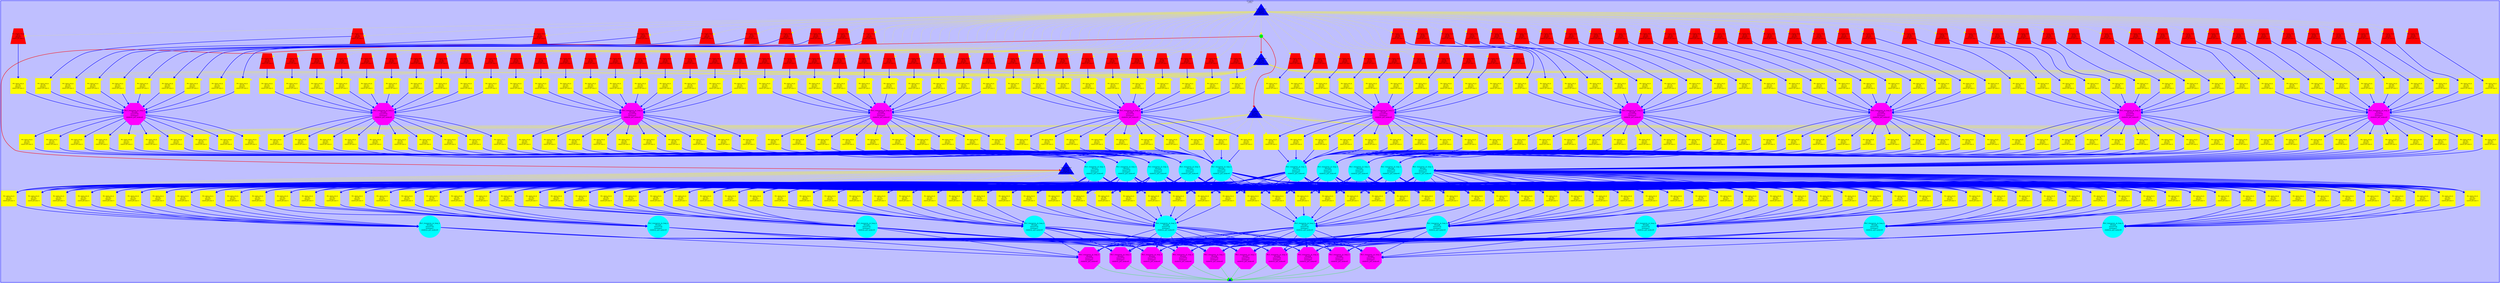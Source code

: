 digraph G {
ranksep=2.5; nodesep=2.5 penwidth=7
subgraph cluster0 {
label="MAIN_TAREADOR\nID=0\ninst=639780"
color="#0000FF"; style=filled; fillcolor="#0000FF40"
	 task_0__0 [fontsize=21.08072602929404, height=4.216145205858808,width=4.216145205858808, fixedsize=true,shape=triangle,color="#0000FF",label="MAIN_TAREADOR\nID=0__0\ninst=970\nnesting=0\nchildren_pot_tasks=441",style=filled]
	 task_0__1 [fontsize=21.54789606252453, height=4.3095792125049055,width=4.3095792125049055, fixedsize=true,shape=triangle,color="#0000FF",label="MAIN_TAREADOR\nID=0__1\ninst=1065\nnesting=0\nchildren_pot_tasks=441",style=filled]
	 task_0__2 [fontsize=21.40502920030425, height=4.28100584006085,width=4.28100584006085, fixedsize=true,shape=triangle,color="#0000FF",label="MAIN_TAREADOR\nID=0__2\ninst=1035\nnesting=0\nchildren_pot_tasks=441",style=filled]
	 task_0__3 [fontsize=22.102788602334776, height=4.420557720466955,width=4.420557720466955, fixedsize=true,shape=triangle,color="#0000FF",label="MAIN_TAREADOR\nID=0__3\ninst=1190\nnesting=0\nchildren_pot_tasks=441",style=filled]
	 task_0__4 [fontsize=5, height=1,width=1, fixedsize=true,shape=triangle,color="#0000FF",label="MAIN_TAREADOR\nID=0__4\ninst=0\nnesting=0\nchildren_pot_tasks=441",style=filled]
	 task_1 [fontsize=5, height=1,width=1, fixedsize=true,shape=ellipse,color="#00FF00",label="start_plan_forward\nID=1\ninst=20\nnesting=1\nchildren_pot_tasks=0",style=filled]
	 task_2 [fontsize=21.20795935759986, height=4.241591871519972,width=4.241591871519972, fixedsize=true,shape=trapezium,color="#FF0000",label="ffts1_complex_loop_kj\nID=2\ninst=995\nnesting=1\nchildren_pot_tasks=0",style=filled]
	 task_3 [fontsize=21.20795935759986, height=4.241591871519972,width=4.241591871519972, fixedsize=true,shape=trapezium,color="#FF0000",label="ffts1_complex_loop_kj\nID=3\ninst=995\nnesting=1\nchildren_pot_tasks=0",style=filled]
	 task_4 [fontsize=21.20795935759986, height=4.241591871519972,width=4.241591871519972, fixedsize=true,shape=trapezium,color="#FF0000",label="ffts1_complex_loop_kj\nID=4\ninst=995\nnesting=1\nchildren_pot_tasks=0",style=filled]
	 task_5 [fontsize=21.20795935759986, height=4.241591871519972,width=4.241591871519972, fixedsize=true,shape=trapezium,color="#FF0000",label="ffts1_complex_loop_kj\nID=5\ninst=995\nnesting=1\nchildren_pot_tasks=0",style=filled]
	 task_6 [fontsize=21.20795935759986, height=4.241591871519972,width=4.241591871519972, fixedsize=true,shape=trapezium,color="#FF0000",label="ffts1_complex_loop_kj\nID=6\ninst=995\nnesting=1\nchildren_pot_tasks=0",style=filled]
	 task_7 [fontsize=21.20795935759986, height=4.241591871519972,width=4.241591871519972, fixedsize=true,shape=trapezium,color="#FF0000",label="ffts1_complex_loop_kj\nID=7\ninst=995\nnesting=1\nchildren_pot_tasks=0",style=filled]
	 task_8 [fontsize=21.20795935759986, height=4.241591871519972,width=4.241591871519972, fixedsize=true,shape=trapezium,color="#FF0000",label="ffts1_complex_loop_kj\nID=8\ninst=995\nnesting=1\nchildren_pot_tasks=0",style=filled]
	 task_9 [fontsize=21.20795935759986, height=4.241591871519972,width=4.241591871519972, fixedsize=true,shape=trapezium,color="#FF0000",label="ffts1_complex_loop_kj\nID=9\ninst=995\nnesting=1\nchildren_pot_tasks=0",style=filled]
	 task_10 [fontsize=21.20795935759986, height=4.241591871519972,width=4.241591871519972, fixedsize=true,shape=trapezium,color="#FF0000",label="ffts1_complex_loop_kj\nID=10\ninst=995\nnesting=1\nchildren_pot_tasks=0",style=filled]
	 task_11 [fontsize=21.20795935759986, height=4.241591871519972,width=4.241591871519972, fixedsize=true,shape=trapezium,color="#FF0000",label="ffts1_complex_loop_kj\nID=11\ninst=995\nnesting=1\nchildren_pot_tasks=0",style=filled]
	 task_12 [fontsize=21.20795935759986, height=4.241591871519972,width=4.241591871519972, fixedsize=true,shape=trapezium,color="#FF0000",label="ffts1_complex_loop_kj\nID=12\ninst=995\nnesting=1\nchildren_pot_tasks=0",style=filled]
	 task_13 [fontsize=21.20795935759986, height=4.241591871519972,width=4.241591871519972, fixedsize=true,shape=trapezium,color="#FF0000",label="ffts1_complex_loop_kj\nID=13\ninst=995\nnesting=1\nchildren_pot_tasks=0",style=filled]
	 task_14 [fontsize=21.20795935759986, height=4.241591871519972,width=4.241591871519972, fixedsize=true,shape=trapezium,color="#FF0000",label="ffts1_complex_loop_kj\nID=14\ninst=995\nnesting=1\nchildren_pot_tasks=0",style=filled]
	 task_15 [fontsize=21.20795935759986, height=4.241591871519972,width=4.241591871519972, fixedsize=true,shape=trapezium,color="#FF0000",label="ffts1_complex_loop_kj\nID=15\ninst=995\nnesting=1\nchildren_pot_tasks=0",style=filled]
	 task_16 [fontsize=21.20795935759986, height=4.241591871519972,width=4.241591871519972, fixedsize=true,shape=trapezium,color="#FF0000",label="ffts1_complex_loop_kj\nID=16\ninst=995\nnesting=1\nchildren_pot_tasks=0",style=filled]
	 task_17 [fontsize=21.20795935759986, height=4.241591871519972,width=4.241591871519972, fixedsize=true,shape=trapezium,color="#FF0000",label="ffts1_complex_loop_kj\nID=17\ninst=995\nnesting=1\nchildren_pot_tasks=0",style=filled]
	 task_18 [fontsize=21.20795935759986, height=4.241591871519972,width=4.241591871519972, fixedsize=true,shape=trapezium,color="#FF0000",label="ffts1_complex_loop_kj\nID=18\ninst=995\nnesting=1\nchildren_pot_tasks=0",style=filled]
	 task_19 [fontsize=21.20795935759986, height=4.241591871519972,width=4.241591871519972, fixedsize=true,shape=trapezium,color="#FF0000",label="ffts1_complex_loop_kj\nID=19\ninst=995\nnesting=1\nchildren_pot_tasks=0",style=filled]
	 task_20 [fontsize=21.20795935759986, height=4.241591871519972,width=4.241591871519972, fixedsize=true,shape=trapezium,color="#FF0000",label="ffts1_complex_loop_kj\nID=20\ninst=995\nnesting=1\nchildren_pot_tasks=0",style=filled]
	 task_21 [fontsize=21.20795935759986, height=4.241591871519972,width=4.241591871519972, fixedsize=true,shape=trapezium,color="#FF0000",label="ffts1_complex_loop_kj\nID=21\ninst=995\nnesting=1\nchildren_pot_tasks=0",style=filled]
	 task_22 [fontsize=21.20795935759986, height=4.241591871519972,width=4.241591871519972, fixedsize=true,shape=trapezium,color="#FF0000",label="ffts1_complex_loop_kj\nID=22\ninst=995\nnesting=1\nchildren_pot_tasks=0",style=filled]
	 task_23 [fontsize=21.20795935759986, height=4.241591871519972,width=4.241591871519972, fixedsize=true,shape=trapezium,color="#FF0000",label="ffts1_complex_loop_kj\nID=23\ninst=995\nnesting=1\nchildren_pot_tasks=0",style=filled]
	 task_24 [fontsize=21.20795935759986, height=4.241591871519972,width=4.241591871519972, fixedsize=true,shape=trapezium,color="#FF0000",label="ffts1_complex_loop_kj\nID=24\ninst=995\nnesting=1\nchildren_pot_tasks=0",style=filled]
	 task_25 [fontsize=21.20795935759986, height=4.241591871519972,width=4.241591871519972, fixedsize=true,shape=trapezium,color="#FF0000",label="ffts1_complex_loop_kj\nID=25\ninst=995\nnesting=1\nchildren_pot_tasks=0",style=filled]
	 task_26 [fontsize=21.20795935759986, height=4.241591871519972,width=4.241591871519972, fixedsize=true,shape=trapezium,color="#FF0000",label="ffts1_complex_loop_kj\nID=26\ninst=995\nnesting=1\nchildren_pot_tasks=0",style=filled]
	 task_27 [fontsize=21.20795935759986, height=4.241591871519972,width=4.241591871519972, fixedsize=true,shape=trapezium,color="#FF0000",label="ffts1_complex_loop_kj\nID=27\ninst=995\nnesting=1\nchildren_pot_tasks=0",style=filled]
	 task_28 [fontsize=21.20795935759986, height=4.241591871519972,width=4.241591871519972, fixedsize=true,shape=trapezium,color="#FF0000",label="ffts1_complex_loop_kj\nID=28\ninst=995\nnesting=1\nchildren_pot_tasks=0",style=filled]
	 task_29 [fontsize=21.20795935759986, height=4.241591871519972,width=4.241591871519972, fixedsize=true,shape=trapezium,color="#FF0000",label="ffts1_complex_loop_kj\nID=29\ninst=995\nnesting=1\nchildren_pot_tasks=0",style=filled]
	 task_30 [fontsize=21.20795935759986, height=4.241591871519972,width=4.241591871519972, fixedsize=true,shape=trapezium,color="#FF0000",label="ffts1_complex_loop_kj\nID=30\ninst=995\nnesting=1\nchildren_pot_tasks=0",style=filled]
	 task_31 [fontsize=21.20795935759986, height=4.241591871519972,width=4.241591871519972, fixedsize=true,shape=trapezium,color="#FF0000",label="ffts1_complex_loop_kj\nID=31\ninst=995\nnesting=1\nchildren_pot_tasks=0",style=filled]
	 task_32 [fontsize=21.20795935759986, height=4.241591871519972,width=4.241591871519972, fixedsize=true,shape=trapezium,color="#FF0000",label="ffts1_complex_loop_kj\nID=32\ninst=995\nnesting=1\nchildren_pot_tasks=0",style=filled]
	 task_33 [fontsize=21.20795935759986, height=4.241591871519972,width=4.241591871519972, fixedsize=true,shape=trapezium,color="#FF0000",label="ffts1_complex_loop_kj\nID=33\ninst=995\nnesting=1\nchildren_pot_tasks=0",style=filled]
	 task_34 [fontsize=21.20795935759986, height=4.241591871519972,width=4.241591871519972, fixedsize=true,shape=trapezium,color="#FF0000",label="ffts1_complex_loop_kj\nID=34\ninst=995\nnesting=1\nchildren_pot_tasks=0",style=filled]
	 task_35 [fontsize=21.20795935759986, height=4.241591871519972,width=4.241591871519972, fixedsize=true,shape=trapezium,color="#FF0000",label="ffts1_complex_loop_kj\nID=35\ninst=995\nnesting=1\nchildren_pot_tasks=0",style=filled]
	 task_36 [fontsize=21.20795935759986, height=4.241591871519972,width=4.241591871519972, fixedsize=true,shape=trapezium,color="#FF0000",label="ffts1_complex_loop_kj\nID=36\ninst=995\nnesting=1\nchildren_pot_tasks=0",style=filled]
	 task_37 [fontsize=21.20795935759986, height=4.241591871519972,width=4.241591871519972, fixedsize=true,shape=trapezium,color="#FF0000",label="ffts1_complex_loop_kj\nID=37\ninst=995\nnesting=1\nchildren_pot_tasks=0",style=filled]
	 task_38 [fontsize=21.20795935759986, height=4.241591871519972,width=4.241591871519972, fixedsize=true,shape=trapezium,color="#FF0000",label="ffts1_complex_loop_kj\nID=38\ninst=995\nnesting=1\nchildren_pot_tasks=0",style=filled]
	 task_39 [fontsize=21.20795935759986, height=4.241591871519972,width=4.241591871519972, fixedsize=true,shape=trapezium,color="#FF0000",label="ffts1_complex_loop_kj\nID=39\ninst=995\nnesting=1\nchildren_pot_tasks=0",style=filled]
	 task_40 [fontsize=21.20795935759986, height=4.241591871519972,width=4.241591871519972, fixedsize=true,shape=trapezium,color="#FF0000",label="ffts1_complex_loop_kj\nID=40\ninst=995\nnesting=1\nchildren_pot_tasks=0",style=filled]
	 task_41 [fontsize=21.20795935759986, height=4.241591871519972,width=4.241591871519972, fixedsize=true,shape=trapezium,color="#FF0000",label="ffts1_complex_loop_kj\nID=41\ninst=995\nnesting=1\nchildren_pot_tasks=0",style=filled]
	 task_42 [fontsize=21.20795935759986, height=4.241591871519972,width=4.241591871519972, fixedsize=true,shape=trapezium,color="#FF0000",label="ffts1_complex_loop_kj\nID=42\ninst=995\nnesting=1\nchildren_pot_tasks=0",style=filled]
	 task_43 [fontsize=21.20795935759986, height=4.241591871519972,width=4.241591871519972, fixedsize=true,shape=trapezium,color="#FF0000",label="ffts1_complex_loop_kj\nID=43\ninst=995\nnesting=1\nchildren_pot_tasks=0",style=filled]
	 task_44 [fontsize=21.20795935759986, height=4.241591871519972,width=4.241591871519972, fixedsize=true,shape=trapezium,color="#FF0000",label="ffts1_complex_loop_kj\nID=44\ninst=995\nnesting=1\nchildren_pot_tasks=0",style=filled]
	 task_45 [fontsize=21.20795935759986, height=4.241591871519972,width=4.241591871519972, fixedsize=true,shape=trapezium,color="#FF0000",label="ffts1_complex_loop_kj\nID=45\ninst=995\nnesting=1\nchildren_pot_tasks=0",style=filled]
	 task_46 [fontsize=21.20795935759986, height=4.241591871519972,width=4.241591871519972, fixedsize=true,shape=trapezium,color="#FF0000",label="ffts1_complex_loop_kj\nID=46\ninst=995\nnesting=1\nchildren_pot_tasks=0",style=filled]
	 task_47 [fontsize=21.20795935759986, height=4.241591871519972,width=4.241591871519972, fixedsize=true,shape=trapezium,color="#FF0000",label="ffts1_complex_loop_kj\nID=47\ninst=995\nnesting=1\nchildren_pot_tasks=0",style=filled]
	 task_48 [fontsize=21.20795935759986, height=4.241591871519972,width=4.241591871519972, fixedsize=true,shape=trapezium,color="#FF0000",label="ffts1_complex_loop_kj\nID=48\ninst=995\nnesting=1\nchildren_pot_tasks=0",style=filled]
	 task_49 [fontsize=21.20795935759986, height=4.241591871519972,width=4.241591871519972, fixedsize=true,shape=trapezium,color="#FF0000",label="ffts1_complex_loop_kj\nID=49\ninst=995\nnesting=1\nchildren_pot_tasks=0",style=filled]
	 task_50 [fontsize=21.20795935759986, height=4.241591871519972,width=4.241591871519972, fixedsize=true,shape=trapezium,color="#FF0000",label="ffts1_complex_loop_kj\nID=50\ninst=995\nnesting=1\nchildren_pot_tasks=0",style=filled]
	 task_51 [fontsize=21.20795935759986, height=4.241591871519972,width=4.241591871519972, fixedsize=true,shape=trapezium,color="#FF0000",label="ffts1_complex_loop_kj\nID=51\ninst=995\nnesting=1\nchildren_pot_tasks=0",style=filled]
	 task_52 [fontsize=21.20795935759986, height=4.241591871519972,width=4.241591871519972, fixedsize=true,shape=trapezium,color="#FF0000",label="ffts1_complex_loop_kj\nID=52\ninst=995\nnesting=1\nchildren_pot_tasks=0",style=filled]
	 task_53 [fontsize=21.20795935759986, height=4.241591871519972,width=4.241591871519972, fixedsize=true,shape=trapezium,color="#FF0000",label="ffts1_complex_loop_kj\nID=53\ninst=995\nnesting=1\nchildren_pot_tasks=0",style=filled]
	 task_54 [fontsize=21.20795935759986, height=4.241591871519972,width=4.241591871519972, fixedsize=true,shape=trapezium,color="#FF0000",label="ffts1_complex_loop_kj\nID=54\ninst=995\nnesting=1\nchildren_pot_tasks=0",style=filled]
	 task_55 [fontsize=21.20795935759986, height=4.241591871519972,width=4.241591871519972, fixedsize=true,shape=trapezium,color="#FF0000",label="ffts1_complex_loop_kj\nID=55\ninst=995\nnesting=1\nchildren_pot_tasks=0",style=filled]
	 task_56 [fontsize=21.20795935759986, height=4.241591871519972,width=4.241591871519972, fixedsize=true,shape=trapezium,color="#FF0000",label="ffts1_complex_loop_kj\nID=56\ninst=995\nnesting=1\nchildren_pot_tasks=0",style=filled]
	 task_57 [fontsize=21.20795935759986, height=4.241591871519972,width=4.241591871519972, fixedsize=true,shape=trapezium,color="#FF0000",label="ffts1_complex_loop_kj\nID=57\ninst=995\nnesting=1\nchildren_pot_tasks=0",style=filled]
	 task_58 [fontsize=21.20795935759986, height=4.241591871519972,width=4.241591871519972, fixedsize=true,shape=trapezium,color="#FF0000",label="ffts1_complex_loop_kj\nID=58\ninst=995\nnesting=1\nchildren_pot_tasks=0",style=filled]
	 task_59 [fontsize=21.20795935759986, height=4.241591871519972,width=4.241591871519972, fixedsize=true,shape=trapezium,color="#FF0000",label="ffts1_complex_loop_kj\nID=59\ninst=995\nnesting=1\nchildren_pot_tasks=0",style=filled]
	 task_60 [fontsize=21.20795935759986, height=4.241591871519972,width=4.241591871519972, fixedsize=true,shape=trapezium,color="#FF0000",label="ffts1_complex_loop_kj\nID=60\ninst=995\nnesting=1\nchildren_pot_tasks=0",style=filled]
	 task_61 [fontsize=21.20795935759986, height=4.241591871519972,width=4.241591871519972, fixedsize=true,shape=trapezium,color="#FF0000",label="ffts1_complex_loop_kj\nID=61\ninst=995\nnesting=1\nchildren_pot_tasks=0",style=filled]
	 task_62 [fontsize=21.20795935759986, height=4.241591871519972,width=4.241591871519972, fixedsize=true,shape=trapezium,color="#FF0000",label="ffts1_complex_loop_kj\nID=62\ninst=995\nnesting=1\nchildren_pot_tasks=0",style=filled]
	 task_63 [fontsize=21.20795935759986, height=4.241591871519972,width=4.241591871519972, fixedsize=true,shape=trapezium,color="#FF0000",label="ffts1_complex_loop_kj\nID=63\ninst=995\nnesting=1\nchildren_pot_tasks=0",style=filled]
	 task_64 [fontsize=21.20795935759986, height=4.241591871519972,width=4.241591871519972, fixedsize=true,shape=trapezium,color="#FF0000",label="ffts1_complex_loop_kj\nID=64\ninst=995\nnesting=1\nchildren_pot_tasks=0",style=filled]
	 task_65 [fontsize=21.20795935759986, height=4.241591871519972,width=4.241591871519972, fixedsize=true,shape=trapezium,color="#FF0000",label="ffts1_complex_loop_kj\nID=65\ninst=995\nnesting=1\nchildren_pot_tasks=0",style=filled]
	 task_66 [fontsize=21.20795935759986, height=4.241591871519972,width=4.241591871519972, fixedsize=true,shape=trapezium,color="#FF0000",label="ffts1_complex_loop_kj\nID=66\ninst=995\nnesting=1\nchildren_pot_tasks=0",style=filled]
	 task_67 [fontsize=21.20795935759986, height=4.241591871519972,width=4.241591871519972, fixedsize=true,shape=trapezium,color="#FF0000",label="ffts1_complex_loop_kj\nID=67\ninst=995\nnesting=1\nchildren_pot_tasks=0",style=filled]
	 task_68 [fontsize=21.20795935759986, height=4.241591871519972,width=4.241591871519972, fixedsize=true,shape=trapezium,color="#FF0000",label="ffts1_complex_loop_kj\nID=68\ninst=995\nnesting=1\nchildren_pot_tasks=0",style=filled]
	 task_69 [fontsize=21.20795935759986, height=4.241591871519972,width=4.241591871519972, fixedsize=true,shape=trapezium,color="#FF0000",label="ffts1_complex_loop_kj\nID=69\ninst=995\nnesting=1\nchildren_pot_tasks=0",style=filled]
	 task_70 [fontsize=21.20795935759986, height=4.241591871519972,width=4.241591871519972, fixedsize=true,shape=trapezium,color="#FF0000",label="ffts1_complex_loop_kj\nID=70\ninst=995\nnesting=1\nchildren_pot_tasks=0",style=filled]
	 task_71 [fontsize=21.20795935759986, height=4.241591871519972,width=4.241591871519972, fixedsize=true,shape=trapezium,color="#FF0000",label="ffts1_complex_loop_kj\nID=71\ninst=995\nnesting=1\nchildren_pot_tasks=0",style=filled]
	 task_72 [fontsize=21.20795935759986, height=4.241591871519972,width=4.241591871519972, fixedsize=true,shape=trapezium,color="#FF0000",label="ffts1_complex_loop_kj\nID=72\ninst=995\nnesting=1\nchildren_pot_tasks=0",style=filled]
	 task_73 [fontsize=21.20795935759986, height=4.241591871519972,width=4.241591871519972, fixedsize=true,shape=trapezium,color="#FF0000",label="ffts1_complex_loop_kj\nID=73\ninst=995\nnesting=1\nchildren_pot_tasks=0",style=filled]
	 task_74 [fontsize=21.20795935759986, height=4.241591871519972,width=4.241591871519972, fixedsize=true,shape=trapezium,color="#FF0000",label="ffts1_complex_loop_kj\nID=74\ninst=995\nnesting=1\nchildren_pot_tasks=0",style=filled]
	 task_75 [fontsize=21.20795935759986, height=4.241591871519972,width=4.241591871519972, fixedsize=true,shape=trapezium,color="#FF0000",label="ffts1_complex_loop_kj\nID=75\ninst=995\nnesting=1\nchildren_pot_tasks=0",style=filled]
	 task_76 [fontsize=21.20795935759986, height=4.241591871519972,width=4.241591871519972, fixedsize=true,shape=trapezium,color="#FF0000",label="ffts1_complex_loop_kj\nID=76\ninst=995\nnesting=1\nchildren_pot_tasks=0",style=filled]
	 task_77 [fontsize=21.20795935759986, height=4.241591871519972,width=4.241591871519972, fixedsize=true,shape=trapezium,color="#FF0000",label="ffts1_complex_loop_kj\nID=77\ninst=995\nnesting=1\nchildren_pot_tasks=0",style=filled]
	 task_78 [fontsize=21.20795935759986, height=4.241591871519972,width=4.241591871519972, fixedsize=true,shape=trapezium,color="#FF0000",label="ffts1_complex_loop_kj\nID=78\ninst=995\nnesting=1\nchildren_pot_tasks=0",style=filled]
	 task_79 [fontsize=21.20795935759986, height=4.241591871519972,width=4.241591871519972, fixedsize=true,shape=trapezium,color="#FF0000",label="ffts1_complex_loop_kj\nID=79\ninst=995\nnesting=1\nchildren_pot_tasks=0",style=filled]
	 task_80 [fontsize=21.20795935759986, height=4.241591871519972,width=4.241591871519972, fixedsize=true,shape=trapezium,color="#FF0000",label="ffts1_complex_loop_kj\nID=80\ninst=995\nnesting=1\nchildren_pot_tasks=0",style=filled]
	 task_81 [fontsize=21.20795935759986, height=4.241591871519972,width=4.241591871519972, fixedsize=true,shape=trapezium,color="#FF0000",label="ffts1_complex_loop_kj\nID=81\ninst=995\nnesting=1\nchildren_pot_tasks=0",style=filled]
	 task_82 [fontsize=21.20795935759986, height=4.241591871519972,width=4.241591871519972, fixedsize=true,shape=trapezium,color="#FF0000",label="ffts1_complex_loop_kj\nID=82\ninst=995\nnesting=1\nchildren_pot_tasks=0",style=filled]
	 task_83 [fontsize=21.20795935759986, height=4.241591871519972,width=4.241591871519972, fixedsize=true,shape=trapezium,color="#FF0000",label="ffts1_complex_loop_kj\nID=83\ninst=995\nnesting=1\nchildren_pot_tasks=0",style=filled]
	 task_84 [fontsize=21.20795935759986, height=4.241591871519972,width=4.241591871519972, fixedsize=true,shape=trapezium,color="#FF0000",label="ffts1_complex_loop_kj\nID=84\ninst=995\nnesting=1\nchildren_pot_tasks=0",style=filled]
	 task_85 [fontsize=21.20795935759986, height=4.241591871519972,width=4.241591871519972, fixedsize=true,shape=trapezium,color="#FF0000",label="ffts1_complex_loop_kj\nID=85\ninst=995\nnesting=1\nchildren_pot_tasks=0",style=filled]
	 task_86 [fontsize=21.20795935759986, height=4.241591871519972,width=4.241591871519972, fixedsize=true,shape=trapezium,color="#FF0000",label="ffts1_complex_loop_kj\nID=86\ninst=995\nnesting=1\nchildren_pot_tasks=0",style=filled]
	 task_87 [fontsize=21.20795935759986, height=4.241591871519972,width=4.241591871519972, fixedsize=true,shape=trapezium,color="#FF0000",label="ffts1_complex_loop_kj\nID=87\ninst=995\nnesting=1\nchildren_pot_tasks=0",style=filled]
	 task_88 [fontsize=21.20795935759986, height=4.241591871519972,width=4.241591871519972, fixedsize=true,shape=trapezium,color="#FF0000",label="ffts1_complex_loop_kj\nID=88\ninst=995\nnesting=1\nchildren_pot_tasks=0",style=filled]
	 task_89 [fontsize=21.20795935759986, height=4.241591871519972,width=4.241591871519972, fixedsize=true,shape=trapezium,color="#FF0000",label="ffts1_complex_loop_kj\nID=89\ninst=995\nnesting=1\nchildren_pot_tasks=0",style=filled]
	 task_90 [fontsize=21.20795935759986, height=4.241591871519972,width=4.241591871519972, fixedsize=true,shape=trapezium,color="#FF0000",label="ffts1_complex_loop_kj\nID=90\ninst=995\nnesting=1\nchildren_pot_tasks=0",style=filled]
	 task_91 [fontsize=21.20795935759986, height=4.241591871519972,width=4.241591871519972, fixedsize=true,shape=trapezium,color="#FF0000",label="ffts1_complex_loop_kj\nID=91\ninst=995\nnesting=1\nchildren_pot_tasks=0",style=filled]
	 task_92 [fontsize=21.20795935759986, height=4.241591871519972,width=4.241591871519972, fixedsize=true,shape=trapezium,color="#FF0000",label="ffts1_complex_loop_kj\nID=92\ninst=995\nnesting=1\nchildren_pot_tasks=0",style=filled]
	 task_93 [fontsize=21.20795935759986, height=4.241591871519972,width=4.241591871519972, fixedsize=true,shape=trapezium,color="#FF0000",label="ffts1_complex_loop_kj\nID=93\ninst=995\nnesting=1\nchildren_pot_tasks=0",style=filled]
	 task_94 [fontsize=21.20795935759986, height=4.241591871519972,width=4.241591871519972, fixedsize=true,shape=trapezium,color="#FF0000",label="ffts1_complex_loop_kj\nID=94\ninst=995\nnesting=1\nchildren_pot_tasks=0",style=filled]
	 task_95 [fontsize=21.20795935759986, height=4.241591871519972,width=4.241591871519972, fixedsize=true,shape=trapezium,color="#FF0000",label="ffts1_complex_loop_kj\nID=95\ninst=995\nnesting=1\nchildren_pot_tasks=0",style=filled]
	 task_96 [fontsize=21.20795935759986, height=4.241591871519972,width=4.241591871519972, fixedsize=true,shape=trapezium,color="#FF0000",label="ffts1_complex_loop_kj\nID=96\ninst=995\nnesting=1\nchildren_pot_tasks=0",style=filled]
	 task_97 [fontsize=21.20795935759986, height=4.241591871519972,width=4.241591871519972, fixedsize=true,shape=trapezium,color="#FF0000",label="ffts1_complex_loop_kj\nID=97\ninst=995\nnesting=1\nchildren_pot_tasks=0",style=filled]
	 task_98 [fontsize=21.20795935759986, height=4.241591871519972,width=4.241591871519972, fixedsize=true,shape=trapezium,color="#FF0000",label="ffts1_complex_loop_kj\nID=98\ninst=995\nnesting=1\nchildren_pot_tasks=0",style=filled]
	 task_99 [fontsize=21.20795935759986, height=4.241591871519972,width=4.241591871519972, fixedsize=true,shape=trapezium,color="#FF0000",label="ffts1_complex_loop_kj\nID=99\ninst=995\nnesting=1\nchildren_pot_tasks=0",style=filled]
	 task_100 [fontsize=21.20795935759986, height=4.241591871519972,width=4.241591871519972, fixedsize=true,shape=trapezium,color="#FF0000",label="ffts1_complex_loop_kj\nID=100\ninst=995\nnesting=1\nchildren_pot_tasks=0",style=filled]
	 task_101 [fontsize=21.20795935759986, height=4.241591871519972,width=4.241591871519972, fixedsize=true,shape=trapezium,color="#FF0000",label="ffts1_complex_loop_kj\nID=101\ninst=995\nnesting=1\nchildren_pot_tasks=0",style=filled]
	 task_102 [fontsize=21.341829525625148, height=4.268365905125029,width=4.268365905125029, fixedsize=true,shape=box,color="#FFFF00",label="ffts1_planes_loop_kj\nID=102\ninst=1022\nnesting=1\nchildren_pot_tasks=0",style=filled]
	 task_103 [fontsize=21.341829525625148, height=4.268365905125029,width=4.268365905125029, fixedsize=true,shape=box,color="#FFFF00",label="ffts1_planes_loop_kj\nID=103\ninst=1022\nnesting=1\nchildren_pot_tasks=0",style=filled]
	 task_104 [fontsize=21.341829525625148, height=4.268365905125029,width=4.268365905125029, fixedsize=true,shape=box,color="#FFFF00",label="ffts1_planes_loop_kj\nID=104\ninst=1022\nnesting=1\nchildren_pot_tasks=0",style=filled]
	 task_105 [fontsize=21.341829525625148, height=4.268365905125029,width=4.268365905125029, fixedsize=true,shape=box,color="#FFFF00",label="ffts1_planes_loop_kj\nID=105\ninst=1022\nnesting=1\nchildren_pot_tasks=0",style=filled]
	 task_106 [fontsize=21.341829525625148, height=4.268365905125029,width=4.268365905125029, fixedsize=true,shape=box,color="#FFFF00",label="ffts1_planes_loop_kj\nID=106\ninst=1022\nnesting=1\nchildren_pot_tasks=0",style=filled]
	 task_107 [fontsize=21.341829525625148, height=4.268365905125029,width=4.268365905125029, fixedsize=true,shape=box,color="#FFFF00",label="ffts1_planes_loop_kj\nID=107\ninst=1022\nnesting=1\nchildren_pot_tasks=0",style=filled]
	 task_108 [fontsize=21.341829525625148, height=4.268365905125029,width=4.268365905125029, fixedsize=true,shape=box,color="#FFFF00",label="ffts1_planes_loop_kj\nID=108\ninst=1022\nnesting=1\nchildren_pot_tasks=0",style=filled]
	 task_109 [fontsize=21.341829525625148, height=4.268365905125029,width=4.268365905125029, fixedsize=true,shape=box,color="#FFFF00",label="ffts1_planes_loop_kj\nID=109\ninst=1022\nnesting=1\nchildren_pot_tasks=0",style=filled]
	 task_110 [fontsize=21.341829525625148, height=4.268365905125029,width=4.268365905125029, fixedsize=true,shape=box,color="#FFFF00",label="ffts1_planes_loop_kj\nID=110\ninst=1022\nnesting=1\nchildren_pot_tasks=0",style=filled]
	 task_111 [fontsize=21.341829525625148, height=4.268365905125029,width=4.268365905125029, fixedsize=true,shape=box,color="#FFFF00",label="ffts1_planes_loop_kj\nID=111\ninst=1022\nnesting=1\nchildren_pot_tasks=0",style=filled]
	 task_112 [fontsize=21.341829525625148, height=4.268365905125029,width=4.268365905125029, fixedsize=true,shape=box,color="#FFFF00",label="ffts1_planes_loop_kj\nID=112\ninst=1022\nnesting=1\nchildren_pot_tasks=0",style=filled]
	 task_113 [fontsize=21.341829525625148, height=4.268365905125029,width=4.268365905125029, fixedsize=true,shape=box,color="#FFFF00",label="ffts1_planes_loop_kj\nID=113\ninst=1022\nnesting=1\nchildren_pot_tasks=0",style=filled]
	 task_114 [fontsize=21.341829525625148, height=4.268365905125029,width=4.268365905125029, fixedsize=true,shape=box,color="#FFFF00",label="ffts1_planes_loop_kj\nID=114\ninst=1022\nnesting=1\nchildren_pot_tasks=0",style=filled]
	 task_115 [fontsize=21.341829525625148, height=4.268365905125029,width=4.268365905125029, fixedsize=true,shape=box,color="#FFFF00",label="ffts1_planes_loop_kj\nID=115\ninst=1022\nnesting=1\nchildren_pot_tasks=0",style=filled]
	 task_116 [fontsize=21.341829525625148, height=4.268365905125029,width=4.268365905125029, fixedsize=true,shape=box,color="#FFFF00",label="ffts1_planes_loop_kj\nID=116\ninst=1022\nnesting=1\nchildren_pot_tasks=0",style=filled]
	 task_117 [fontsize=21.341829525625148, height=4.268365905125029,width=4.268365905125029, fixedsize=true,shape=box,color="#FFFF00",label="ffts1_planes_loop_kj\nID=117\ninst=1022\nnesting=1\nchildren_pot_tasks=0",style=filled]
	 task_118 [fontsize=21.341829525625148, height=4.268365905125029,width=4.268365905125029, fixedsize=true,shape=box,color="#FFFF00",label="ffts1_planes_loop_kj\nID=118\ninst=1022\nnesting=1\nchildren_pot_tasks=0",style=filled]
	 task_119 [fontsize=21.341829525625148, height=4.268365905125029,width=4.268365905125029, fixedsize=true,shape=box,color="#FFFF00",label="ffts1_planes_loop_kj\nID=119\ninst=1022\nnesting=1\nchildren_pot_tasks=0",style=filled]
	 task_120 [fontsize=21.341829525625148, height=4.268365905125029,width=4.268365905125029, fixedsize=true,shape=box,color="#FFFF00",label="ffts1_planes_loop_kj\nID=120\ninst=1022\nnesting=1\nchildren_pot_tasks=0",style=filled]
	 task_121 [fontsize=21.341829525625148, height=4.268365905125029,width=4.268365905125029, fixedsize=true,shape=box,color="#FFFF00",label="ffts1_planes_loop_kj\nID=121\ninst=1022\nnesting=1\nchildren_pot_tasks=0",style=filled]
	 task_122 [fontsize=21.341829525625148, height=4.268365905125029,width=4.268365905125029, fixedsize=true,shape=box,color="#FFFF00",label="ffts1_planes_loop_kj\nID=122\ninst=1022\nnesting=1\nchildren_pot_tasks=0",style=filled]
	 task_123 [fontsize=21.341829525625148, height=4.268365905125029,width=4.268365905125029, fixedsize=true,shape=box,color="#FFFF00",label="ffts1_planes_loop_kj\nID=123\ninst=1022\nnesting=1\nchildren_pot_tasks=0",style=filled]
	 task_124 [fontsize=21.341829525625148, height=4.268365905125029,width=4.268365905125029, fixedsize=true,shape=box,color="#FFFF00",label="ffts1_planes_loop_kj\nID=124\ninst=1022\nnesting=1\nchildren_pot_tasks=0",style=filled]
	 task_125 [fontsize=21.341829525625148, height=4.268365905125029,width=4.268365905125029, fixedsize=true,shape=box,color="#FFFF00",label="ffts1_planes_loop_kj\nID=125\ninst=1022\nnesting=1\nchildren_pot_tasks=0",style=filled]
	 task_126 [fontsize=21.341829525625148, height=4.268365905125029,width=4.268365905125029, fixedsize=true,shape=box,color="#FFFF00",label="ffts1_planes_loop_kj\nID=126\ninst=1022\nnesting=1\nchildren_pot_tasks=0",style=filled]
	 task_127 [fontsize=21.341829525625148, height=4.268365905125029,width=4.268365905125029, fixedsize=true,shape=box,color="#FFFF00",label="ffts1_planes_loop_kj\nID=127\ninst=1022\nnesting=1\nchildren_pot_tasks=0",style=filled]
	 task_128 [fontsize=21.341829525625148, height=4.268365905125029,width=4.268365905125029, fixedsize=true,shape=box,color="#FFFF00",label="ffts1_planes_loop_kj\nID=128\ninst=1022\nnesting=1\nchildren_pot_tasks=0",style=filled]
	 task_129 [fontsize=21.341829525625148, height=4.268365905125029,width=4.268365905125029, fixedsize=true,shape=box,color="#FFFF00",label="ffts1_planes_loop_kj\nID=129\ninst=1022\nnesting=1\nchildren_pot_tasks=0",style=filled]
	 task_130 [fontsize=21.341829525625148, height=4.268365905125029,width=4.268365905125029, fixedsize=true,shape=box,color="#FFFF00",label="ffts1_planes_loop_kj\nID=130\ninst=1022\nnesting=1\nchildren_pot_tasks=0",style=filled]
	 task_131 [fontsize=21.341829525625148, height=4.268365905125029,width=4.268365905125029, fixedsize=true,shape=box,color="#FFFF00",label="ffts1_planes_loop_kj\nID=131\ninst=1022\nnesting=1\nchildren_pot_tasks=0",style=filled]
	 task_132 [fontsize=21.341829525625148, height=4.268365905125029,width=4.268365905125029, fixedsize=true,shape=box,color="#FFFF00",label="ffts1_planes_loop_kj\nID=132\ninst=1022\nnesting=1\nchildren_pot_tasks=0",style=filled]
	 task_133 [fontsize=21.341829525625148, height=4.268365905125029,width=4.268365905125029, fixedsize=true,shape=box,color="#FFFF00",label="ffts1_planes_loop_kj\nID=133\ninst=1022\nnesting=1\nchildren_pot_tasks=0",style=filled]
	 task_134 [fontsize=21.341829525625148, height=4.268365905125029,width=4.268365905125029, fixedsize=true,shape=box,color="#FFFF00",label="ffts1_planes_loop_kj\nID=134\ninst=1022\nnesting=1\nchildren_pot_tasks=0",style=filled]
	 task_135 [fontsize=21.341829525625148, height=4.268365905125029,width=4.268365905125029, fixedsize=true,shape=box,color="#FFFF00",label="ffts1_planes_loop_kj\nID=135\ninst=1022\nnesting=1\nchildren_pot_tasks=0",style=filled]
	 task_136 [fontsize=21.341829525625148, height=4.268365905125029,width=4.268365905125029, fixedsize=true,shape=box,color="#FFFF00",label="ffts1_planes_loop_kj\nID=136\ninst=1022\nnesting=1\nchildren_pot_tasks=0",style=filled]
	 task_137 [fontsize=21.341829525625148, height=4.268365905125029,width=4.268365905125029, fixedsize=true,shape=box,color="#FFFF00",label="ffts1_planes_loop_kj\nID=137\ninst=1022\nnesting=1\nchildren_pot_tasks=0",style=filled]
	 task_138 [fontsize=21.341829525625148, height=4.268365905125029,width=4.268365905125029, fixedsize=true,shape=box,color="#FFFF00",label="ffts1_planes_loop_kj\nID=138\ninst=1022\nnesting=1\nchildren_pot_tasks=0",style=filled]
	 task_139 [fontsize=21.341829525625148, height=4.268365905125029,width=4.268365905125029, fixedsize=true,shape=box,color="#FFFF00",label="ffts1_planes_loop_kj\nID=139\ninst=1022\nnesting=1\nchildren_pot_tasks=0",style=filled]
	 task_140 [fontsize=21.341829525625148, height=4.268365905125029,width=4.268365905125029, fixedsize=true,shape=box,color="#FFFF00",label="ffts1_planes_loop_kj\nID=140\ninst=1022\nnesting=1\nchildren_pot_tasks=0",style=filled]
	 task_141 [fontsize=21.341829525625148, height=4.268365905125029,width=4.268365905125029, fixedsize=true,shape=box,color="#FFFF00",label="ffts1_planes_loop_kj\nID=141\ninst=1022\nnesting=1\nchildren_pot_tasks=0",style=filled]
	 task_142 [fontsize=21.341829525625148, height=4.268365905125029,width=4.268365905125029, fixedsize=true,shape=box,color="#FFFF00",label="ffts1_planes_loop_kj\nID=142\ninst=1022\nnesting=1\nchildren_pot_tasks=0",style=filled]
	 task_143 [fontsize=21.341829525625148, height=4.268365905125029,width=4.268365905125029, fixedsize=true,shape=box,color="#FFFF00",label="ffts1_planes_loop_kj\nID=143\ninst=1022\nnesting=1\nchildren_pot_tasks=0",style=filled]
	 task_144 [fontsize=21.341829525625148, height=4.268365905125029,width=4.268365905125029, fixedsize=true,shape=box,color="#FFFF00",label="ffts1_planes_loop_kj\nID=144\ninst=1022\nnesting=1\nchildren_pot_tasks=0",style=filled]
	 task_145 [fontsize=21.341829525625148, height=4.268365905125029,width=4.268365905125029, fixedsize=true,shape=box,color="#FFFF00",label="ffts1_planes_loop_kj\nID=145\ninst=1022\nnesting=1\nchildren_pot_tasks=0",style=filled]
	 task_146 [fontsize=21.341829525625148, height=4.268365905125029,width=4.268365905125029, fixedsize=true,shape=box,color="#FFFF00",label="ffts1_planes_loop_kj\nID=146\ninst=1022\nnesting=1\nchildren_pot_tasks=0",style=filled]
	 task_147 [fontsize=21.341829525625148, height=4.268365905125029,width=4.268365905125029, fixedsize=true,shape=box,color="#FFFF00",label="ffts1_planes_loop_kj\nID=147\ninst=1022\nnesting=1\nchildren_pot_tasks=0",style=filled]
	 task_148 [fontsize=21.341829525625148, height=4.268365905125029,width=4.268365905125029, fixedsize=true,shape=box,color="#FFFF00",label="ffts1_planes_loop_kj\nID=148\ninst=1022\nnesting=1\nchildren_pot_tasks=0",style=filled]
	 task_149 [fontsize=21.341829525625148, height=4.268365905125029,width=4.268365905125029, fixedsize=true,shape=box,color="#FFFF00",label="ffts1_planes_loop_kj\nID=149\ninst=1022\nnesting=1\nchildren_pot_tasks=0",style=filled]
	 task_150 [fontsize=21.341829525625148, height=4.268365905125029,width=4.268365905125029, fixedsize=true,shape=box,color="#FFFF00",label="ffts1_planes_loop_kj\nID=150\ninst=1022\nnesting=1\nchildren_pot_tasks=0",style=filled]
	 task_151 [fontsize=21.341829525625148, height=4.268365905125029,width=4.268365905125029, fixedsize=true,shape=box,color="#FFFF00",label="ffts1_planes_loop_kj\nID=151\ninst=1022\nnesting=1\nchildren_pot_tasks=0",style=filled]
	 task_152 [fontsize=21.341829525625148, height=4.268365905125029,width=4.268365905125029, fixedsize=true,shape=box,color="#FFFF00",label="ffts1_planes_loop_kj\nID=152\ninst=1022\nnesting=1\nchildren_pot_tasks=0",style=filled]
	 task_153 [fontsize=21.341829525625148, height=4.268365905125029,width=4.268365905125029, fixedsize=true,shape=box,color="#FFFF00",label="ffts1_planes_loop_kj\nID=153\ninst=1022\nnesting=1\nchildren_pot_tasks=0",style=filled]
	 task_154 [fontsize=21.341829525625148, height=4.268365905125029,width=4.268365905125029, fixedsize=true,shape=box,color="#FFFF00",label="ffts1_planes_loop_kj\nID=154\ninst=1022\nnesting=1\nchildren_pot_tasks=0",style=filled]
	 task_155 [fontsize=21.341829525625148, height=4.268365905125029,width=4.268365905125029, fixedsize=true,shape=box,color="#FFFF00",label="ffts1_planes_loop_kj\nID=155\ninst=1022\nnesting=1\nchildren_pot_tasks=0",style=filled]
	 task_156 [fontsize=21.341829525625148, height=4.268365905125029,width=4.268365905125029, fixedsize=true,shape=box,color="#FFFF00",label="ffts1_planes_loop_kj\nID=156\ninst=1022\nnesting=1\nchildren_pot_tasks=0",style=filled]
	 task_157 [fontsize=21.341829525625148, height=4.268365905125029,width=4.268365905125029, fixedsize=true,shape=box,color="#FFFF00",label="ffts1_planes_loop_kj\nID=157\ninst=1022\nnesting=1\nchildren_pot_tasks=0",style=filled]
	 task_158 [fontsize=21.341829525625148, height=4.268365905125029,width=4.268365905125029, fixedsize=true,shape=box,color="#FFFF00",label="ffts1_planes_loop_kj\nID=158\ninst=1022\nnesting=1\nchildren_pot_tasks=0",style=filled]
	 task_159 [fontsize=21.341829525625148, height=4.268365905125029,width=4.268365905125029, fixedsize=true,shape=box,color="#FFFF00",label="ffts1_planes_loop_kj\nID=159\ninst=1022\nnesting=1\nchildren_pot_tasks=0",style=filled]
	 task_160 [fontsize=21.341829525625148, height=4.268365905125029,width=4.268365905125029, fixedsize=true,shape=box,color="#FFFF00",label="ffts1_planes_loop_kj\nID=160\ninst=1022\nnesting=1\nchildren_pot_tasks=0",style=filled]
	 task_161 [fontsize=21.341829525625148, height=4.268365905125029,width=4.268365905125029, fixedsize=true,shape=box,color="#FFFF00",label="ffts1_planes_loop_kj\nID=161\ninst=1022\nnesting=1\nchildren_pot_tasks=0",style=filled]
	 task_162 [fontsize=21.341829525625148, height=4.268365905125029,width=4.268365905125029, fixedsize=true,shape=box,color="#FFFF00",label="ffts1_planes_loop_kj\nID=162\ninst=1022\nnesting=1\nchildren_pot_tasks=0",style=filled]
	 task_163 [fontsize=21.341829525625148, height=4.268365905125029,width=4.268365905125029, fixedsize=true,shape=box,color="#FFFF00",label="ffts1_planes_loop_kj\nID=163\ninst=1022\nnesting=1\nchildren_pot_tasks=0",style=filled]
	 task_164 [fontsize=21.341829525625148, height=4.268365905125029,width=4.268365905125029, fixedsize=true,shape=box,color="#FFFF00",label="ffts1_planes_loop_kj\nID=164\ninst=1022\nnesting=1\nchildren_pot_tasks=0",style=filled]
	 task_165 [fontsize=21.341829525625148, height=4.268365905125029,width=4.268365905125029, fixedsize=true,shape=box,color="#FFFF00",label="ffts1_planes_loop_kj\nID=165\ninst=1022\nnesting=1\nchildren_pot_tasks=0",style=filled]
	 task_166 [fontsize=21.341829525625148, height=4.268365905125029,width=4.268365905125029, fixedsize=true,shape=box,color="#FFFF00",label="ffts1_planes_loop_kj\nID=166\ninst=1022\nnesting=1\nchildren_pot_tasks=0",style=filled]
	 task_167 [fontsize=21.341829525625148, height=4.268365905125029,width=4.268365905125029, fixedsize=true,shape=box,color="#FFFF00",label="ffts1_planes_loop_kj\nID=167\ninst=1022\nnesting=1\nchildren_pot_tasks=0",style=filled]
	 task_168 [fontsize=21.341829525625148, height=4.268365905125029,width=4.268365905125029, fixedsize=true,shape=box,color="#FFFF00",label="ffts1_planes_loop_kj\nID=168\ninst=1022\nnesting=1\nchildren_pot_tasks=0",style=filled]
	 task_169 [fontsize=21.341829525625148, height=4.268365905125029,width=4.268365905125029, fixedsize=true,shape=box,color="#FFFF00",label="ffts1_planes_loop_kj\nID=169\ninst=1022\nnesting=1\nchildren_pot_tasks=0",style=filled]
	 task_170 [fontsize=21.341829525625148, height=4.268365905125029,width=4.268365905125029, fixedsize=true,shape=box,color="#FFFF00",label="ffts1_planes_loop_kj\nID=170\ninst=1022\nnesting=1\nchildren_pot_tasks=0",style=filled]
	 task_171 [fontsize=21.341829525625148, height=4.268365905125029,width=4.268365905125029, fixedsize=true,shape=box,color="#FFFF00",label="ffts1_planes_loop_kj\nID=171\ninst=1022\nnesting=1\nchildren_pot_tasks=0",style=filled]
	 task_172 [fontsize=21.341829525625148, height=4.268365905125029,width=4.268365905125029, fixedsize=true,shape=box,color="#FFFF00",label="ffts1_planes_loop_kj\nID=172\ninst=1022\nnesting=1\nchildren_pot_tasks=0",style=filled]
	 task_173 [fontsize=21.341829525625148, height=4.268365905125029,width=4.268365905125029, fixedsize=true,shape=box,color="#FFFF00",label="ffts1_planes_loop_kj\nID=173\ninst=1022\nnesting=1\nchildren_pot_tasks=0",style=filled]
	 task_174 [fontsize=21.341829525625148, height=4.268365905125029,width=4.268365905125029, fixedsize=true,shape=box,color="#FFFF00",label="ffts1_planes_loop_kj\nID=174\ninst=1022\nnesting=1\nchildren_pot_tasks=0",style=filled]
	 task_175 [fontsize=21.341829525625148, height=4.268365905125029,width=4.268365905125029, fixedsize=true,shape=box,color="#FFFF00",label="ffts1_planes_loop_kj\nID=175\ninst=1022\nnesting=1\nchildren_pot_tasks=0",style=filled]
	 task_176 [fontsize=21.341829525625148, height=4.268365905125029,width=4.268365905125029, fixedsize=true,shape=box,color="#FFFF00",label="ffts1_planes_loop_kj\nID=176\ninst=1022\nnesting=1\nchildren_pot_tasks=0",style=filled]
	 task_177 [fontsize=21.341829525625148, height=4.268365905125029,width=4.268365905125029, fixedsize=true,shape=box,color="#FFFF00",label="ffts1_planes_loop_kj\nID=177\ninst=1022\nnesting=1\nchildren_pot_tasks=0",style=filled]
	 task_178 [fontsize=21.341829525625148, height=4.268365905125029,width=4.268365905125029, fixedsize=true,shape=box,color="#FFFF00",label="ffts1_planes_loop_kj\nID=178\ninst=1022\nnesting=1\nchildren_pot_tasks=0",style=filled]
	 task_179 [fontsize=21.341829525625148, height=4.268365905125029,width=4.268365905125029, fixedsize=true,shape=box,color="#FFFF00",label="ffts1_planes_loop_kj\nID=179\ninst=1022\nnesting=1\nchildren_pot_tasks=0",style=filled]
	 task_180 [fontsize=21.341829525625148, height=4.268365905125029,width=4.268365905125029, fixedsize=true,shape=box,color="#FFFF00",label="ffts1_planes_loop_kj\nID=180\ninst=1022\nnesting=1\nchildren_pot_tasks=0",style=filled]
	 task_181 [fontsize=21.341829525625148, height=4.268365905125029,width=4.268365905125029, fixedsize=true,shape=box,color="#FFFF00",label="ffts1_planes_loop_kj\nID=181\ninst=1022\nnesting=1\nchildren_pot_tasks=0",style=filled]
	 task_182 [fontsize=21.341829525625148, height=4.268365905125029,width=4.268365905125029, fixedsize=true,shape=box,color="#FFFF00",label="ffts1_planes_loop_kj\nID=182\ninst=1022\nnesting=1\nchildren_pot_tasks=0",style=filled]
	 task_183 [fontsize=21.341829525625148, height=4.268365905125029,width=4.268365905125029, fixedsize=true,shape=box,color="#FFFF00",label="ffts1_planes_loop_kj\nID=183\ninst=1022\nnesting=1\nchildren_pot_tasks=0",style=filled]
	 task_184 [fontsize=21.341829525625148, height=4.268365905125029,width=4.268365905125029, fixedsize=true,shape=box,color="#FFFF00",label="ffts1_planes_loop_kj\nID=184\ninst=1022\nnesting=1\nchildren_pot_tasks=0",style=filled]
	 task_185 [fontsize=21.341829525625148, height=4.268365905125029,width=4.268365905125029, fixedsize=true,shape=box,color="#FFFF00",label="ffts1_planes_loop_kj\nID=185\ninst=1022\nnesting=1\nchildren_pot_tasks=0",style=filled]
	 task_186 [fontsize=21.341829525625148, height=4.268365905125029,width=4.268365905125029, fixedsize=true,shape=box,color="#FFFF00",label="ffts1_planes_loop_kj\nID=186\ninst=1022\nnesting=1\nchildren_pot_tasks=0",style=filled]
	 task_187 [fontsize=21.341829525625148, height=4.268365905125029,width=4.268365905125029, fixedsize=true,shape=box,color="#FFFF00",label="ffts1_planes_loop_kj\nID=187\ninst=1022\nnesting=1\nchildren_pot_tasks=0",style=filled]
	 task_188 [fontsize=21.341829525625148, height=4.268365905125029,width=4.268365905125029, fixedsize=true,shape=box,color="#FFFF00",label="ffts1_planes_loop_kj\nID=188\ninst=1022\nnesting=1\nchildren_pot_tasks=0",style=filled]
	 task_189 [fontsize=21.341829525625148, height=4.268365905125029,width=4.268365905125029, fixedsize=true,shape=box,color="#FFFF00",label="ffts1_planes_loop_kj\nID=189\ninst=1022\nnesting=1\nchildren_pot_tasks=0",style=filled]
	 task_190 [fontsize=21.341829525625148, height=4.268365905125029,width=4.268365905125029, fixedsize=true,shape=box,color="#FFFF00",label="ffts1_planes_loop_kj\nID=190\ninst=1022\nnesting=1\nchildren_pot_tasks=0",style=filled]
	 task_191 [fontsize=21.341829525625148, height=4.268365905125029,width=4.268365905125029, fixedsize=true,shape=box,color="#FFFF00",label="ffts1_planes_loop_kj\nID=191\ninst=1022\nnesting=1\nchildren_pot_tasks=0",style=filled]
	 task_192 [fontsize=21.341829525625148, height=4.268365905125029,width=4.268365905125029, fixedsize=true,shape=box,color="#FFFF00",label="ffts1_planes_loop_kj\nID=192\ninst=1022\nnesting=1\nchildren_pot_tasks=0",style=filled]
	 task_193 [fontsize=21.341829525625148, height=4.268365905125029,width=4.268365905125029, fixedsize=true,shape=box,color="#FFFF00",label="ffts1_planes_loop_kj\nID=193\ninst=1022\nnesting=1\nchildren_pot_tasks=0",style=filled]
	 task_194 [fontsize=21.341829525625148, height=4.268365905125029,width=4.268365905125029, fixedsize=true,shape=box,color="#FFFF00",label="ffts1_planes_loop_kj\nID=194\ninst=1022\nnesting=1\nchildren_pot_tasks=0",style=filled]
	 task_195 [fontsize=21.341829525625148, height=4.268365905125029,width=4.268365905125029, fixedsize=true,shape=box,color="#FFFF00",label="ffts1_planes_loop_kj\nID=195\ninst=1022\nnesting=1\nchildren_pot_tasks=0",style=filled]
	 task_196 [fontsize=21.341829525625148, height=4.268365905125029,width=4.268365905125029, fixedsize=true,shape=box,color="#FFFF00",label="ffts1_planes_loop_kj\nID=196\ninst=1022\nnesting=1\nchildren_pot_tasks=0",style=filled]
	 task_197 [fontsize=21.341829525625148, height=4.268365905125029,width=4.268365905125029, fixedsize=true,shape=box,color="#FFFF00",label="ffts1_planes_loop_kj\nID=197\ninst=1022\nnesting=1\nchildren_pot_tasks=0",style=filled]
	 task_198 [fontsize=21.341829525625148, height=4.268365905125029,width=4.268365905125029, fixedsize=true,shape=box,color="#FFFF00",label="ffts1_planes_loop_kj\nID=198\ninst=1022\nnesting=1\nchildren_pot_tasks=0",style=filled]
	 task_199 [fontsize=21.341829525625148, height=4.268365905125029,width=4.268365905125029, fixedsize=true,shape=box,color="#FFFF00",label="ffts1_planes_loop_kj\nID=199\ninst=1022\nnesting=1\nchildren_pot_tasks=0",style=filled]
	 task_200 [fontsize=21.341829525625148, height=4.268365905125029,width=4.268365905125029, fixedsize=true,shape=box,color="#FFFF00",label="ffts1_planes_loop_kj\nID=200\ninst=1022\nnesting=1\nchildren_pot_tasks=0",style=filled]
	 task_201 [fontsize=21.341829525625148, height=4.268365905125029,width=4.268365905125029, fixedsize=true,shape=box,color="#FFFF00",label="ffts1_planes_loop_kj\nID=201\ninst=1022\nnesting=1\nchildren_pot_tasks=0",style=filled]
	 task_202 [fontsize=29.965960819624257, height=5.993192163924851,width=5.993192163924851, fixedsize=true,shape=octagon,color="#FF00FF",label="ffts1_transpose_xy_loop_k\nID=202\ninst=5735\nnesting=1\nchildren_pot_tasks=0",style=filled]
	 task_203 [fontsize=29.965960819624257, height=5.993192163924851,width=5.993192163924851, fixedsize=true,shape=octagon,color="#FF00FF",label="ffts1_transpose_xy_loop_k\nID=203\ninst=5735\nnesting=1\nchildren_pot_tasks=0",style=filled]
	 task_204 [fontsize=29.965960819624257, height=5.993192163924851,width=5.993192163924851, fixedsize=true,shape=octagon,color="#FF00FF",label="ffts1_transpose_xy_loop_k\nID=204\ninst=5735\nnesting=1\nchildren_pot_tasks=0",style=filled]
	 task_205 [fontsize=29.965960819624257, height=5.993192163924851,width=5.993192163924851, fixedsize=true,shape=octagon,color="#FF00FF",label="ffts1_transpose_xy_loop_k\nID=205\ninst=5735\nnesting=1\nchildren_pot_tasks=0",style=filled]
	 task_206 [fontsize=29.965960819624257, height=5.993192163924851,width=5.993192163924851, fixedsize=true,shape=octagon,color="#FF00FF",label="ffts1_transpose_xy_loop_k\nID=206\ninst=5735\nnesting=1\nchildren_pot_tasks=0",style=filled]
	 task_207 [fontsize=29.965960819624257, height=5.993192163924851,width=5.993192163924851, fixedsize=true,shape=octagon,color="#FF00FF",label="ffts1_transpose_xy_loop_k\nID=207\ninst=5735\nnesting=1\nchildren_pot_tasks=0",style=filled]
	 task_208 [fontsize=29.965960819624257, height=5.993192163924851,width=5.993192163924851, fixedsize=true,shape=octagon,color="#FF00FF",label="ffts1_transpose_xy_loop_k\nID=208\ninst=5735\nnesting=1\nchildren_pot_tasks=0",style=filled]
	 task_209 [fontsize=29.965960819624257, height=5.993192163924851,width=5.993192163924851, fixedsize=true,shape=octagon,color="#FF00FF",label="ffts1_transpose_xy_loop_k\nID=209\ninst=5735\nnesting=1\nchildren_pot_tasks=0",style=filled]
	 task_210 [fontsize=29.965960819624257, height=5.993192163924851,width=5.993192163924851, fixedsize=true,shape=octagon,color="#FF00FF",label="ffts1_transpose_xy_loop_k\nID=210\ninst=5735\nnesting=1\nchildren_pot_tasks=0",style=filled]
	 task_211 [fontsize=29.965960819624257, height=5.993192163924851,width=5.993192163924851, fixedsize=true,shape=octagon,color="#FF00FF",label="ffts1_transpose_xy_loop_k\nID=211\ninst=5735\nnesting=1\nchildren_pot_tasks=0",style=filled]
	 task_212 [fontsize=21.341829525625148, height=4.268365905125029,width=4.268365905125029, fixedsize=true,shape=box,color="#FFFF00",label="ffts1_planes_loop_kj\nID=212\ninst=1022\nnesting=1\nchildren_pot_tasks=0",style=filled]
	 task_213 [fontsize=21.341829525625148, height=4.268365905125029,width=4.268365905125029, fixedsize=true,shape=box,color="#FFFF00",label="ffts1_planes_loop_kj\nID=213\ninst=1022\nnesting=1\nchildren_pot_tasks=0",style=filled]
	 task_214 [fontsize=21.341829525625148, height=4.268365905125029,width=4.268365905125029, fixedsize=true,shape=box,color="#FFFF00",label="ffts1_planes_loop_kj\nID=214\ninst=1022\nnesting=1\nchildren_pot_tasks=0",style=filled]
	 task_215 [fontsize=21.341829525625148, height=4.268365905125029,width=4.268365905125029, fixedsize=true,shape=box,color="#FFFF00",label="ffts1_planes_loop_kj\nID=215\ninst=1022\nnesting=1\nchildren_pot_tasks=0",style=filled]
	 task_216 [fontsize=21.341829525625148, height=4.268365905125029,width=4.268365905125029, fixedsize=true,shape=box,color="#FFFF00",label="ffts1_planes_loop_kj\nID=216\ninst=1022\nnesting=1\nchildren_pot_tasks=0",style=filled]
	 task_217 [fontsize=21.341829525625148, height=4.268365905125029,width=4.268365905125029, fixedsize=true,shape=box,color="#FFFF00",label="ffts1_planes_loop_kj\nID=217\ninst=1022\nnesting=1\nchildren_pot_tasks=0",style=filled]
	 task_218 [fontsize=21.341829525625148, height=4.268365905125029,width=4.268365905125029, fixedsize=true,shape=box,color="#FFFF00",label="ffts1_planes_loop_kj\nID=218\ninst=1022\nnesting=1\nchildren_pot_tasks=0",style=filled]
	 task_219 [fontsize=21.341829525625148, height=4.268365905125029,width=4.268365905125029, fixedsize=true,shape=box,color="#FFFF00",label="ffts1_planes_loop_kj\nID=219\ninst=1022\nnesting=1\nchildren_pot_tasks=0",style=filled]
	 task_220 [fontsize=21.341829525625148, height=4.268365905125029,width=4.268365905125029, fixedsize=true,shape=box,color="#FFFF00",label="ffts1_planes_loop_kj\nID=220\ninst=1022\nnesting=1\nchildren_pot_tasks=0",style=filled]
	 task_221 [fontsize=21.341829525625148, height=4.268365905125029,width=4.268365905125029, fixedsize=true,shape=box,color="#FFFF00",label="ffts1_planes_loop_kj\nID=221\ninst=1022\nnesting=1\nchildren_pot_tasks=0",style=filled]
	 task_222 [fontsize=21.341829525625148, height=4.268365905125029,width=4.268365905125029, fixedsize=true,shape=box,color="#FFFF00",label="ffts1_planes_loop_kj\nID=222\ninst=1022\nnesting=1\nchildren_pot_tasks=0",style=filled]
	 task_223 [fontsize=21.341829525625148, height=4.268365905125029,width=4.268365905125029, fixedsize=true,shape=box,color="#FFFF00",label="ffts1_planes_loop_kj\nID=223\ninst=1022\nnesting=1\nchildren_pot_tasks=0",style=filled]
	 task_224 [fontsize=21.341829525625148, height=4.268365905125029,width=4.268365905125029, fixedsize=true,shape=box,color="#FFFF00",label="ffts1_planes_loop_kj\nID=224\ninst=1022\nnesting=1\nchildren_pot_tasks=0",style=filled]
	 task_225 [fontsize=21.341829525625148, height=4.268365905125029,width=4.268365905125029, fixedsize=true,shape=box,color="#FFFF00",label="ffts1_planes_loop_kj\nID=225\ninst=1022\nnesting=1\nchildren_pot_tasks=0",style=filled]
	 task_226 [fontsize=21.341829525625148, height=4.268365905125029,width=4.268365905125029, fixedsize=true,shape=box,color="#FFFF00",label="ffts1_planes_loop_kj\nID=226\ninst=1022\nnesting=1\nchildren_pot_tasks=0",style=filled]
	 task_227 [fontsize=21.341829525625148, height=4.268365905125029,width=4.268365905125029, fixedsize=true,shape=box,color="#FFFF00",label="ffts1_planes_loop_kj\nID=227\ninst=1022\nnesting=1\nchildren_pot_tasks=0",style=filled]
	 task_228 [fontsize=21.341829525625148, height=4.268365905125029,width=4.268365905125029, fixedsize=true,shape=box,color="#FFFF00",label="ffts1_planes_loop_kj\nID=228\ninst=1022\nnesting=1\nchildren_pot_tasks=0",style=filled]
	 task_229 [fontsize=21.341829525625148, height=4.268365905125029,width=4.268365905125029, fixedsize=true,shape=box,color="#FFFF00",label="ffts1_planes_loop_kj\nID=229\ninst=1022\nnesting=1\nchildren_pot_tasks=0",style=filled]
	 task_230 [fontsize=21.341829525625148, height=4.268365905125029,width=4.268365905125029, fixedsize=true,shape=box,color="#FFFF00",label="ffts1_planes_loop_kj\nID=230\ninst=1022\nnesting=1\nchildren_pot_tasks=0",style=filled]
	 task_231 [fontsize=21.341829525625148, height=4.268365905125029,width=4.268365905125029, fixedsize=true,shape=box,color="#FFFF00",label="ffts1_planes_loop_kj\nID=231\ninst=1022\nnesting=1\nchildren_pot_tasks=0",style=filled]
	 task_232 [fontsize=21.341829525625148, height=4.268365905125029,width=4.268365905125029, fixedsize=true,shape=box,color="#FFFF00",label="ffts1_planes_loop_kj\nID=232\ninst=1022\nnesting=1\nchildren_pot_tasks=0",style=filled]
	 task_233 [fontsize=21.341829525625148, height=4.268365905125029,width=4.268365905125029, fixedsize=true,shape=box,color="#FFFF00",label="ffts1_planes_loop_kj\nID=233\ninst=1022\nnesting=1\nchildren_pot_tasks=0",style=filled]
	 task_234 [fontsize=21.341829525625148, height=4.268365905125029,width=4.268365905125029, fixedsize=true,shape=box,color="#FFFF00",label="ffts1_planes_loop_kj\nID=234\ninst=1022\nnesting=1\nchildren_pot_tasks=0",style=filled]
	 task_235 [fontsize=21.341829525625148, height=4.268365905125029,width=4.268365905125029, fixedsize=true,shape=box,color="#FFFF00",label="ffts1_planes_loop_kj\nID=235\ninst=1022\nnesting=1\nchildren_pot_tasks=0",style=filled]
	 task_236 [fontsize=21.341829525625148, height=4.268365905125029,width=4.268365905125029, fixedsize=true,shape=box,color="#FFFF00",label="ffts1_planes_loop_kj\nID=236\ninst=1022\nnesting=1\nchildren_pot_tasks=0",style=filled]
	 task_237 [fontsize=21.341829525625148, height=4.268365905125029,width=4.268365905125029, fixedsize=true,shape=box,color="#FFFF00",label="ffts1_planes_loop_kj\nID=237\ninst=1022\nnesting=1\nchildren_pot_tasks=0",style=filled]
	 task_238 [fontsize=21.341829525625148, height=4.268365905125029,width=4.268365905125029, fixedsize=true,shape=box,color="#FFFF00",label="ffts1_planes_loop_kj\nID=238\ninst=1022\nnesting=1\nchildren_pot_tasks=0",style=filled]
	 task_239 [fontsize=21.341829525625148, height=4.268365905125029,width=4.268365905125029, fixedsize=true,shape=box,color="#FFFF00",label="ffts1_planes_loop_kj\nID=239\ninst=1022\nnesting=1\nchildren_pot_tasks=0",style=filled]
	 task_240 [fontsize=21.341829525625148, height=4.268365905125029,width=4.268365905125029, fixedsize=true,shape=box,color="#FFFF00",label="ffts1_planes_loop_kj\nID=240\ninst=1022\nnesting=1\nchildren_pot_tasks=0",style=filled]
	 task_241 [fontsize=21.341829525625148, height=4.268365905125029,width=4.268365905125029, fixedsize=true,shape=box,color="#FFFF00",label="ffts1_planes_loop_kj\nID=241\ninst=1022\nnesting=1\nchildren_pot_tasks=0",style=filled]
	 task_242 [fontsize=21.341829525625148, height=4.268365905125029,width=4.268365905125029, fixedsize=true,shape=box,color="#FFFF00",label="ffts1_planes_loop_kj\nID=242\ninst=1022\nnesting=1\nchildren_pot_tasks=0",style=filled]
	 task_243 [fontsize=21.341829525625148, height=4.268365905125029,width=4.268365905125029, fixedsize=true,shape=box,color="#FFFF00",label="ffts1_planes_loop_kj\nID=243\ninst=1022\nnesting=1\nchildren_pot_tasks=0",style=filled]
	 task_244 [fontsize=21.341829525625148, height=4.268365905125029,width=4.268365905125029, fixedsize=true,shape=box,color="#FFFF00",label="ffts1_planes_loop_kj\nID=244\ninst=1022\nnesting=1\nchildren_pot_tasks=0",style=filled]
	 task_245 [fontsize=21.341829525625148, height=4.268365905125029,width=4.268365905125029, fixedsize=true,shape=box,color="#FFFF00",label="ffts1_planes_loop_kj\nID=245\ninst=1022\nnesting=1\nchildren_pot_tasks=0",style=filled]
	 task_246 [fontsize=21.341829525625148, height=4.268365905125029,width=4.268365905125029, fixedsize=true,shape=box,color="#FFFF00",label="ffts1_planes_loop_kj\nID=246\ninst=1022\nnesting=1\nchildren_pot_tasks=0",style=filled]
	 task_247 [fontsize=21.341829525625148, height=4.268365905125029,width=4.268365905125029, fixedsize=true,shape=box,color="#FFFF00",label="ffts1_planes_loop_kj\nID=247\ninst=1022\nnesting=1\nchildren_pot_tasks=0",style=filled]
	 task_248 [fontsize=21.341829525625148, height=4.268365905125029,width=4.268365905125029, fixedsize=true,shape=box,color="#FFFF00",label="ffts1_planes_loop_kj\nID=248\ninst=1022\nnesting=1\nchildren_pot_tasks=0",style=filled]
	 task_249 [fontsize=21.341829525625148, height=4.268365905125029,width=4.268365905125029, fixedsize=true,shape=box,color="#FFFF00",label="ffts1_planes_loop_kj\nID=249\ninst=1022\nnesting=1\nchildren_pot_tasks=0",style=filled]
	 task_250 [fontsize=21.341829525625148, height=4.268365905125029,width=4.268365905125029, fixedsize=true,shape=box,color="#FFFF00",label="ffts1_planes_loop_kj\nID=250\ninst=1022\nnesting=1\nchildren_pot_tasks=0",style=filled]
	 task_251 [fontsize=21.341829525625148, height=4.268365905125029,width=4.268365905125029, fixedsize=true,shape=box,color="#FFFF00",label="ffts1_planes_loop_kj\nID=251\ninst=1022\nnesting=1\nchildren_pot_tasks=0",style=filled]
	 task_252 [fontsize=21.341829525625148, height=4.268365905125029,width=4.268365905125029, fixedsize=true,shape=box,color="#FFFF00",label="ffts1_planes_loop_kj\nID=252\ninst=1022\nnesting=1\nchildren_pot_tasks=0",style=filled]
	 task_253 [fontsize=21.341829525625148, height=4.268365905125029,width=4.268365905125029, fixedsize=true,shape=box,color="#FFFF00",label="ffts1_planes_loop_kj\nID=253\ninst=1022\nnesting=1\nchildren_pot_tasks=0",style=filled]
	 task_254 [fontsize=21.341829525625148, height=4.268365905125029,width=4.268365905125029, fixedsize=true,shape=box,color="#FFFF00",label="ffts1_planes_loop_kj\nID=254\ninst=1022\nnesting=1\nchildren_pot_tasks=0",style=filled]
	 task_255 [fontsize=21.341829525625148, height=4.268365905125029,width=4.268365905125029, fixedsize=true,shape=box,color="#FFFF00",label="ffts1_planes_loop_kj\nID=255\ninst=1022\nnesting=1\nchildren_pot_tasks=0",style=filled]
	 task_256 [fontsize=21.341829525625148, height=4.268365905125029,width=4.268365905125029, fixedsize=true,shape=box,color="#FFFF00",label="ffts1_planes_loop_kj\nID=256\ninst=1022\nnesting=1\nchildren_pot_tasks=0",style=filled]
	 task_257 [fontsize=21.341829525625148, height=4.268365905125029,width=4.268365905125029, fixedsize=true,shape=box,color="#FFFF00",label="ffts1_planes_loop_kj\nID=257\ninst=1022\nnesting=1\nchildren_pot_tasks=0",style=filled]
	 task_258 [fontsize=21.341829525625148, height=4.268365905125029,width=4.268365905125029, fixedsize=true,shape=box,color="#FFFF00",label="ffts1_planes_loop_kj\nID=258\ninst=1022\nnesting=1\nchildren_pot_tasks=0",style=filled]
	 task_259 [fontsize=21.341829525625148, height=4.268365905125029,width=4.268365905125029, fixedsize=true,shape=box,color="#FFFF00",label="ffts1_planes_loop_kj\nID=259\ninst=1022\nnesting=1\nchildren_pot_tasks=0",style=filled]
	 task_260 [fontsize=21.341829525625148, height=4.268365905125029,width=4.268365905125029, fixedsize=true,shape=box,color="#FFFF00",label="ffts1_planes_loop_kj\nID=260\ninst=1022\nnesting=1\nchildren_pot_tasks=0",style=filled]
	 task_261 [fontsize=21.341829525625148, height=4.268365905125029,width=4.268365905125029, fixedsize=true,shape=box,color="#FFFF00",label="ffts1_planes_loop_kj\nID=261\ninst=1022\nnesting=1\nchildren_pot_tasks=0",style=filled]
	 task_262 [fontsize=21.341829525625148, height=4.268365905125029,width=4.268365905125029, fixedsize=true,shape=box,color="#FFFF00",label="ffts1_planes_loop_kj\nID=262\ninst=1022\nnesting=1\nchildren_pot_tasks=0",style=filled]
	 task_263 [fontsize=21.341829525625148, height=4.268365905125029,width=4.268365905125029, fixedsize=true,shape=box,color="#FFFF00",label="ffts1_planes_loop_kj\nID=263\ninst=1022\nnesting=1\nchildren_pot_tasks=0",style=filled]
	 task_264 [fontsize=21.341829525625148, height=4.268365905125029,width=4.268365905125029, fixedsize=true,shape=box,color="#FFFF00",label="ffts1_planes_loop_kj\nID=264\ninst=1022\nnesting=1\nchildren_pot_tasks=0",style=filled]
	 task_265 [fontsize=21.341829525625148, height=4.268365905125029,width=4.268365905125029, fixedsize=true,shape=box,color="#FFFF00",label="ffts1_planes_loop_kj\nID=265\ninst=1022\nnesting=1\nchildren_pot_tasks=0",style=filled]
	 task_266 [fontsize=21.341829525625148, height=4.268365905125029,width=4.268365905125029, fixedsize=true,shape=box,color="#FFFF00",label="ffts1_planes_loop_kj\nID=266\ninst=1022\nnesting=1\nchildren_pot_tasks=0",style=filled]
	 task_267 [fontsize=21.341829525625148, height=4.268365905125029,width=4.268365905125029, fixedsize=true,shape=box,color="#FFFF00",label="ffts1_planes_loop_kj\nID=267\ninst=1022\nnesting=1\nchildren_pot_tasks=0",style=filled]
	 task_268 [fontsize=21.341829525625148, height=4.268365905125029,width=4.268365905125029, fixedsize=true,shape=box,color="#FFFF00",label="ffts1_planes_loop_kj\nID=268\ninst=1022\nnesting=1\nchildren_pot_tasks=0",style=filled]
	 task_269 [fontsize=21.341829525625148, height=4.268365905125029,width=4.268365905125029, fixedsize=true,shape=box,color="#FFFF00",label="ffts1_planes_loop_kj\nID=269\ninst=1022\nnesting=1\nchildren_pot_tasks=0",style=filled]
	 task_270 [fontsize=21.341829525625148, height=4.268365905125029,width=4.268365905125029, fixedsize=true,shape=box,color="#FFFF00",label="ffts1_planes_loop_kj\nID=270\ninst=1022\nnesting=1\nchildren_pot_tasks=0",style=filled]
	 task_271 [fontsize=21.341829525625148, height=4.268365905125029,width=4.268365905125029, fixedsize=true,shape=box,color="#FFFF00",label="ffts1_planes_loop_kj\nID=271\ninst=1022\nnesting=1\nchildren_pot_tasks=0",style=filled]
	 task_272 [fontsize=21.341829525625148, height=4.268365905125029,width=4.268365905125029, fixedsize=true,shape=box,color="#FFFF00",label="ffts1_planes_loop_kj\nID=272\ninst=1022\nnesting=1\nchildren_pot_tasks=0",style=filled]
	 task_273 [fontsize=21.341829525625148, height=4.268365905125029,width=4.268365905125029, fixedsize=true,shape=box,color="#FFFF00",label="ffts1_planes_loop_kj\nID=273\ninst=1022\nnesting=1\nchildren_pot_tasks=0",style=filled]
	 task_274 [fontsize=21.341829525625148, height=4.268365905125029,width=4.268365905125029, fixedsize=true,shape=box,color="#FFFF00",label="ffts1_planes_loop_kj\nID=274\ninst=1022\nnesting=1\nchildren_pot_tasks=0",style=filled]
	 task_275 [fontsize=21.341829525625148, height=4.268365905125029,width=4.268365905125029, fixedsize=true,shape=box,color="#FFFF00",label="ffts1_planes_loop_kj\nID=275\ninst=1022\nnesting=1\nchildren_pot_tasks=0",style=filled]
	 task_276 [fontsize=21.341829525625148, height=4.268365905125029,width=4.268365905125029, fixedsize=true,shape=box,color="#FFFF00",label="ffts1_planes_loop_kj\nID=276\ninst=1022\nnesting=1\nchildren_pot_tasks=0",style=filled]
	 task_277 [fontsize=21.341829525625148, height=4.268365905125029,width=4.268365905125029, fixedsize=true,shape=box,color="#FFFF00",label="ffts1_planes_loop_kj\nID=277\ninst=1022\nnesting=1\nchildren_pot_tasks=0",style=filled]
	 task_278 [fontsize=21.341829525625148, height=4.268365905125029,width=4.268365905125029, fixedsize=true,shape=box,color="#FFFF00",label="ffts1_planes_loop_kj\nID=278\ninst=1022\nnesting=1\nchildren_pot_tasks=0",style=filled]
	 task_279 [fontsize=21.341829525625148, height=4.268365905125029,width=4.268365905125029, fixedsize=true,shape=box,color="#FFFF00",label="ffts1_planes_loop_kj\nID=279\ninst=1022\nnesting=1\nchildren_pot_tasks=0",style=filled]
	 task_280 [fontsize=21.341829525625148, height=4.268365905125029,width=4.268365905125029, fixedsize=true,shape=box,color="#FFFF00",label="ffts1_planes_loop_kj\nID=280\ninst=1022\nnesting=1\nchildren_pot_tasks=0",style=filled]
	 task_281 [fontsize=21.341829525625148, height=4.268365905125029,width=4.268365905125029, fixedsize=true,shape=box,color="#FFFF00",label="ffts1_planes_loop_kj\nID=281\ninst=1022\nnesting=1\nchildren_pot_tasks=0",style=filled]
	 task_282 [fontsize=21.341829525625148, height=4.268365905125029,width=4.268365905125029, fixedsize=true,shape=box,color="#FFFF00",label="ffts1_planes_loop_kj\nID=282\ninst=1022\nnesting=1\nchildren_pot_tasks=0",style=filled]
	 task_283 [fontsize=21.341829525625148, height=4.268365905125029,width=4.268365905125029, fixedsize=true,shape=box,color="#FFFF00",label="ffts1_planes_loop_kj\nID=283\ninst=1022\nnesting=1\nchildren_pot_tasks=0",style=filled]
	 task_284 [fontsize=21.341829525625148, height=4.268365905125029,width=4.268365905125029, fixedsize=true,shape=box,color="#FFFF00",label="ffts1_planes_loop_kj\nID=284\ninst=1022\nnesting=1\nchildren_pot_tasks=0",style=filled]
	 task_285 [fontsize=21.341829525625148, height=4.268365905125029,width=4.268365905125029, fixedsize=true,shape=box,color="#FFFF00",label="ffts1_planes_loop_kj\nID=285\ninst=1022\nnesting=1\nchildren_pot_tasks=0",style=filled]
	 task_286 [fontsize=21.341829525625148, height=4.268365905125029,width=4.268365905125029, fixedsize=true,shape=box,color="#FFFF00",label="ffts1_planes_loop_kj\nID=286\ninst=1022\nnesting=1\nchildren_pot_tasks=0",style=filled]
	 task_287 [fontsize=21.341829525625148, height=4.268365905125029,width=4.268365905125029, fixedsize=true,shape=box,color="#FFFF00",label="ffts1_planes_loop_kj\nID=287\ninst=1022\nnesting=1\nchildren_pot_tasks=0",style=filled]
	 task_288 [fontsize=21.341829525625148, height=4.268365905125029,width=4.268365905125029, fixedsize=true,shape=box,color="#FFFF00",label="ffts1_planes_loop_kj\nID=288\ninst=1022\nnesting=1\nchildren_pot_tasks=0",style=filled]
	 task_289 [fontsize=21.341829525625148, height=4.268365905125029,width=4.268365905125029, fixedsize=true,shape=box,color="#FFFF00",label="ffts1_planes_loop_kj\nID=289\ninst=1022\nnesting=1\nchildren_pot_tasks=0",style=filled]
	 task_290 [fontsize=21.341829525625148, height=4.268365905125029,width=4.268365905125029, fixedsize=true,shape=box,color="#FFFF00",label="ffts1_planes_loop_kj\nID=290\ninst=1022\nnesting=1\nchildren_pot_tasks=0",style=filled]
	 task_291 [fontsize=21.341829525625148, height=4.268365905125029,width=4.268365905125029, fixedsize=true,shape=box,color="#FFFF00",label="ffts1_planes_loop_kj\nID=291\ninst=1022\nnesting=1\nchildren_pot_tasks=0",style=filled]
	 task_292 [fontsize=21.341829525625148, height=4.268365905125029,width=4.268365905125029, fixedsize=true,shape=box,color="#FFFF00",label="ffts1_planes_loop_kj\nID=292\ninst=1022\nnesting=1\nchildren_pot_tasks=0",style=filled]
	 task_293 [fontsize=21.341829525625148, height=4.268365905125029,width=4.268365905125029, fixedsize=true,shape=box,color="#FFFF00",label="ffts1_planes_loop_kj\nID=293\ninst=1022\nnesting=1\nchildren_pot_tasks=0",style=filled]
	 task_294 [fontsize=21.341829525625148, height=4.268365905125029,width=4.268365905125029, fixedsize=true,shape=box,color="#FFFF00",label="ffts1_planes_loop_kj\nID=294\ninst=1022\nnesting=1\nchildren_pot_tasks=0",style=filled]
	 task_295 [fontsize=21.341829525625148, height=4.268365905125029,width=4.268365905125029, fixedsize=true,shape=box,color="#FFFF00",label="ffts1_planes_loop_kj\nID=295\ninst=1022\nnesting=1\nchildren_pot_tasks=0",style=filled]
	 task_296 [fontsize=21.341829525625148, height=4.268365905125029,width=4.268365905125029, fixedsize=true,shape=box,color="#FFFF00",label="ffts1_planes_loop_kj\nID=296\ninst=1022\nnesting=1\nchildren_pot_tasks=0",style=filled]
	 task_297 [fontsize=21.341829525625148, height=4.268365905125029,width=4.268365905125029, fixedsize=true,shape=box,color="#FFFF00",label="ffts1_planes_loop_kj\nID=297\ninst=1022\nnesting=1\nchildren_pot_tasks=0",style=filled]
	 task_298 [fontsize=21.341829525625148, height=4.268365905125029,width=4.268365905125029, fixedsize=true,shape=box,color="#FFFF00",label="ffts1_planes_loop_kj\nID=298\ninst=1022\nnesting=1\nchildren_pot_tasks=0",style=filled]
	 task_299 [fontsize=21.341829525625148, height=4.268365905125029,width=4.268365905125029, fixedsize=true,shape=box,color="#FFFF00",label="ffts1_planes_loop_kj\nID=299\ninst=1022\nnesting=1\nchildren_pot_tasks=0",style=filled]
	 task_300 [fontsize=21.341829525625148, height=4.268365905125029,width=4.268365905125029, fixedsize=true,shape=box,color="#FFFF00",label="ffts1_planes_loop_kj\nID=300\ninst=1022\nnesting=1\nchildren_pot_tasks=0",style=filled]
	 task_301 [fontsize=21.341829525625148, height=4.268365905125029,width=4.268365905125029, fixedsize=true,shape=box,color="#FFFF00",label="ffts1_planes_loop_kj\nID=301\ninst=1022\nnesting=1\nchildren_pot_tasks=0",style=filled]
	 task_302 [fontsize=21.341829525625148, height=4.268365905125029,width=4.268365905125029, fixedsize=true,shape=box,color="#FFFF00",label="ffts1_planes_loop_kj\nID=302\ninst=1022\nnesting=1\nchildren_pot_tasks=0",style=filled]
	 task_303 [fontsize=21.341829525625148, height=4.268365905125029,width=4.268365905125029, fixedsize=true,shape=box,color="#FFFF00",label="ffts1_planes_loop_kj\nID=303\ninst=1022\nnesting=1\nchildren_pot_tasks=0",style=filled]
	 task_304 [fontsize=21.341829525625148, height=4.268365905125029,width=4.268365905125029, fixedsize=true,shape=box,color="#FFFF00",label="ffts1_planes_loop_kj\nID=304\ninst=1022\nnesting=1\nchildren_pot_tasks=0",style=filled]
	 task_305 [fontsize=21.341829525625148, height=4.268365905125029,width=4.268365905125029, fixedsize=true,shape=box,color="#FFFF00",label="ffts1_planes_loop_kj\nID=305\ninst=1022\nnesting=1\nchildren_pot_tasks=0",style=filled]
	 task_306 [fontsize=21.341829525625148, height=4.268365905125029,width=4.268365905125029, fixedsize=true,shape=box,color="#FFFF00",label="ffts1_planes_loop_kj\nID=306\ninst=1022\nnesting=1\nchildren_pot_tasks=0",style=filled]
	 task_307 [fontsize=21.341829525625148, height=4.268365905125029,width=4.268365905125029, fixedsize=true,shape=box,color="#FFFF00",label="ffts1_planes_loop_kj\nID=307\ninst=1022\nnesting=1\nchildren_pot_tasks=0",style=filled]
	 task_308 [fontsize=21.341829525625148, height=4.268365905125029,width=4.268365905125029, fixedsize=true,shape=box,color="#FFFF00",label="ffts1_planes_loop_kj\nID=308\ninst=1022\nnesting=1\nchildren_pot_tasks=0",style=filled]
	 task_309 [fontsize=21.341829525625148, height=4.268365905125029,width=4.268365905125029, fixedsize=true,shape=box,color="#FFFF00",label="ffts1_planes_loop_kj\nID=309\ninst=1022\nnesting=1\nchildren_pot_tasks=0",style=filled]
	 task_310 [fontsize=21.341829525625148, height=4.268365905125029,width=4.268365905125029, fixedsize=true,shape=box,color="#FFFF00",label="ffts1_planes_loop_kj\nID=310\ninst=1022\nnesting=1\nchildren_pot_tasks=0",style=filled]
	 task_311 [fontsize=21.341829525625148, height=4.268365905125029,width=4.268365905125029, fixedsize=true,shape=box,color="#FFFF00",label="ffts1_planes_loop_kj\nID=311\ninst=1022\nnesting=1\nchildren_pot_tasks=0",style=filled]
	 task_312 [fontsize=29.965960819624257, height=5.993192163924851,width=5.993192163924851, fixedsize=true,shape=doublecircle,color="#00FFFF",label="ffts1_transpose_zx_loop_k\nID=312\ninst=5735\nnesting=1\nchildren_pot_tasks=0",style=filled]
	 task_313 [fontsize=29.965960819624257, height=5.993192163924851,width=5.993192163924851, fixedsize=true,shape=doublecircle,color="#00FFFF",label="ffts1_transpose_zx_loop_k\nID=313\ninst=5735\nnesting=1\nchildren_pot_tasks=0",style=filled]
	 task_314 [fontsize=29.965960819624257, height=5.993192163924851,width=5.993192163924851, fixedsize=true,shape=doublecircle,color="#00FFFF",label="ffts1_transpose_zx_loop_k\nID=314\ninst=5735\nnesting=1\nchildren_pot_tasks=0",style=filled]
	 task_315 [fontsize=29.965960819624257, height=5.993192163924851,width=5.993192163924851, fixedsize=true,shape=doublecircle,color="#00FFFF",label="ffts1_transpose_zx_loop_k\nID=315\ninst=5735\nnesting=1\nchildren_pot_tasks=0",style=filled]
	 task_316 [fontsize=29.965960819624257, height=5.993192163924851,width=5.993192163924851, fixedsize=true,shape=doublecircle,color="#00FFFF",label="ffts1_transpose_zx_loop_k\nID=316\ninst=5735\nnesting=1\nchildren_pot_tasks=0",style=filled]
	 task_317 [fontsize=29.965960819624257, height=5.993192163924851,width=5.993192163924851, fixedsize=true,shape=doublecircle,color="#00FFFF",label="ffts1_transpose_zx_loop_k\nID=317\ninst=5735\nnesting=1\nchildren_pot_tasks=0",style=filled]
	 task_318 [fontsize=29.965960819624257, height=5.993192163924851,width=5.993192163924851, fixedsize=true,shape=doublecircle,color="#00FFFF",label="ffts1_transpose_zx_loop_k\nID=318\ninst=5735\nnesting=1\nchildren_pot_tasks=0",style=filled]
	 task_319 [fontsize=29.965960819624257, height=5.993192163924851,width=5.993192163924851, fixedsize=true,shape=doublecircle,color="#00FFFF",label="ffts1_transpose_zx_loop_k\nID=319\ninst=5735\nnesting=1\nchildren_pot_tasks=0",style=filled]
	 task_320 [fontsize=29.965960819624257, height=5.993192163924851,width=5.993192163924851, fixedsize=true,shape=doublecircle,color="#00FFFF",label="ffts1_transpose_zx_loop_k\nID=320\ninst=5735\nnesting=1\nchildren_pot_tasks=0",style=filled]
	 task_321 [fontsize=29.965960819624257, height=5.993192163924851,width=5.993192163924851, fixedsize=true,shape=doublecircle,color="#00FFFF",label="ffts1_transpose_zx_loop_k\nID=321\ninst=5735\nnesting=1\nchildren_pot_tasks=0",style=filled]
	 task_322 [fontsize=21.341829525625148, height=4.268365905125029,width=4.268365905125029, fixedsize=true,shape=box,color="#FFFF00",label="ffts1_planes_loop_kj\nID=322\ninst=1022\nnesting=1\nchildren_pot_tasks=0",style=filled]
	 task_323 [fontsize=21.341829525625148, height=4.268365905125029,width=4.268365905125029, fixedsize=true,shape=box,color="#FFFF00",label="ffts1_planes_loop_kj\nID=323\ninst=1022\nnesting=1\nchildren_pot_tasks=0",style=filled]
	 task_324 [fontsize=21.341829525625148, height=4.268365905125029,width=4.268365905125029, fixedsize=true,shape=box,color="#FFFF00",label="ffts1_planes_loop_kj\nID=324\ninst=1022\nnesting=1\nchildren_pot_tasks=0",style=filled]
	 task_325 [fontsize=21.341829525625148, height=4.268365905125029,width=4.268365905125029, fixedsize=true,shape=box,color="#FFFF00",label="ffts1_planes_loop_kj\nID=325\ninst=1022\nnesting=1\nchildren_pot_tasks=0",style=filled]
	 task_326 [fontsize=21.341829525625148, height=4.268365905125029,width=4.268365905125029, fixedsize=true,shape=box,color="#FFFF00",label="ffts1_planes_loop_kj\nID=326\ninst=1022\nnesting=1\nchildren_pot_tasks=0",style=filled]
	 task_327 [fontsize=21.341829525625148, height=4.268365905125029,width=4.268365905125029, fixedsize=true,shape=box,color="#FFFF00",label="ffts1_planes_loop_kj\nID=327\ninst=1022\nnesting=1\nchildren_pot_tasks=0",style=filled]
	 task_328 [fontsize=21.341829525625148, height=4.268365905125029,width=4.268365905125029, fixedsize=true,shape=box,color="#FFFF00",label="ffts1_planes_loop_kj\nID=328\ninst=1022\nnesting=1\nchildren_pot_tasks=0",style=filled]
	 task_329 [fontsize=21.341829525625148, height=4.268365905125029,width=4.268365905125029, fixedsize=true,shape=box,color="#FFFF00",label="ffts1_planes_loop_kj\nID=329\ninst=1022\nnesting=1\nchildren_pot_tasks=0",style=filled]
	 task_330 [fontsize=21.341829525625148, height=4.268365905125029,width=4.268365905125029, fixedsize=true,shape=box,color="#FFFF00",label="ffts1_planes_loop_kj\nID=330\ninst=1022\nnesting=1\nchildren_pot_tasks=0",style=filled]
	 task_331 [fontsize=21.341829525625148, height=4.268365905125029,width=4.268365905125029, fixedsize=true,shape=box,color="#FFFF00",label="ffts1_planes_loop_kj\nID=331\ninst=1022\nnesting=1\nchildren_pot_tasks=0",style=filled]
	 task_332 [fontsize=21.341829525625148, height=4.268365905125029,width=4.268365905125029, fixedsize=true,shape=box,color="#FFFF00",label="ffts1_planes_loop_kj\nID=332\ninst=1022\nnesting=1\nchildren_pot_tasks=0",style=filled]
	 task_333 [fontsize=21.341829525625148, height=4.268365905125029,width=4.268365905125029, fixedsize=true,shape=box,color="#FFFF00",label="ffts1_planes_loop_kj\nID=333\ninst=1022\nnesting=1\nchildren_pot_tasks=0",style=filled]
	 task_334 [fontsize=21.341829525625148, height=4.268365905125029,width=4.268365905125029, fixedsize=true,shape=box,color="#FFFF00",label="ffts1_planes_loop_kj\nID=334\ninst=1022\nnesting=1\nchildren_pot_tasks=0",style=filled]
	 task_335 [fontsize=21.341829525625148, height=4.268365905125029,width=4.268365905125029, fixedsize=true,shape=box,color="#FFFF00",label="ffts1_planes_loop_kj\nID=335\ninst=1022\nnesting=1\nchildren_pot_tasks=0",style=filled]
	 task_336 [fontsize=21.341829525625148, height=4.268365905125029,width=4.268365905125029, fixedsize=true,shape=box,color="#FFFF00",label="ffts1_planes_loop_kj\nID=336\ninst=1022\nnesting=1\nchildren_pot_tasks=0",style=filled]
	 task_337 [fontsize=21.341829525625148, height=4.268365905125029,width=4.268365905125029, fixedsize=true,shape=box,color="#FFFF00",label="ffts1_planes_loop_kj\nID=337\ninst=1022\nnesting=1\nchildren_pot_tasks=0",style=filled]
	 task_338 [fontsize=21.341829525625148, height=4.268365905125029,width=4.268365905125029, fixedsize=true,shape=box,color="#FFFF00",label="ffts1_planes_loop_kj\nID=338\ninst=1022\nnesting=1\nchildren_pot_tasks=0",style=filled]
	 task_339 [fontsize=21.341829525625148, height=4.268365905125029,width=4.268365905125029, fixedsize=true,shape=box,color="#FFFF00",label="ffts1_planes_loop_kj\nID=339\ninst=1022\nnesting=1\nchildren_pot_tasks=0",style=filled]
	 task_340 [fontsize=21.341829525625148, height=4.268365905125029,width=4.268365905125029, fixedsize=true,shape=box,color="#FFFF00",label="ffts1_planes_loop_kj\nID=340\ninst=1022\nnesting=1\nchildren_pot_tasks=0",style=filled]
	 task_341 [fontsize=21.341829525625148, height=4.268365905125029,width=4.268365905125029, fixedsize=true,shape=box,color="#FFFF00",label="ffts1_planes_loop_kj\nID=341\ninst=1022\nnesting=1\nchildren_pot_tasks=0",style=filled]
	 task_342 [fontsize=21.341829525625148, height=4.268365905125029,width=4.268365905125029, fixedsize=true,shape=box,color="#FFFF00",label="ffts1_planes_loop_kj\nID=342\ninst=1022\nnesting=1\nchildren_pot_tasks=0",style=filled]
	 task_343 [fontsize=21.341829525625148, height=4.268365905125029,width=4.268365905125029, fixedsize=true,shape=box,color="#FFFF00",label="ffts1_planes_loop_kj\nID=343\ninst=1022\nnesting=1\nchildren_pot_tasks=0",style=filled]
	 task_344 [fontsize=21.341829525625148, height=4.268365905125029,width=4.268365905125029, fixedsize=true,shape=box,color="#FFFF00",label="ffts1_planes_loop_kj\nID=344\ninst=1022\nnesting=1\nchildren_pot_tasks=0",style=filled]
	 task_345 [fontsize=21.341829525625148, height=4.268365905125029,width=4.268365905125029, fixedsize=true,shape=box,color="#FFFF00",label="ffts1_planes_loop_kj\nID=345\ninst=1022\nnesting=1\nchildren_pot_tasks=0",style=filled]
	 task_346 [fontsize=21.341829525625148, height=4.268365905125029,width=4.268365905125029, fixedsize=true,shape=box,color="#FFFF00",label="ffts1_planes_loop_kj\nID=346\ninst=1022\nnesting=1\nchildren_pot_tasks=0",style=filled]
	 task_347 [fontsize=21.341829525625148, height=4.268365905125029,width=4.268365905125029, fixedsize=true,shape=box,color="#FFFF00",label="ffts1_planes_loop_kj\nID=347\ninst=1022\nnesting=1\nchildren_pot_tasks=0",style=filled]
	 task_348 [fontsize=21.341829525625148, height=4.268365905125029,width=4.268365905125029, fixedsize=true,shape=box,color="#FFFF00",label="ffts1_planes_loop_kj\nID=348\ninst=1022\nnesting=1\nchildren_pot_tasks=0",style=filled]
	 task_349 [fontsize=21.341829525625148, height=4.268365905125029,width=4.268365905125029, fixedsize=true,shape=box,color="#FFFF00",label="ffts1_planes_loop_kj\nID=349\ninst=1022\nnesting=1\nchildren_pot_tasks=0",style=filled]
	 task_350 [fontsize=21.341829525625148, height=4.268365905125029,width=4.268365905125029, fixedsize=true,shape=box,color="#FFFF00",label="ffts1_planes_loop_kj\nID=350\ninst=1022\nnesting=1\nchildren_pot_tasks=0",style=filled]
	 task_351 [fontsize=21.341829525625148, height=4.268365905125029,width=4.268365905125029, fixedsize=true,shape=box,color="#FFFF00",label="ffts1_planes_loop_kj\nID=351\ninst=1022\nnesting=1\nchildren_pot_tasks=0",style=filled]
	 task_352 [fontsize=21.341829525625148, height=4.268365905125029,width=4.268365905125029, fixedsize=true,shape=box,color="#FFFF00",label="ffts1_planes_loop_kj\nID=352\ninst=1022\nnesting=1\nchildren_pot_tasks=0",style=filled]
	 task_353 [fontsize=21.341829525625148, height=4.268365905125029,width=4.268365905125029, fixedsize=true,shape=box,color="#FFFF00",label="ffts1_planes_loop_kj\nID=353\ninst=1022\nnesting=1\nchildren_pot_tasks=0",style=filled]
	 task_354 [fontsize=21.341829525625148, height=4.268365905125029,width=4.268365905125029, fixedsize=true,shape=box,color="#FFFF00",label="ffts1_planes_loop_kj\nID=354\ninst=1022\nnesting=1\nchildren_pot_tasks=0",style=filled]
	 task_355 [fontsize=21.341829525625148, height=4.268365905125029,width=4.268365905125029, fixedsize=true,shape=box,color="#FFFF00",label="ffts1_planes_loop_kj\nID=355\ninst=1022\nnesting=1\nchildren_pot_tasks=0",style=filled]
	 task_356 [fontsize=21.341829525625148, height=4.268365905125029,width=4.268365905125029, fixedsize=true,shape=box,color="#FFFF00",label="ffts1_planes_loop_kj\nID=356\ninst=1022\nnesting=1\nchildren_pot_tasks=0",style=filled]
	 task_357 [fontsize=21.341829525625148, height=4.268365905125029,width=4.268365905125029, fixedsize=true,shape=box,color="#FFFF00",label="ffts1_planes_loop_kj\nID=357\ninst=1022\nnesting=1\nchildren_pot_tasks=0",style=filled]
	 task_358 [fontsize=21.341829525625148, height=4.268365905125029,width=4.268365905125029, fixedsize=true,shape=box,color="#FFFF00",label="ffts1_planes_loop_kj\nID=358\ninst=1022\nnesting=1\nchildren_pot_tasks=0",style=filled]
	 task_359 [fontsize=21.341829525625148, height=4.268365905125029,width=4.268365905125029, fixedsize=true,shape=box,color="#FFFF00",label="ffts1_planes_loop_kj\nID=359\ninst=1022\nnesting=1\nchildren_pot_tasks=0",style=filled]
	 task_360 [fontsize=21.341829525625148, height=4.268365905125029,width=4.268365905125029, fixedsize=true,shape=box,color="#FFFF00",label="ffts1_planes_loop_kj\nID=360\ninst=1022\nnesting=1\nchildren_pot_tasks=0",style=filled]
	 task_361 [fontsize=21.341829525625148, height=4.268365905125029,width=4.268365905125029, fixedsize=true,shape=box,color="#FFFF00",label="ffts1_planes_loop_kj\nID=361\ninst=1022\nnesting=1\nchildren_pot_tasks=0",style=filled]
	 task_362 [fontsize=21.341829525625148, height=4.268365905125029,width=4.268365905125029, fixedsize=true,shape=box,color="#FFFF00",label="ffts1_planes_loop_kj\nID=362\ninst=1022\nnesting=1\nchildren_pot_tasks=0",style=filled]
	 task_363 [fontsize=21.341829525625148, height=4.268365905125029,width=4.268365905125029, fixedsize=true,shape=box,color="#FFFF00",label="ffts1_planes_loop_kj\nID=363\ninst=1022\nnesting=1\nchildren_pot_tasks=0",style=filled]
	 task_364 [fontsize=21.341829525625148, height=4.268365905125029,width=4.268365905125029, fixedsize=true,shape=box,color="#FFFF00",label="ffts1_planes_loop_kj\nID=364\ninst=1022\nnesting=1\nchildren_pot_tasks=0",style=filled]
	 task_365 [fontsize=21.341829525625148, height=4.268365905125029,width=4.268365905125029, fixedsize=true,shape=box,color="#FFFF00",label="ffts1_planes_loop_kj\nID=365\ninst=1022\nnesting=1\nchildren_pot_tasks=0",style=filled]
	 task_366 [fontsize=21.341829525625148, height=4.268365905125029,width=4.268365905125029, fixedsize=true,shape=box,color="#FFFF00",label="ffts1_planes_loop_kj\nID=366\ninst=1022\nnesting=1\nchildren_pot_tasks=0",style=filled]
	 task_367 [fontsize=21.341829525625148, height=4.268365905125029,width=4.268365905125029, fixedsize=true,shape=box,color="#FFFF00",label="ffts1_planes_loop_kj\nID=367\ninst=1022\nnesting=1\nchildren_pot_tasks=0",style=filled]
	 task_368 [fontsize=21.341829525625148, height=4.268365905125029,width=4.268365905125029, fixedsize=true,shape=box,color="#FFFF00",label="ffts1_planes_loop_kj\nID=368\ninst=1022\nnesting=1\nchildren_pot_tasks=0",style=filled]
	 task_369 [fontsize=21.341829525625148, height=4.268365905125029,width=4.268365905125029, fixedsize=true,shape=box,color="#FFFF00",label="ffts1_planes_loop_kj\nID=369\ninst=1022\nnesting=1\nchildren_pot_tasks=0",style=filled]
	 task_370 [fontsize=21.341829525625148, height=4.268365905125029,width=4.268365905125029, fixedsize=true,shape=box,color="#FFFF00",label="ffts1_planes_loop_kj\nID=370\ninst=1022\nnesting=1\nchildren_pot_tasks=0",style=filled]
	 task_371 [fontsize=21.341829525625148, height=4.268365905125029,width=4.268365905125029, fixedsize=true,shape=box,color="#FFFF00",label="ffts1_planes_loop_kj\nID=371\ninst=1022\nnesting=1\nchildren_pot_tasks=0",style=filled]
	 task_372 [fontsize=21.341829525625148, height=4.268365905125029,width=4.268365905125029, fixedsize=true,shape=box,color="#FFFF00",label="ffts1_planes_loop_kj\nID=372\ninst=1022\nnesting=1\nchildren_pot_tasks=0",style=filled]
	 task_373 [fontsize=21.341829525625148, height=4.268365905125029,width=4.268365905125029, fixedsize=true,shape=box,color="#FFFF00",label="ffts1_planes_loop_kj\nID=373\ninst=1022\nnesting=1\nchildren_pot_tasks=0",style=filled]
	 task_374 [fontsize=21.341829525625148, height=4.268365905125029,width=4.268365905125029, fixedsize=true,shape=box,color="#FFFF00",label="ffts1_planes_loop_kj\nID=374\ninst=1022\nnesting=1\nchildren_pot_tasks=0",style=filled]
	 task_375 [fontsize=21.341829525625148, height=4.268365905125029,width=4.268365905125029, fixedsize=true,shape=box,color="#FFFF00",label="ffts1_planes_loop_kj\nID=375\ninst=1022\nnesting=1\nchildren_pot_tasks=0",style=filled]
	 task_376 [fontsize=21.341829525625148, height=4.268365905125029,width=4.268365905125029, fixedsize=true,shape=box,color="#FFFF00",label="ffts1_planes_loop_kj\nID=376\ninst=1022\nnesting=1\nchildren_pot_tasks=0",style=filled]
	 task_377 [fontsize=21.341829525625148, height=4.268365905125029,width=4.268365905125029, fixedsize=true,shape=box,color="#FFFF00",label="ffts1_planes_loop_kj\nID=377\ninst=1022\nnesting=1\nchildren_pot_tasks=0",style=filled]
	 task_378 [fontsize=21.341829525625148, height=4.268365905125029,width=4.268365905125029, fixedsize=true,shape=box,color="#FFFF00",label="ffts1_planes_loop_kj\nID=378\ninst=1022\nnesting=1\nchildren_pot_tasks=0",style=filled]
	 task_379 [fontsize=21.341829525625148, height=4.268365905125029,width=4.268365905125029, fixedsize=true,shape=box,color="#FFFF00",label="ffts1_planes_loop_kj\nID=379\ninst=1022\nnesting=1\nchildren_pot_tasks=0",style=filled]
	 task_380 [fontsize=21.341829525625148, height=4.268365905125029,width=4.268365905125029, fixedsize=true,shape=box,color="#FFFF00",label="ffts1_planes_loop_kj\nID=380\ninst=1022\nnesting=1\nchildren_pot_tasks=0",style=filled]
	 task_381 [fontsize=21.341829525625148, height=4.268365905125029,width=4.268365905125029, fixedsize=true,shape=box,color="#FFFF00",label="ffts1_planes_loop_kj\nID=381\ninst=1022\nnesting=1\nchildren_pot_tasks=0",style=filled]
	 task_382 [fontsize=21.341829525625148, height=4.268365905125029,width=4.268365905125029, fixedsize=true,shape=box,color="#FFFF00",label="ffts1_planes_loop_kj\nID=382\ninst=1022\nnesting=1\nchildren_pot_tasks=0",style=filled]
	 task_383 [fontsize=21.341829525625148, height=4.268365905125029,width=4.268365905125029, fixedsize=true,shape=box,color="#FFFF00",label="ffts1_planes_loop_kj\nID=383\ninst=1022\nnesting=1\nchildren_pot_tasks=0",style=filled]
	 task_384 [fontsize=21.341829525625148, height=4.268365905125029,width=4.268365905125029, fixedsize=true,shape=box,color="#FFFF00",label="ffts1_planes_loop_kj\nID=384\ninst=1022\nnesting=1\nchildren_pot_tasks=0",style=filled]
	 task_385 [fontsize=21.341829525625148, height=4.268365905125029,width=4.268365905125029, fixedsize=true,shape=box,color="#FFFF00",label="ffts1_planes_loop_kj\nID=385\ninst=1022\nnesting=1\nchildren_pot_tasks=0",style=filled]
	 task_386 [fontsize=21.341829525625148, height=4.268365905125029,width=4.268365905125029, fixedsize=true,shape=box,color="#FFFF00",label="ffts1_planes_loop_kj\nID=386\ninst=1022\nnesting=1\nchildren_pot_tasks=0",style=filled]
	 task_387 [fontsize=21.341829525625148, height=4.268365905125029,width=4.268365905125029, fixedsize=true,shape=box,color="#FFFF00",label="ffts1_planes_loop_kj\nID=387\ninst=1022\nnesting=1\nchildren_pot_tasks=0",style=filled]
	 task_388 [fontsize=21.341829525625148, height=4.268365905125029,width=4.268365905125029, fixedsize=true,shape=box,color="#FFFF00",label="ffts1_planes_loop_kj\nID=388\ninst=1022\nnesting=1\nchildren_pot_tasks=0",style=filled]
	 task_389 [fontsize=21.341829525625148, height=4.268365905125029,width=4.268365905125029, fixedsize=true,shape=box,color="#FFFF00",label="ffts1_planes_loop_kj\nID=389\ninst=1022\nnesting=1\nchildren_pot_tasks=0",style=filled]
	 task_390 [fontsize=21.341829525625148, height=4.268365905125029,width=4.268365905125029, fixedsize=true,shape=box,color="#FFFF00",label="ffts1_planes_loop_kj\nID=390\ninst=1022\nnesting=1\nchildren_pot_tasks=0",style=filled]
	 task_391 [fontsize=21.341829525625148, height=4.268365905125029,width=4.268365905125029, fixedsize=true,shape=box,color="#FFFF00",label="ffts1_planes_loop_kj\nID=391\ninst=1022\nnesting=1\nchildren_pot_tasks=0",style=filled]
	 task_392 [fontsize=21.341829525625148, height=4.268365905125029,width=4.268365905125029, fixedsize=true,shape=box,color="#FFFF00",label="ffts1_planes_loop_kj\nID=392\ninst=1022\nnesting=1\nchildren_pot_tasks=0",style=filled]
	 task_393 [fontsize=21.341829525625148, height=4.268365905125029,width=4.268365905125029, fixedsize=true,shape=box,color="#FFFF00",label="ffts1_planes_loop_kj\nID=393\ninst=1022\nnesting=1\nchildren_pot_tasks=0",style=filled]
	 task_394 [fontsize=21.341829525625148, height=4.268365905125029,width=4.268365905125029, fixedsize=true,shape=box,color="#FFFF00",label="ffts1_planes_loop_kj\nID=394\ninst=1022\nnesting=1\nchildren_pot_tasks=0",style=filled]
	 task_395 [fontsize=21.341829525625148, height=4.268365905125029,width=4.268365905125029, fixedsize=true,shape=box,color="#FFFF00",label="ffts1_planes_loop_kj\nID=395\ninst=1022\nnesting=1\nchildren_pot_tasks=0",style=filled]
	 task_396 [fontsize=21.341829525625148, height=4.268365905125029,width=4.268365905125029, fixedsize=true,shape=box,color="#FFFF00",label="ffts1_planes_loop_kj\nID=396\ninst=1022\nnesting=1\nchildren_pot_tasks=0",style=filled]
	 task_397 [fontsize=21.341829525625148, height=4.268365905125029,width=4.268365905125029, fixedsize=true,shape=box,color="#FFFF00",label="ffts1_planes_loop_kj\nID=397\ninst=1022\nnesting=1\nchildren_pot_tasks=0",style=filled]
	 task_398 [fontsize=21.341829525625148, height=4.268365905125029,width=4.268365905125029, fixedsize=true,shape=box,color="#FFFF00",label="ffts1_planes_loop_kj\nID=398\ninst=1022\nnesting=1\nchildren_pot_tasks=0",style=filled]
	 task_399 [fontsize=21.341829525625148, height=4.268365905125029,width=4.268365905125029, fixedsize=true,shape=box,color="#FFFF00",label="ffts1_planes_loop_kj\nID=399\ninst=1022\nnesting=1\nchildren_pot_tasks=0",style=filled]
	 task_400 [fontsize=21.341829525625148, height=4.268365905125029,width=4.268365905125029, fixedsize=true,shape=box,color="#FFFF00",label="ffts1_planes_loop_kj\nID=400\ninst=1022\nnesting=1\nchildren_pot_tasks=0",style=filled]
	 task_401 [fontsize=21.341829525625148, height=4.268365905125029,width=4.268365905125029, fixedsize=true,shape=box,color="#FFFF00",label="ffts1_planes_loop_kj\nID=401\ninst=1022\nnesting=1\nchildren_pot_tasks=0",style=filled]
	 task_402 [fontsize=21.341829525625148, height=4.268365905125029,width=4.268365905125029, fixedsize=true,shape=box,color="#FFFF00",label="ffts1_planes_loop_kj\nID=402\ninst=1022\nnesting=1\nchildren_pot_tasks=0",style=filled]
	 task_403 [fontsize=21.341829525625148, height=4.268365905125029,width=4.268365905125029, fixedsize=true,shape=box,color="#FFFF00",label="ffts1_planes_loop_kj\nID=403\ninst=1022\nnesting=1\nchildren_pot_tasks=0",style=filled]
	 task_404 [fontsize=21.341829525625148, height=4.268365905125029,width=4.268365905125029, fixedsize=true,shape=box,color="#FFFF00",label="ffts1_planes_loop_kj\nID=404\ninst=1022\nnesting=1\nchildren_pot_tasks=0",style=filled]
	 task_405 [fontsize=21.341829525625148, height=4.268365905125029,width=4.268365905125029, fixedsize=true,shape=box,color="#FFFF00",label="ffts1_planes_loop_kj\nID=405\ninst=1022\nnesting=1\nchildren_pot_tasks=0",style=filled]
	 task_406 [fontsize=21.341829525625148, height=4.268365905125029,width=4.268365905125029, fixedsize=true,shape=box,color="#FFFF00",label="ffts1_planes_loop_kj\nID=406\ninst=1022\nnesting=1\nchildren_pot_tasks=0",style=filled]
	 task_407 [fontsize=21.341829525625148, height=4.268365905125029,width=4.268365905125029, fixedsize=true,shape=box,color="#FFFF00",label="ffts1_planes_loop_kj\nID=407\ninst=1022\nnesting=1\nchildren_pot_tasks=0",style=filled]
	 task_408 [fontsize=21.341829525625148, height=4.268365905125029,width=4.268365905125029, fixedsize=true,shape=box,color="#FFFF00",label="ffts1_planes_loop_kj\nID=408\ninst=1022\nnesting=1\nchildren_pot_tasks=0",style=filled]
	 task_409 [fontsize=21.341829525625148, height=4.268365905125029,width=4.268365905125029, fixedsize=true,shape=box,color="#FFFF00",label="ffts1_planes_loop_kj\nID=409\ninst=1022\nnesting=1\nchildren_pot_tasks=0",style=filled]
	 task_410 [fontsize=21.341829525625148, height=4.268365905125029,width=4.268365905125029, fixedsize=true,shape=box,color="#FFFF00",label="ffts1_planes_loop_kj\nID=410\ninst=1022\nnesting=1\nchildren_pot_tasks=0",style=filled]
	 task_411 [fontsize=21.341829525625148, height=4.268365905125029,width=4.268365905125029, fixedsize=true,shape=box,color="#FFFF00",label="ffts1_planes_loop_kj\nID=411\ninst=1022\nnesting=1\nchildren_pot_tasks=0",style=filled]
	 task_412 [fontsize=21.341829525625148, height=4.268365905125029,width=4.268365905125029, fixedsize=true,shape=box,color="#FFFF00",label="ffts1_planes_loop_kj\nID=412\ninst=1022\nnesting=1\nchildren_pot_tasks=0",style=filled]
	 task_413 [fontsize=21.341829525625148, height=4.268365905125029,width=4.268365905125029, fixedsize=true,shape=box,color="#FFFF00",label="ffts1_planes_loop_kj\nID=413\ninst=1022\nnesting=1\nchildren_pot_tasks=0",style=filled]
	 task_414 [fontsize=21.341829525625148, height=4.268365905125029,width=4.268365905125029, fixedsize=true,shape=box,color="#FFFF00",label="ffts1_planes_loop_kj\nID=414\ninst=1022\nnesting=1\nchildren_pot_tasks=0",style=filled]
	 task_415 [fontsize=21.341829525625148, height=4.268365905125029,width=4.268365905125029, fixedsize=true,shape=box,color="#FFFF00",label="ffts1_planes_loop_kj\nID=415\ninst=1022\nnesting=1\nchildren_pot_tasks=0",style=filled]
	 task_416 [fontsize=21.341829525625148, height=4.268365905125029,width=4.268365905125029, fixedsize=true,shape=box,color="#FFFF00",label="ffts1_planes_loop_kj\nID=416\ninst=1022\nnesting=1\nchildren_pot_tasks=0",style=filled]
	 task_417 [fontsize=21.341829525625148, height=4.268365905125029,width=4.268365905125029, fixedsize=true,shape=box,color="#FFFF00",label="ffts1_planes_loop_kj\nID=417\ninst=1022\nnesting=1\nchildren_pot_tasks=0",style=filled]
	 task_418 [fontsize=21.341829525625148, height=4.268365905125029,width=4.268365905125029, fixedsize=true,shape=box,color="#FFFF00",label="ffts1_planes_loop_kj\nID=418\ninst=1022\nnesting=1\nchildren_pot_tasks=0",style=filled]
	 task_419 [fontsize=21.341829525625148, height=4.268365905125029,width=4.268365905125029, fixedsize=true,shape=box,color="#FFFF00",label="ffts1_planes_loop_kj\nID=419\ninst=1022\nnesting=1\nchildren_pot_tasks=0",style=filled]
	 task_420 [fontsize=21.341829525625148, height=4.268365905125029,width=4.268365905125029, fixedsize=true,shape=box,color="#FFFF00",label="ffts1_planes_loop_kj\nID=420\ninst=1022\nnesting=1\nchildren_pot_tasks=0",style=filled]
	 task_421 [fontsize=21.341829525625148, height=4.268365905125029,width=4.268365905125029, fixedsize=true,shape=box,color="#FFFF00",label="ffts1_planes_loop_kj\nID=421\ninst=1022\nnesting=1\nchildren_pot_tasks=0",style=filled]
	 task_422 [fontsize=29.965960819624257, height=5.993192163924851,width=5.993192163924851, fixedsize=true,shape=doublecircle,color="#00FFFF",label="ffts1_transpose_zx_loop_k\nID=422\ninst=5735\nnesting=1\nchildren_pot_tasks=0",style=filled]
	 task_423 [fontsize=29.965960819624257, height=5.993192163924851,width=5.993192163924851, fixedsize=true,shape=doublecircle,color="#00FFFF",label="ffts1_transpose_zx_loop_k\nID=423\ninst=5735\nnesting=1\nchildren_pot_tasks=0",style=filled]
	 task_424 [fontsize=29.965960819624257, height=5.993192163924851,width=5.993192163924851, fixedsize=true,shape=doublecircle,color="#00FFFF",label="ffts1_transpose_zx_loop_k\nID=424\ninst=5735\nnesting=1\nchildren_pot_tasks=0",style=filled]
	 task_425 [fontsize=29.965960819624257, height=5.993192163924851,width=5.993192163924851, fixedsize=true,shape=doublecircle,color="#00FFFF",label="ffts1_transpose_zx_loop_k\nID=425\ninst=5735\nnesting=1\nchildren_pot_tasks=0",style=filled]
	 task_426 [fontsize=29.965960819624257, height=5.993192163924851,width=5.993192163924851, fixedsize=true,shape=doublecircle,color="#00FFFF",label="ffts1_transpose_zx_loop_k\nID=426\ninst=5735\nnesting=1\nchildren_pot_tasks=0",style=filled]
	 task_427 [fontsize=29.965960819624257, height=5.993192163924851,width=5.993192163924851, fixedsize=true,shape=doublecircle,color="#00FFFF",label="ffts1_transpose_zx_loop_k\nID=427\ninst=5735\nnesting=1\nchildren_pot_tasks=0",style=filled]
	 task_428 [fontsize=29.965960819624257, height=5.993192163924851,width=5.993192163924851, fixedsize=true,shape=doublecircle,color="#00FFFF",label="ffts1_transpose_zx_loop_k\nID=428\ninst=5735\nnesting=1\nchildren_pot_tasks=0",style=filled]
	 task_429 [fontsize=29.965960819624257, height=5.993192163924851,width=5.993192163924851, fixedsize=true,shape=doublecircle,color="#00FFFF",label="ffts1_transpose_zx_loop_k\nID=429\ninst=5735\nnesting=1\nchildren_pot_tasks=0",style=filled]
	 task_430 [fontsize=29.965960819624257, height=5.993192163924851,width=5.993192163924851, fixedsize=true,shape=doublecircle,color="#00FFFF",label="ffts1_transpose_zx_loop_k\nID=430\ninst=5735\nnesting=1\nchildren_pot_tasks=0",style=filled]
	 task_431 [fontsize=29.965960819624257, height=5.993192163924851,width=5.993192163924851, fixedsize=true,shape=doublecircle,color="#00FFFF",label="ffts1_transpose_zx_loop_k\nID=431\ninst=5735\nnesting=1\nchildren_pot_tasks=0",style=filled]
	 task_432 [fontsize=29.965960819624257, height=5.993192163924851,width=5.993192163924851, fixedsize=true,shape=octagon,color="#FF00FF",label="ffts1_transpose_xy_loop_k\nID=432\ninst=5735\nnesting=1\nchildren_pot_tasks=0",style=filled]
	 task_433 [fontsize=29.965960819624257, height=5.993192163924851,width=5.993192163924851, fixedsize=true,shape=octagon,color="#FF00FF",label="ffts1_transpose_xy_loop_k\nID=433\ninst=5735\nnesting=1\nchildren_pot_tasks=0",style=filled]
	 task_434 [fontsize=29.965960819624257, height=5.993192163924851,width=5.993192163924851, fixedsize=true,shape=octagon,color="#FF00FF",label="ffts1_transpose_xy_loop_k\nID=434\ninst=5735\nnesting=1\nchildren_pot_tasks=0",style=filled]
	 task_435 [fontsize=29.965960819624257, height=5.993192163924851,width=5.993192163924851, fixedsize=true,shape=octagon,color="#FF00FF",label="ffts1_transpose_xy_loop_k\nID=435\ninst=5735\nnesting=1\nchildren_pot_tasks=0",style=filled]
	 task_436 [fontsize=29.965960819624257, height=5.993192163924851,width=5.993192163924851, fixedsize=true,shape=octagon,color="#FF00FF",label="ffts1_transpose_xy_loop_k\nID=436\ninst=5735\nnesting=1\nchildren_pot_tasks=0",style=filled]
	 task_437 [fontsize=29.965960819624257, height=5.993192163924851,width=5.993192163924851, fixedsize=true,shape=octagon,color="#FF00FF",label="ffts1_transpose_xy_loop_k\nID=437\ninst=5735\nnesting=1\nchildren_pot_tasks=0",style=filled]
	 task_438 [fontsize=29.965960819624257, height=5.993192163924851,width=5.993192163924851, fixedsize=true,shape=octagon,color="#FF00FF",label="ffts1_transpose_xy_loop_k\nID=438\ninst=5735\nnesting=1\nchildren_pot_tasks=0",style=filled]
	 task_439 [fontsize=29.965960819624257, height=5.993192163924851,width=5.993192163924851, fixedsize=true,shape=octagon,color="#FF00FF",label="ffts1_transpose_xy_loop_k\nID=439\ninst=5735\nnesting=1\nchildren_pot_tasks=0",style=filled]
	 task_440 [fontsize=29.965960819624257, height=5.993192163924851,width=5.993192163924851, fixedsize=true,shape=octagon,color="#FF00FF",label="ffts1_transpose_xy_loop_k\nID=440\ninst=5735\nnesting=1\nchildren_pot_tasks=0",style=filled]
	 task_441 [fontsize=29.965960819624257, height=5.993192163924851,width=5.993192163924851, fixedsize=true,shape=octagon,color="#FF00FF",label="ffts1_transpose_xy_loop_k\nID=441\ninst=5735\nnesting=1\nchildren_pot_tasks=0",style=filled]
}
	 task_1  ->  task_0__1 [arrowsize=2.6457513110645907, penwidth=7,style=bold color=red]
	 task_1  ->  task_0__3 [arrowsize=2.6457513110645907, penwidth=7,style=bold color=red]
	 task_1  ->  task_0__2 [arrowsize=2.6457513110645907, penwidth=7,style=bold color=red]
	 task_2  ->  task_102 [arrowsize=2.6457513110645907, penwidth=7,style=solid color=blue]
	 task_3  ->  task_103 [arrowsize=2.6457513110645907, penwidth=7,style=solid color=blue]
	 task_4  ->  task_104 [arrowsize=2.6457513110645907, penwidth=7,style=solid color=blue]
	 task_5  ->  task_105 [arrowsize=2.6457513110645907, penwidth=7,style=solid color=blue]
	 task_6  ->  task_106 [arrowsize=2.6457513110645907, penwidth=7,style=solid color=blue]
	 task_7  ->  task_107 [arrowsize=2.6457513110645907, penwidth=7,style=solid color=blue]
	 task_8  ->  task_108 [arrowsize=2.6457513110645907, penwidth=7,style=solid color=blue]
	 task_9  ->  task_109 [arrowsize=2.6457513110645907, penwidth=7,style=solid color=blue]
	 task_10  ->  task_110 [arrowsize=2.6457513110645907, penwidth=7,style=solid color=blue]
	 task_11  ->  task_111 [arrowsize=2.6457513110645907, penwidth=7,style=solid color=blue]
	 task_12  ->  task_112 [arrowsize=2.6457513110645907, penwidth=7,style=solid color=blue]
	 task_13  ->  task_113 [arrowsize=2.6457513110645907, penwidth=7,style=solid color=blue]
	 task_14  ->  task_114 [arrowsize=2.6457513110645907, penwidth=7,style=solid color=blue]
	 task_15  ->  task_115 [arrowsize=2.6457513110645907, penwidth=7,style=solid color=blue]
	 task_16  ->  task_116 [arrowsize=2.6457513110645907, penwidth=7,style=solid color=blue]
	 task_17  ->  task_117 [arrowsize=2.6457513110645907, penwidth=7,style=solid color=blue]
	 task_18  ->  task_118 [arrowsize=2.6457513110645907, penwidth=7,style=solid color=blue]
	 task_19  ->  task_119 [arrowsize=2.6457513110645907, penwidth=7,style=solid color=blue]
	 task_20  ->  task_120 [arrowsize=2.6457513110645907, penwidth=7,style=solid color=blue]
	 task_21  ->  task_121 [arrowsize=2.6457513110645907, penwidth=7,style=solid color=blue]
	 task_22  ->  task_122 [arrowsize=2.6457513110645907, penwidth=7,style=solid color=blue]
	 task_23  ->  task_123 [arrowsize=2.6457513110645907, penwidth=7,style=solid color=blue]
	 task_24  ->  task_124 [arrowsize=2.6457513110645907, penwidth=7,style=solid color=blue]
	 task_25  ->  task_125 [arrowsize=2.6457513110645907, penwidth=7,style=solid color=blue]
	 task_26  ->  task_126 [arrowsize=2.6457513110645907, penwidth=7,style=solid color=blue]
	 task_27  ->  task_127 [arrowsize=2.6457513110645907, penwidth=7,style=solid color=blue]
	 task_28  ->  task_128 [arrowsize=2.6457513110645907, penwidth=7,style=solid color=blue]
	 task_29  ->  task_129 [arrowsize=2.6457513110645907, penwidth=7,style=solid color=blue]
	 task_30  ->  task_130 [arrowsize=2.6457513110645907, penwidth=7,style=solid color=blue]
	 task_31  ->  task_131 [arrowsize=2.6457513110645907, penwidth=7,style=solid color=blue]
	 task_32  ->  task_132 [arrowsize=2.6457513110645907, penwidth=7,style=solid color=blue]
	 task_33  ->  task_133 [arrowsize=2.6457513110645907, penwidth=7,style=solid color=blue]
	 task_34  ->  task_134 [arrowsize=2.6457513110645907, penwidth=7,style=solid color=blue]
	 task_35  ->  task_135 [arrowsize=2.6457513110645907, penwidth=7,style=solid color=blue]
	 task_36  ->  task_136 [arrowsize=2.6457513110645907, penwidth=7,style=solid color=blue]
	 task_37  ->  task_137 [arrowsize=2.6457513110645907, penwidth=7,style=solid color=blue]
	 task_38  ->  task_138 [arrowsize=2.6457513110645907, penwidth=7,style=solid color=blue]
	 task_39  ->  task_139 [arrowsize=2.6457513110645907, penwidth=7,style=solid color=blue]
	 task_40  ->  task_140 [arrowsize=2.6457513110645907, penwidth=7,style=solid color=blue]
	 task_41  ->  task_141 [arrowsize=2.6457513110645907, penwidth=7,style=solid color=blue]
	 task_42  ->  task_142 [arrowsize=2.6457513110645907, penwidth=7,style=solid color=blue]
	 task_43  ->  task_143 [arrowsize=2.6457513110645907, penwidth=7,style=solid color=blue]
	 task_44  ->  task_144 [arrowsize=2.6457513110645907, penwidth=7,style=solid color=blue]
	 task_45  ->  task_145 [arrowsize=2.6457513110645907, penwidth=7,style=solid color=blue]
	 task_46  ->  task_146 [arrowsize=2.6457513110645907, penwidth=7,style=solid color=blue]
	 task_47  ->  task_147 [arrowsize=2.6457513110645907, penwidth=7,style=solid color=blue]
	 task_48  ->  task_148 [arrowsize=2.6457513110645907, penwidth=7,style=solid color=blue]
	 task_49  ->  task_149 [arrowsize=2.6457513110645907, penwidth=7,style=solid color=blue]
	 task_50  ->  task_150 [arrowsize=2.6457513110645907, penwidth=7,style=solid color=blue]
	 task_51  ->  task_151 [arrowsize=2.6457513110645907, penwidth=7,style=solid color=blue]
	 task_52  ->  task_152 [arrowsize=2.6457513110645907, penwidth=7,style=solid color=blue]
	 task_53  ->  task_153 [arrowsize=2.6457513110645907, penwidth=7,style=solid color=blue]
	 task_54  ->  task_154 [arrowsize=2.6457513110645907, penwidth=7,style=solid color=blue]
	 task_56  ->  task_156 [arrowsize=2.6457513110645907, penwidth=7,style=solid color=blue]
	 task_57  ->  task_157 [arrowsize=2.6457513110645907, penwidth=7,style=solid color=blue]
	 task_58  ->  task_158 [arrowsize=2.6457513110645907, penwidth=7,style=solid color=blue]
	 task_59  ->  task_159 [arrowsize=2.6457513110645907, penwidth=7,style=solid color=blue]
	 task_60  ->  task_160 [arrowsize=2.6457513110645907, penwidth=7,style=solid color=blue]
	 task_61  ->  task_161 [arrowsize=2.6457513110645907, penwidth=7,style=solid color=blue]
	 task_62  ->  task_162 [arrowsize=2.6457513110645907, penwidth=7,style=solid color=blue]
	 task_63  ->  task_163 [arrowsize=2.6457513110645907, penwidth=7,style=solid color=blue]
	 task_64  ->  task_164 [arrowsize=2.6457513110645907, penwidth=7,style=solid color=blue]
	 task_65  ->  task_165 [arrowsize=2.6457513110645907, penwidth=7,style=solid color=blue]
	 task_66  ->  task_166 [arrowsize=2.6457513110645907, penwidth=7,style=solid color=blue]
	 task_67  ->  task_167 [arrowsize=2.6457513110645907, penwidth=7,style=solid color=blue]
	 task_68  ->  task_168 [arrowsize=2.6457513110645907, penwidth=7,style=solid color=blue]
	 task_69  ->  task_169 [arrowsize=2.6457513110645907, penwidth=7,style=solid color=blue]
	 task_70  ->  task_170 [arrowsize=2.6457513110645907, penwidth=7,style=solid color=blue]
	 task_71  ->  task_171 [arrowsize=2.6457513110645907, penwidth=7,style=solid color=blue]
	 task_72  ->  task_172 [arrowsize=2.6457513110645907, penwidth=7,style=solid color=blue]
	 task_73  ->  task_173 [arrowsize=2.6457513110645907, penwidth=7,style=solid color=blue]
	 task_74  ->  task_174 [arrowsize=2.6457513110645907, penwidth=7,style=solid color=blue]
	 task_75  ->  task_175 [arrowsize=2.6457513110645907, penwidth=7,style=solid color=blue]
	 task_76  ->  task_176 [arrowsize=2.6457513110645907, penwidth=7,style=solid color=blue]
	 task_77  ->  task_177 [arrowsize=2.6457513110645907, penwidth=7,style=solid color=blue]
	 task_78  ->  task_178 [arrowsize=2.6457513110645907, penwidth=7,style=solid color=blue]
	 task_79  ->  task_179 [arrowsize=2.6457513110645907, penwidth=7,style=solid color=blue]
	 task_80  ->  task_180 [arrowsize=2.6457513110645907, penwidth=7,style=solid color=blue]
	 task_81  ->  task_181 [arrowsize=2.6457513110645907, penwidth=7,style=solid color=blue]
	 task_82  ->  task_182 [arrowsize=2.6457513110645907, penwidth=7,style=solid color=blue]
	 task_83  ->  task_183 [arrowsize=2.6457513110645907, penwidth=7,style=solid color=blue]
	 task_84  ->  task_184 [arrowsize=2.6457513110645907, penwidth=7,style=solid color=blue]
	 task_85  ->  task_185 [arrowsize=2.6457513110645907, penwidth=7,style=solid color=blue]
	 task_86  ->  task_186 [arrowsize=2.6457513110645907, penwidth=7,style=solid color=blue]
	 task_87  ->  task_187 [arrowsize=2.6457513110645907, penwidth=7,style=solid color=blue]
	 task_88  ->  task_188 [arrowsize=2.6457513110645907, penwidth=7,style=solid color=blue]
	 task_89  ->  task_189 [arrowsize=2.6457513110645907, penwidth=7,style=solid color=blue]
	 task_90  ->  task_190 [arrowsize=2.6457513110645907, penwidth=7,style=solid color=blue]
	 task_91  ->  task_191 [arrowsize=2.6457513110645907, penwidth=7,style=solid color=blue]
	 task_92  ->  task_192 [arrowsize=2.6457513110645907, penwidth=7,style=solid color=blue]
	 task_93  ->  task_193 [arrowsize=2.6457513110645907, penwidth=7,style=solid color=blue]
	 task_94  ->  task_194 [arrowsize=2.6457513110645907, penwidth=7,style=solid color=blue]
	 task_95  ->  task_195 [arrowsize=2.6457513110645907, penwidth=7,style=solid color=blue]
	 task_96  ->  task_196 [arrowsize=2.6457513110645907, penwidth=7,style=solid color=blue]
	 task_97  ->  task_197 [arrowsize=2.6457513110645907, penwidth=7,style=solid color=blue]
	 task_98  ->  task_198 [arrowsize=2.6457513110645907, penwidth=7,style=solid color=blue]
	 task_99  ->  task_199 [arrowsize=2.6457513110645907, penwidth=7,style=solid color=blue]
	 task_100  ->  task_200 [arrowsize=2.6457513110645907, penwidth=7,style=solid color=blue]
	 task_101  ->  task_201 [arrowsize=2.6457513110645907, penwidth=7,style=solid color=blue]
	 task_102  ->  task_202 [arrowsize=2.6457513110645907, penwidth=7,style=solid color=blue]
	 task_103  ->  task_202 [arrowsize=2.6457513110645907, penwidth=7,style=solid color=blue]
	 task_104  ->  task_202 [arrowsize=2.6457513110645907, penwidth=7,style=solid color=blue]
	 task_105  ->  task_202 [arrowsize=2.6457513110645907, penwidth=7,style=solid color=blue]
	 task_106  ->  task_202 [arrowsize=2.6457513110645907, penwidth=7,style=solid color=blue]
	 task_107  ->  task_202 [arrowsize=2.6457513110645907, penwidth=7,style=solid color=blue]
	 task_108  ->  task_202 [arrowsize=2.6457513110645907, penwidth=7,style=solid color=blue]
	 task_109  ->  task_202 [arrowsize=2.6457513110645907, penwidth=7,style=solid color=blue]
	 task_110  ->  task_202 [arrowsize=2.6457513110645907, penwidth=7,style=solid color=blue]
	 task_111  ->  task_202 [arrowsize=2.6457513110645907, penwidth=7,style=solid color=blue]
	 task_112  ->  task_203 [arrowsize=2.6457513110645907, penwidth=7,style=solid color=blue]
	 task_113  ->  task_203 [arrowsize=2.6457513110645907, penwidth=7,style=solid color=blue]
	 task_114  ->  task_203 [arrowsize=2.6457513110645907, penwidth=7,style=solid color=blue]
	 task_115  ->  task_203 [arrowsize=2.6457513110645907, penwidth=7,style=solid color=blue]
	 task_116  ->  task_203 [arrowsize=2.6457513110645907, penwidth=7,style=solid color=blue]
	 task_117  ->  task_203 [arrowsize=2.6457513110645907, penwidth=7,style=solid color=blue]
	 task_118  ->  task_203 [arrowsize=2.6457513110645907, penwidth=7,style=solid color=blue]
	 task_119  ->  task_203 [arrowsize=2.6457513110645907, penwidth=7,style=solid color=blue]
	 task_120  ->  task_203 [arrowsize=2.6457513110645907, penwidth=7,style=solid color=blue]
	 task_121  ->  task_203 [arrowsize=2.6457513110645907, penwidth=7,style=solid color=blue]
	 task_122  ->  task_204 [arrowsize=2.6457513110645907, penwidth=7,style=solid color=blue]
	 task_123  ->  task_204 [arrowsize=2.6457513110645907, penwidth=7,style=solid color=blue]
	 task_124  ->  task_204 [arrowsize=2.6457513110645907, penwidth=7,style=solid color=blue]
	 task_125  ->  task_204 [arrowsize=2.6457513110645907, penwidth=7,style=solid color=blue]
	 task_126  ->  task_204 [arrowsize=2.6457513110645907, penwidth=7,style=solid color=blue]
	 task_127  ->  task_204 [arrowsize=2.6457513110645907, penwidth=7,style=solid color=blue]
	 task_128  ->  task_204 [arrowsize=2.6457513110645907, penwidth=7,style=solid color=blue]
	 task_129  ->  task_204 [arrowsize=2.6457513110645907, penwidth=7,style=solid color=blue]
	 task_130  ->  task_204 [arrowsize=2.6457513110645907, penwidth=7,style=solid color=blue]
	 task_131  ->  task_204 [arrowsize=2.6457513110645907, penwidth=7,style=solid color=blue]
	 task_132  ->  task_205 [arrowsize=2.6457513110645907, penwidth=7,style=solid color=blue]
	 task_133  ->  task_205 [arrowsize=2.6457513110645907, penwidth=7,style=solid color=blue]
	 task_134  ->  task_205 [arrowsize=2.6457513110645907, penwidth=7,style=solid color=blue]
	 task_135  ->  task_205 [arrowsize=2.6457513110645907, penwidth=7,style=solid color=blue]
	 task_136  ->  task_205 [arrowsize=2.6457513110645907, penwidth=7,style=solid color=blue]
	 task_137  ->  task_205 [arrowsize=2.6457513110645907, penwidth=7,style=solid color=blue]
	 task_138  ->  task_205 [arrowsize=2.6457513110645907, penwidth=7,style=solid color=blue]
	 task_139  ->  task_205 [arrowsize=2.6457513110645907, penwidth=7,style=solid color=blue]
	 task_140  ->  task_205 [arrowsize=2.6457513110645907, penwidth=7,style=solid color=blue]
	 task_141  ->  task_205 [arrowsize=2.6457513110645907, penwidth=7,style=solid color=blue]
	 task_142  ->  task_206 [arrowsize=2.6457513110645907, penwidth=7,style=solid color=blue]
	 task_143  ->  task_206 [arrowsize=2.6457513110645907, penwidth=7,style=solid color=blue]
	 task_144  ->  task_206 [arrowsize=2.6457513110645907, penwidth=7,style=solid color=blue]
	 task_145  ->  task_206 [arrowsize=2.6457513110645907, penwidth=7,style=solid color=blue]
	 task_146  ->  task_206 [arrowsize=2.6457513110645907, penwidth=7,style=solid color=blue]
	 task_147  ->  task_206 [arrowsize=2.6457513110645907, penwidth=7,style=solid color=blue]
	 task_148  ->  task_206 [arrowsize=2.6457513110645907, penwidth=7,style=solid color=blue]
	 task_149  ->  task_206 [arrowsize=2.6457513110645907, penwidth=7,style=solid color=blue]
	 task_150  ->  task_206 [arrowsize=2.6457513110645907, penwidth=7,style=solid color=blue]
	 task_151  ->  task_206 [arrowsize=2.6457513110645907, penwidth=7,style=solid color=blue]
	 task_152  ->  task_207 [arrowsize=2.6457513110645907, penwidth=7,style=solid color=blue]
	 task_153  ->  task_207 [arrowsize=2.6457513110645907, penwidth=7,style=solid color=blue]
	 task_154  ->  task_207 [arrowsize=2.6457513110645907, penwidth=7,style=solid color=blue]
	 task_155  ->  task_207 [arrowsize=2.6457513110645907, penwidth=7,style=solid color=blue]
	 task_156  ->  task_207 [arrowsize=2.6457513110645907, penwidth=7,style=solid color=blue]
	 task_157  ->  task_207 [arrowsize=2.6457513110645907, penwidth=7,style=solid color=blue]
	 task_158  ->  task_207 [arrowsize=2.6457513110645907, penwidth=7,style=solid color=blue]
	 task_159  ->  task_207 [arrowsize=2.6457513110645907, penwidth=7,style=solid color=blue]
	 task_160  ->  task_207 [arrowsize=2.6457513110645907, penwidth=7,style=solid color=blue]
	 task_161  ->  task_207 [arrowsize=2.6457513110645907, penwidth=7,style=solid color=blue]
	 task_162  ->  task_208 [arrowsize=2.6457513110645907, penwidth=7,style=solid color=blue]
	 task_163  ->  task_208 [arrowsize=2.6457513110645907, penwidth=7,style=solid color=blue]
	 task_164  ->  task_208 [arrowsize=2.6457513110645907, penwidth=7,style=solid color=blue]
	 task_165  ->  task_208 [arrowsize=2.6457513110645907, penwidth=7,style=solid color=blue]
	 task_166  ->  task_208 [arrowsize=2.6457513110645907, penwidth=7,style=solid color=blue]
	 task_167  ->  task_208 [arrowsize=2.6457513110645907, penwidth=7,style=solid color=blue]
	 task_168  ->  task_208 [arrowsize=2.6457513110645907, penwidth=7,style=solid color=blue]
	 task_169  ->  task_208 [arrowsize=2.6457513110645907, penwidth=7,style=solid color=blue]
	 task_170  ->  task_208 [arrowsize=2.6457513110645907, penwidth=7,style=solid color=blue]
	 task_171  ->  task_208 [arrowsize=2.6457513110645907, penwidth=7,style=solid color=blue]
	 task_172  ->  task_209 [arrowsize=2.6457513110645907, penwidth=7,style=solid color=blue]
	 task_173  ->  task_209 [arrowsize=2.6457513110645907, penwidth=7,style=solid color=blue]
	 task_174  ->  task_209 [arrowsize=2.6457513110645907, penwidth=7,style=solid color=blue]
	 task_175  ->  task_209 [arrowsize=2.6457513110645907, penwidth=7,style=solid color=blue]
	 task_176  ->  task_209 [arrowsize=2.6457513110645907, penwidth=7,style=solid color=blue]
	 task_177  ->  task_209 [arrowsize=2.6457513110645907, penwidth=7,style=solid color=blue]
	 task_178  ->  task_209 [arrowsize=2.6457513110645907, penwidth=7,style=solid color=blue]
	 task_179  ->  task_209 [arrowsize=2.6457513110645907, penwidth=7,style=solid color=blue]
	 task_180  ->  task_209 [arrowsize=2.6457513110645907, penwidth=7,style=solid color=blue]
	 task_181  ->  task_209 [arrowsize=2.6457513110645907, penwidth=7,style=solid color=blue]
	 task_182  ->  task_210 [arrowsize=2.6457513110645907, penwidth=7,style=solid color=blue]
	 task_183  ->  task_210 [arrowsize=2.6457513110645907, penwidth=7,style=solid color=blue]
	 task_184  ->  task_210 [arrowsize=2.6457513110645907, penwidth=7,style=solid color=blue]
	 task_185  ->  task_210 [arrowsize=2.6457513110645907, penwidth=7,style=solid color=blue]
	 task_186  ->  task_210 [arrowsize=2.6457513110645907, penwidth=7,style=solid color=blue]
	 task_187  ->  task_210 [arrowsize=2.6457513110645907, penwidth=7,style=solid color=blue]
	 task_188  ->  task_210 [arrowsize=2.6457513110645907, penwidth=7,style=solid color=blue]
	 task_189  ->  task_210 [arrowsize=2.6457513110645907, penwidth=7,style=solid color=blue]
	 task_190  ->  task_210 [arrowsize=2.6457513110645907, penwidth=7,style=solid color=blue]
	 task_191  ->  task_210 [arrowsize=2.6457513110645907, penwidth=7,style=solid color=blue]
	 task_192  ->  task_211 [arrowsize=2.6457513110645907, penwidth=7,style=solid color=blue]
	 task_193  ->  task_211 [arrowsize=2.6457513110645907, penwidth=7,style=solid color=blue]
	 task_194  ->  task_211 [arrowsize=2.6457513110645907, penwidth=7,style=solid color=blue]
	 task_195  ->  task_211 [arrowsize=2.6457513110645907, penwidth=7,style=solid color=blue]
	 task_196  ->  task_211 [arrowsize=2.6457513110645907, penwidth=7,style=solid color=blue]
	 task_197  ->  task_211 [arrowsize=2.6457513110645907, penwidth=7,style=solid color=blue]
	 task_198  ->  task_211 [arrowsize=2.6457513110645907, penwidth=7,style=solid color=blue]
	 task_199  ->  task_211 [arrowsize=2.6457513110645907, penwidth=7,style=solid color=blue]
	 task_200  ->  task_211 [arrowsize=2.6457513110645907, penwidth=7,style=solid color=blue]
	 task_201  ->  task_211 [arrowsize=2.6457513110645907, penwidth=7,style=solid color=blue]
	 task_202  ->  task_219 [arrowsize=2.6457513110645907, penwidth=7,style=solid color=blue]
	 task_202  ->  task_217 [arrowsize=2.6457513110645907, penwidth=7,style=solid color=blue]
	 task_202  ->  task_215 [arrowsize=2.6457513110645907, penwidth=7,style=solid color=blue]
	 task_202  ->  task_213 [arrowsize=2.6457513110645907, penwidth=7,style=solid color=blue]
	 task_202  ->  task_220 [arrowsize=2.6457513110645907, penwidth=7,style=solid color=blue]
	 task_202  ->  task_218 [arrowsize=2.6457513110645907, penwidth=7,style=solid color=blue]
	 task_202  ->  task_216 [arrowsize=2.6457513110645907, penwidth=7,style=solid color=blue]
	 task_202  ->  task_214 [arrowsize=2.6457513110645907, penwidth=7,style=solid color=blue]
	 task_202  ->  task_221 [arrowsize=2.6457513110645907, penwidth=7,style=solid color=blue]
	 task_202  ->  task_212 [arrowsize=2.6457513110645907, penwidth=7,style=solid color=blue]
	 task_203  ->  task_226 [arrowsize=2.6457513110645907, penwidth=7,style=solid color=blue]
	 task_203  ->  task_224 [arrowsize=2.6457513110645907, penwidth=7,style=solid color=blue]
	 task_203  ->  task_231 [arrowsize=2.6457513110645907, penwidth=7,style=solid color=blue]
	 task_203  ->  task_222 [arrowsize=2.6457513110645907, penwidth=7,style=solid color=blue]
	 task_203  ->  task_229 [arrowsize=2.6457513110645907, penwidth=7,style=solid color=blue]
	 task_203  ->  task_227 [arrowsize=2.6457513110645907, penwidth=7,style=solid color=blue]
	 task_203  ->  task_225 [arrowsize=2.6457513110645907, penwidth=7,style=solid color=blue]
	 task_203  ->  task_223 [arrowsize=2.6457513110645907, penwidth=7,style=solid color=blue]
	 task_203  ->  task_230 [arrowsize=2.6457513110645907, penwidth=7,style=solid color=blue]
	 task_203  ->  task_228 [arrowsize=2.6457513110645907, penwidth=7,style=solid color=blue]
	 task_204  ->  task_235 [arrowsize=2.6457513110645907, penwidth=7,style=solid color=blue]
	 task_204  ->  task_233 [arrowsize=2.6457513110645907, penwidth=7,style=solid color=blue]
	 task_204  ->  task_240 [arrowsize=2.6457513110645907, penwidth=7,style=solid color=blue]
	 task_204  ->  task_238 [arrowsize=2.6457513110645907, penwidth=7,style=solid color=blue]
	 task_204  ->  task_236 [arrowsize=2.6457513110645907, penwidth=7,style=solid color=blue]
	 task_204  ->  task_234 [arrowsize=2.6457513110645907, penwidth=7,style=solid color=blue]
	 task_204  ->  task_241 [arrowsize=2.6457513110645907, penwidth=7,style=solid color=blue]
	 task_204  ->  task_232 [arrowsize=2.6457513110645907, penwidth=7,style=solid color=blue]
	 task_204  ->  task_239 [arrowsize=2.6457513110645907, penwidth=7,style=solid color=blue]
	 task_204  ->  task_237 [arrowsize=2.6457513110645907, penwidth=7,style=solid color=blue]
	 task_205  ->  task_251 [arrowsize=2.6457513110645907, penwidth=7,style=solid color=blue]
	 task_205  ->  task_242 [arrowsize=2.6457513110645907, penwidth=7,style=solid color=blue]
	 task_205  ->  task_249 [arrowsize=2.6457513110645907, penwidth=7,style=solid color=blue]
	 task_205  ->  task_247 [arrowsize=2.6457513110645907, penwidth=7,style=solid color=blue]
	 task_205  ->  task_245 [arrowsize=2.6457513110645907, penwidth=7,style=solid color=blue]
	 task_205  ->  task_243 [arrowsize=2.6457513110645907, penwidth=7,style=solid color=blue]
	 task_205  ->  task_250 [arrowsize=2.6457513110645907, penwidth=7,style=solid color=blue]
	 task_205  ->  task_248 [arrowsize=2.6457513110645907, penwidth=7,style=solid color=blue]
	 task_205  ->  task_246 [arrowsize=2.6457513110645907, penwidth=7,style=solid color=blue]
	 task_205  ->  task_244 [arrowsize=2.6457513110645907, penwidth=7,style=solid color=blue]
	 task_206  ->  task_258 [arrowsize=2.6457513110645907, penwidth=7,style=solid color=blue]
	 task_206  ->  task_256 [arrowsize=2.6457513110645907, penwidth=7,style=solid color=blue]
	 task_206  ->  task_254 [arrowsize=2.6457513110645907, penwidth=7,style=solid color=blue]
	 task_206  ->  task_261 [arrowsize=2.6457513110645907, penwidth=7,style=solid color=blue]
	 task_206  ->  task_252 [arrowsize=2.6457513110645907, penwidth=7,style=solid color=blue]
	 task_206  ->  task_259 [arrowsize=2.6457513110645907, penwidth=7,style=solid color=blue]
	 task_206  ->  task_257 [arrowsize=2.6457513110645907, penwidth=7,style=solid color=blue]
	 task_206  ->  task_255 [arrowsize=2.6457513110645907, penwidth=7,style=solid color=blue]
	 task_206  ->  task_253 [arrowsize=2.6457513110645907, penwidth=7,style=solid color=blue]
	 task_206  ->  task_260 [arrowsize=2.6457513110645907, penwidth=7,style=solid color=blue]
	 task_207  ->  task_267 [arrowsize=2.6457513110645907, penwidth=7,style=solid color=blue]
	 task_207  ->  task_265 [arrowsize=2.6457513110645907, penwidth=7,style=solid color=blue]
	 task_207  ->  task_263 [arrowsize=2.6457513110645907, penwidth=7,style=solid color=blue]
	 task_207  ->  task_270 [arrowsize=2.6457513110645907, penwidth=7,style=solid color=blue]
	 task_207  ->  task_268 [arrowsize=2.6457513110645907, penwidth=7,style=solid color=blue]
	 task_207  ->  task_266 [arrowsize=2.6457513110645907, penwidth=7,style=solid color=blue]
	 task_207  ->  task_264 [arrowsize=2.6457513110645907, penwidth=7,style=solid color=blue]
	 task_207  ->  task_271 [arrowsize=2.6457513110645907, penwidth=7,style=solid color=blue]
	 task_207  ->  task_262 [arrowsize=2.6457513110645907, penwidth=7,style=solid color=blue]
	 task_207  ->  task_269 [arrowsize=2.6457513110645907, penwidth=7,style=solid color=blue]
	 task_208  ->  task_274 [arrowsize=2.6457513110645907, penwidth=7,style=solid color=blue]
	 task_208  ->  task_281 [arrowsize=2.6457513110645907, penwidth=7,style=solid color=blue]
	 task_208  ->  task_272 [arrowsize=2.6457513110645907, penwidth=7,style=solid color=blue]
	 task_208  ->  task_279 [arrowsize=2.6457513110645907, penwidth=7,style=solid color=blue]
	 task_208  ->  task_277 [arrowsize=2.6457513110645907, penwidth=7,style=solid color=blue]
	 task_208  ->  task_275 [arrowsize=2.6457513110645907, penwidth=7,style=solid color=blue]
	 task_208  ->  task_273 [arrowsize=2.6457513110645907, penwidth=7,style=solid color=blue]
	 task_208  ->  task_280 [arrowsize=2.6457513110645907, penwidth=7,style=solid color=blue]
	 task_208  ->  task_278 [arrowsize=2.6457513110645907, penwidth=7,style=solid color=blue]
	 task_208  ->  task_276 [arrowsize=2.6457513110645907, penwidth=7,style=solid color=blue]
	 task_209  ->  task_283 [arrowsize=2.6457513110645907, penwidth=7,style=solid color=blue]
	 task_209  ->  task_290 [arrowsize=2.6457513110645907, penwidth=7,style=solid color=blue]
	 task_209  ->  task_288 [arrowsize=2.6457513110645907, penwidth=7,style=solid color=blue]
	 task_209  ->  task_286 [arrowsize=2.6457513110645907, penwidth=7,style=solid color=blue]
	 task_209  ->  task_284 [arrowsize=2.6457513110645907, penwidth=7,style=solid color=blue]
	 task_209  ->  task_291 [arrowsize=2.6457513110645907, penwidth=7,style=solid color=blue]
	 task_209  ->  task_282 [arrowsize=2.6457513110645907, penwidth=7,style=solid color=blue]
	 task_209  ->  task_289 [arrowsize=2.6457513110645907, penwidth=7,style=solid color=blue]
	 task_209  ->  task_287 [arrowsize=2.6457513110645907, penwidth=7,style=solid color=blue]
	 task_209  ->  task_285 [arrowsize=2.6457513110645907, penwidth=7,style=solid color=blue]
	 task_210  ->  task_299 [arrowsize=2.6457513110645907, penwidth=7,style=solid color=blue]
	 task_210  ->  task_297 [arrowsize=2.6457513110645907, penwidth=7,style=solid color=blue]
	 task_210  ->  task_295 [arrowsize=2.6457513110645907, penwidth=7,style=solid color=blue]
	 task_210  ->  task_293 [arrowsize=2.6457513110645907, penwidth=7,style=solid color=blue]
	 task_210  ->  task_300 [arrowsize=2.6457513110645907, penwidth=7,style=solid color=blue]
	 task_210  ->  task_298 [arrowsize=2.6457513110645907, penwidth=7,style=solid color=blue]
	 task_210  ->  task_296 [arrowsize=2.6457513110645907, penwidth=7,style=solid color=blue]
	 task_210  ->  task_294 [arrowsize=2.6457513110645907, penwidth=7,style=solid color=blue]
	 task_210  ->  task_301 [arrowsize=2.6457513110645907, penwidth=7,style=solid color=blue]
	 task_210  ->  task_292 [arrowsize=2.6457513110645907, penwidth=7,style=solid color=blue]
	 task_211  ->  task_306 [arrowsize=2.6457513110645907, penwidth=7,style=solid color=blue]
	 task_211  ->  task_304 [arrowsize=2.6457513110645907, penwidth=7,style=solid color=blue]
	 task_211  ->  task_311 [arrowsize=2.6457513110645907, penwidth=7,style=solid color=blue]
	 task_211  ->  task_302 [arrowsize=2.6457513110645907, penwidth=7,style=solid color=blue]
	 task_211  ->  task_309 [arrowsize=2.6457513110645907, penwidth=7,style=solid color=blue]
	 task_211  ->  task_307 [arrowsize=2.6457513110645907, penwidth=7,style=solid color=blue]
	 task_211  ->  task_305 [arrowsize=2.6457513110645907, penwidth=7,style=solid color=blue]
	 task_211  ->  task_303 [arrowsize=2.6457513110645907, penwidth=7,style=solid color=blue]
	 task_211  ->  task_310 [arrowsize=2.6457513110645907, penwidth=7,style=solid color=blue]
	 task_211  ->  task_308 [arrowsize=2.6457513110645907, penwidth=7,style=solid color=blue]
	 task_212  ->  task_312 [arrowsize=2.6457513110645907, penwidth=7,style=solid color=blue]
	 task_213  ->  task_312 [arrowsize=2.6457513110645907, penwidth=7,style=solid color=blue]
	 task_214  ->  task_312 [arrowsize=2.6457513110645907, penwidth=7,style=solid color=blue]
	 task_215  ->  task_312 [arrowsize=2.6457513110645907, penwidth=7,style=solid color=blue]
	 task_216  ->  task_312 [arrowsize=2.6457513110645907, penwidth=7,style=solid color=blue]
	 task_217  ->  task_312 [arrowsize=2.6457513110645907, penwidth=7,style=solid color=blue]
	 task_218  ->  task_312 [arrowsize=2.6457513110645907, penwidth=7,style=solid color=blue]
	 task_219  ->  task_312 [arrowsize=2.6457513110645907, penwidth=7,style=solid color=blue]
	 task_220  ->  task_312 [arrowsize=2.6457513110645907, penwidth=7,style=solid color=blue]
	 task_221  ->  task_312 [arrowsize=2.6457513110645907, penwidth=7,style=solid color=blue]
	 task_222  ->  task_313 [arrowsize=2.6457513110645907, penwidth=7,style=solid color=blue]
	 task_223  ->  task_313 [arrowsize=2.6457513110645907, penwidth=7,style=solid color=blue]
	 task_224  ->  task_313 [arrowsize=2.6457513110645907, penwidth=7,style=solid color=blue]
	 task_225  ->  task_313 [arrowsize=2.6457513110645907, penwidth=7,style=solid color=blue]
	 task_226  ->  task_313 [arrowsize=2.6457513110645907, penwidth=7,style=solid color=blue]
	 task_227  ->  task_313 [arrowsize=2.6457513110645907, penwidth=7,style=solid color=blue]
	 task_228  ->  task_313 [arrowsize=2.6457513110645907, penwidth=7,style=solid color=blue]
	 task_229  ->  task_313 [arrowsize=2.6457513110645907, penwidth=7,style=solid color=blue]
	 task_230  ->  task_313 [arrowsize=2.6457513110645907, penwidth=7,style=solid color=blue]
	 task_231  ->  task_313 [arrowsize=2.6457513110645907, penwidth=7,style=solid color=blue]
	 task_232  ->  task_314 [arrowsize=2.6457513110645907, penwidth=7,style=solid color=blue]
	 task_233  ->  task_314 [arrowsize=2.6457513110645907, penwidth=7,style=solid color=blue]
	 task_234  ->  task_314 [arrowsize=2.6457513110645907, penwidth=7,style=solid color=blue]
	 task_235  ->  task_314 [arrowsize=2.6457513110645907, penwidth=7,style=solid color=blue]
	 task_236  ->  task_314 [arrowsize=2.6457513110645907, penwidth=7,style=solid color=blue]
	 task_237  ->  task_314 [arrowsize=2.6457513110645907, penwidth=7,style=solid color=blue]
	 task_238  ->  task_314 [arrowsize=2.6457513110645907, penwidth=7,style=solid color=blue]
	 task_239  ->  task_314 [arrowsize=2.6457513110645907, penwidth=7,style=solid color=blue]
	 task_240  ->  task_314 [arrowsize=2.6457513110645907, penwidth=7,style=solid color=blue]
	 task_241  ->  task_314 [arrowsize=2.6457513110645907, penwidth=7,style=solid color=blue]
	 task_242  ->  task_315 [arrowsize=2.6457513110645907, penwidth=7,style=solid color=blue]
	 task_243  ->  task_315 [arrowsize=2.6457513110645907, penwidth=7,style=solid color=blue]
	 task_244  ->  task_315 [arrowsize=2.6457513110645907, penwidth=7,style=solid color=blue]
	 task_245  ->  task_315 [arrowsize=2.6457513110645907, penwidth=7,style=solid color=blue]
	 task_246  ->  task_315 [arrowsize=2.6457513110645907, penwidth=7,style=solid color=blue]
	 task_247  ->  task_315 [arrowsize=2.6457513110645907, penwidth=7,style=solid color=blue]
	 task_248  ->  task_315 [arrowsize=2.6457513110645907, penwidth=7,style=solid color=blue]
	 task_249  ->  task_315 [arrowsize=2.6457513110645907, penwidth=7,style=solid color=blue]
	 task_250  ->  task_315 [arrowsize=2.6457513110645907, penwidth=7,style=solid color=blue]
	 task_251  ->  task_315 [arrowsize=2.6457513110645907, penwidth=7,style=solid color=blue]
	 task_252  ->  task_316 [arrowsize=2.6457513110645907, penwidth=7,style=solid color=blue]
	 task_253  ->  task_316 [arrowsize=2.6457513110645907, penwidth=7,style=solid color=blue]
	 task_254  ->  task_316 [arrowsize=2.6457513110645907, penwidth=7,style=solid color=blue]
	 task_255  ->  task_316 [arrowsize=2.6457513110645907, penwidth=7,style=solid color=blue]
	 task_256  ->  task_316 [arrowsize=2.6457513110645907, penwidth=7,style=solid color=blue]
	 task_257  ->  task_316 [arrowsize=2.6457513110645907, penwidth=7,style=solid color=blue]
	 task_258  ->  task_316 [arrowsize=2.6457513110645907, penwidth=7,style=solid color=blue]
	 task_259  ->  task_316 [arrowsize=2.6457513110645907, penwidth=7,style=solid color=blue]
	 task_260  ->  task_316 [arrowsize=2.6457513110645907, penwidth=7,style=solid color=blue]
	 task_261  ->  task_316 [arrowsize=2.6457513110645907, penwidth=7,style=solid color=blue]
	 task_262  ->  task_317 [arrowsize=2.6457513110645907, penwidth=7,style=solid color=blue]
	 task_263  ->  task_317 [arrowsize=2.6457513110645907, penwidth=7,style=solid color=blue]
	 task_264  ->  task_317 [arrowsize=2.6457513110645907, penwidth=7,style=solid color=blue]
	 task_265  ->  task_317 [arrowsize=2.6457513110645907, penwidth=7,style=solid color=blue]
	 task_266  ->  task_317 [arrowsize=2.6457513110645907, penwidth=7,style=solid color=blue]
	 task_267  ->  task_317 [arrowsize=2.6457513110645907, penwidth=7,style=solid color=blue]
	 task_268  ->  task_317 [arrowsize=2.6457513110645907, penwidth=7,style=solid color=blue]
	 task_269  ->  task_317 [arrowsize=2.6457513110645907, penwidth=7,style=solid color=blue]
	 task_270  ->  task_317 [arrowsize=2.6457513110645907, penwidth=7,style=solid color=blue]
	 task_271  ->  task_317 [arrowsize=2.6457513110645907, penwidth=7,style=solid color=blue]
	 task_272  ->  task_318 [arrowsize=2.6457513110645907, penwidth=7,style=solid color=blue]
	 task_273  ->  task_318 [arrowsize=2.6457513110645907, penwidth=7,style=solid color=blue]
	 task_274  ->  task_318 [arrowsize=2.6457513110645907, penwidth=7,style=solid color=blue]
	 task_275  ->  task_318 [arrowsize=2.6457513110645907, penwidth=7,style=solid color=blue]
	 task_276  ->  task_318 [arrowsize=2.6457513110645907, penwidth=7,style=solid color=blue]
	 task_277  ->  task_318 [arrowsize=2.6457513110645907, penwidth=7,style=solid color=blue]
	 task_278  ->  task_318 [arrowsize=2.6457513110645907, penwidth=7,style=solid color=blue]
	 task_279  ->  task_318 [arrowsize=2.6457513110645907, penwidth=7,style=solid color=blue]
	 task_280  ->  task_318 [arrowsize=2.6457513110645907, penwidth=7,style=solid color=blue]
	 task_281  ->  task_318 [arrowsize=2.6457513110645907, penwidth=7,style=solid color=blue]
	 task_282  ->  task_319 [arrowsize=2.6457513110645907, penwidth=7,style=solid color=blue]
	 task_283  ->  task_319 [arrowsize=2.6457513110645907, penwidth=7,style=solid color=blue]
	 task_284  ->  task_319 [arrowsize=2.6457513110645907, penwidth=7,style=solid color=blue]
	 task_285  ->  task_319 [arrowsize=2.6457513110645907, penwidth=7,style=solid color=blue]
	 task_286  ->  task_319 [arrowsize=2.6457513110645907, penwidth=7,style=solid color=blue]
	 task_287  ->  task_319 [arrowsize=2.6457513110645907, penwidth=7,style=solid color=blue]
	 task_288  ->  task_319 [arrowsize=2.6457513110645907, penwidth=7,style=solid color=blue]
	 task_289  ->  task_319 [arrowsize=2.6457513110645907, penwidth=7,style=solid color=blue]
	 task_290  ->  task_319 [arrowsize=2.6457513110645907, penwidth=7,style=solid color=blue]
	 task_291  ->  task_319 [arrowsize=2.6457513110645907, penwidth=7,style=solid color=blue]
	 task_292  ->  task_320 [arrowsize=2.6457513110645907, penwidth=7,style=solid color=blue]
	 task_293  ->  task_320 [arrowsize=2.6457513110645907, penwidth=7,style=solid color=blue]
	 task_294  ->  task_320 [arrowsize=2.6457513110645907, penwidth=7,style=solid color=blue]
	 task_295  ->  task_320 [arrowsize=2.6457513110645907, penwidth=7,style=solid color=blue]
	 task_296  ->  task_320 [arrowsize=2.6457513110645907, penwidth=7,style=solid color=blue]
	 task_297  ->  task_320 [arrowsize=2.6457513110645907, penwidth=7,style=solid color=blue]
	 task_298  ->  task_320 [arrowsize=2.6457513110645907, penwidth=7,style=solid color=blue]
	 task_299  ->  task_320 [arrowsize=2.6457513110645907, penwidth=7,style=solid color=blue]
	 task_300  ->  task_320 [arrowsize=2.6457513110645907, penwidth=7,style=solid color=blue]
	 task_301  ->  task_320 [arrowsize=2.6457513110645907, penwidth=7,style=solid color=blue]
	 task_302  ->  task_321 [arrowsize=2.6457513110645907, penwidth=7,style=solid color=blue]
	 task_303  ->  task_321 [arrowsize=2.6457513110645907, penwidth=7,style=solid color=blue]
	 task_304  ->  task_321 [arrowsize=2.6457513110645907, penwidth=7,style=solid color=blue]
	 task_305  ->  task_321 [arrowsize=2.6457513110645907, penwidth=7,style=solid color=blue]
	 task_306  ->  task_321 [arrowsize=2.6457513110645907, penwidth=7,style=solid color=blue]
	 task_307  ->  task_321 [arrowsize=2.6457513110645907, penwidth=7,style=solid color=blue]
	 task_308  ->  task_321 [arrowsize=2.6457513110645907, penwidth=7,style=solid color=blue]
	 task_309  ->  task_321 [arrowsize=2.6457513110645907, penwidth=7,style=solid color=blue]
	 task_310  ->  task_321 [arrowsize=2.6457513110645907, penwidth=7,style=solid color=blue]
	 task_311  ->  task_321 [arrowsize=2.6457513110645907, penwidth=7,style=solid color=blue]
	 task_312  ->  task_402 [arrowsize=2.6457513110645907, penwidth=7,style=solid color=blue]
	 task_312  ->  task_341 [arrowsize=2.6457513110645907, penwidth=7,style=solid color=blue]
	 task_312  ->  task_346 [arrowsize=2.6457513110645907, penwidth=7,style=solid color=blue]
	 task_312  ->  task_367 [arrowsize=2.6457513110645907, penwidth=7,style=solid color=blue]
	 task_312  ->  task_372 [arrowsize=2.6457513110645907, penwidth=7,style=solid color=blue]
	 task_312  ->  task_377 [arrowsize=2.6457513110645907, penwidth=7,style=solid color=blue]
	 task_312  ->  task_398 [arrowsize=2.6457513110645907, penwidth=7,style=solid color=blue]
	 task_312  ->  task_403 [arrowsize=2.6457513110645907, penwidth=7,style=solid color=blue]
	 task_312  ->  task_408 [arrowsize=2.6457513110645907, penwidth=7,style=solid color=blue]
	 task_312  ->  task_342 [arrowsize=2.6457513110645907, penwidth=7,style=solid color=blue]
	 task_312  ->  task_347 [arrowsize=2.6457513110645907, penwidth=7,style=solid color=blue]
	 task_312  ->  task_352 [arrowsize=2.6457513110645907, penwidth=7,style=solid color=blue]
	 task_312  ->  task_373 [arrowsize=2.6457513110645907, penwidth=7,style=solid color=blue]
	 task_312  ->  task_378 [arrowsize=2.6457513110645907, penwidth=7,style=solid color=blue]
	 task_312  ->  task_399 [arrowsize=2.6457513110645907, penwidth=7,style=solid color=blue]
	 task_312  ->  task_404 [arrowsize=2.6457513110645907, penwidth=7,style=solid color=blue]
	 task_312  ->  task_322 [arrowsize=2.6457513110645907, penwidth=7,style=solid color=blue]
	 task_312  ->  task_409 [arrowsize=2.6457513110645907, penwidth=7,style=solid color=blue]
	 task_312  ->  task_343 [arrowsize=2.6457513110645907, penwidth=7,style=solid color=blue]
	 task_312  ->  task_348 [arrowsize=2.6457513110645907, penwidth=7,style=solid color=blue]
	 task_312  ->  task_353 [arrowsize=2.6457513110645907, penwidth=7,style=solid color=blue]
	 task_312  ->  task_374 [arrowsize=2.6457513110645907, penwidth=7,style=solid color=blue]
	 task_312  ->  task_379 [arrowsize=2.6457513110645907, penwidth=7,style=solid color=blue]
	 task_312  ->  task_384 [arrowsize=2.6457513110645907, penwidth=7,style=solid color=blue]
	 task_312  ->  task_405 [arrowsize=2.6457513110645907, penwidth=7,style=solid color=blue]
	 task_312  ->  task_323 [arrowsize=2.6457513110645907, penwidth=7,style=solid color=blue]
	 task_312  ->  task_410 [arrowsize=2.6457513110645907, penwidth=7,style=solid color=blue]
	 task_312  ->  task_328 [arrowsize=2.6457513110645907, penwidth=7,style=solid color=blue]
	 task_312  ->  task_349 [arrowsize=2.6457513110645907, penwidth=7,style=solid color=blue]
	 task_312  ->  task_354 [arrowsize=2.6457513110645907, penwidth=7,style=solid color=blue]
	 task_312  ->  task_375 [arrowsize=2.6457513110645907, penwidth=7,style=solid color=blue]
	 task_312  ->  task_380 [arrowsize=2.6457513110645907, penwidth=7,style=solid color=blue]
	 task_312  ->  task_385 [arrowsize=2.6457513110645907, penwidth=7,style=solid color=blue]
	 task_312  ->  task_406 [arrowsize=2.6457513110645907, penwidth=7,style=solid color=blue]
	 task_312  ->  task_324 [arrowsize=2.6457513110645907, penwidth=7,style=solid color=blue]
	 task_312  ->  task_411 [arrowsize=2.6457513110645907, penwidth=7,style=solid color=blue]
	 task_312  ->  task_329 [arrowsize=2.6457513110645907, penwidth=7,style=solid color=blue]
	 task_312  ->  task_416 [arrowsize=2.6457513110645907, penwidth=7,style=solid color=blue]
	 task_312  ->  task_350 [arrowsize=2.6457513110645907, penwidth=7,style=solid color=blue]
	 task_312  ->  task_355 [arrowsize=2.6457513110645907, penwidth=7,style=solid color=blue]
	 task_312  ->  task_360 [arrowsize=2.6457513110645907, penwidth=7,style=solid color=blue]
	 task_312  ->  task_381 [arrowsize=2.6457513110645907, penwidth=7,style=solid color=blue]
	 task_312  ->  task_386 [arrowsize=2.6457513110645907, penwidth=7,style=solid color=blue]
	 task_312  ->  task_407 [arrowsize=2.6457513110645907, penwidth=7,style=solid color=blue]
	 task_312  ->  task_325 [arrowsize=2.6457513110645907, penwidth=7,style=solid color=blue]
	 task_312  ->  task_412 [arrowsize=2.6457513110645907, penwidth=7,style=solid color=blue]
	 task_312  ->  task_330 [arrowsize=2.6457513110645907, penwidth=7,style=solid color=blue]
	 task_312  ->  task_417 [arrowsize=2.6457513110645907, penwidth=7,style=solid color=blue]
	 task_312  ->  task_351 [arrowsize=2.6457513110645907, penwidth=7,style=solid color=blue]
	 task_312  ->  task_356 [arrowsize=2.6457513110645907, penwidth=7,style=solid color=blue]
	 task_312  ->  task_361 [arrowsize=2.6457513110645907, penwidth=7,style=solid color=blue]
	 task_312  ->  task_382 [arrowsize=2.6457513110645907, penwidth=7,style=solid color=blue]
	 task_312  ->  task_387 [arrowsize=2.6457513110645907, penwidth=7,style=solid color=blue]
	 task_312  ->  task_392 [arrowsize=2.6457513110645907, penwidth=7,style=solid color=blue]
	 task_312  ->  task_326 [arrowsize=2.6457513110645907, penwidth=7,style=solid color=blue]
	 task_312  ->  task_413 [arrowsize=2.6457513110645907, penwidth=7,style=solid color=blue]
	 task_312  ->  task_331 [arrowsize=2.6457513110645907, penwidth=7,style=solid color=blue]
	 task_312  ->  task_418 [arrowsize=2.6457513110645907, penwidth=7,style=solid color=blue]
	 task_312  ->  task_336 [arrowsize=2.6457513110645907, penwidth=7,style=solid color=blue]
	 task_312  ->  task_357 [arrowsize=2.6457513110645907, penwidth=7,style=solid color=blue]
	 task_312  ->  task_362 [arrowsize=2.6457513110645907, penwidth=7,style=solid color=blue]
	 task_312  ->  task_383 [arrowsize=2.6457513110645907, penwidth=7,style=solid color=blue]
	 task_312  ->  task_388 [arrowsize=2.6457513110645907, penwidth=7,style=solid color=blue]
	 task_312  ->  task_393 [arrowsize=2.6457513110645907, penwidth=7,style=solid color=blue]
	 task_312  ->  task_327 [arrowsize=2.6457513110645907, penwidth=7,style=solid color=blue]
	 task_312  ->  task_414 [arrowsize=2.6457513110645907, penwidth=7,style=solid color=blue]
	 task_312  ->  task_332 [arrowsize=2.6457513110645907, penwidth=7,style=solid color=blue]
	 task_312  ->  task_419 [arrowsize=2.6457513110645907, penwidth=7,style=solid color=blue]
	 task_312  ->  task_337 [arrowsize=2.6457513110645907, penwidth=7,style=solid color=blue]
	 task_312  ->  task_358 [arrowsize=2.6457513110645907, penwidth=7,style=solid color=blue]
	 task_312  ->  task_363 [arrowsize=2.6457513110645907, penwidth=7,style=solid color=blue]
	 task_312  ->  task_368 [arrowsize=2.6457513110645907, penwidth=7,style=solid color=blue]
	 task_312  ->  task_389 [arrowsize=2.6457513110645907, penwidth=7,style=solid color=blue]
	 task_312  ->  task_394 [arrowsize=2.6457513110645907, penwidth=7,style=solid color=blue]
	 task_312  ->  task_415 [arrowsize=2.6457513110645907, penwidth=7,style=solid color=blue]
	 task_312  ->  task_333 [arrowsize=2.6457513110645907, penwidth=7,style=solid color=blue]
	 task_312  ->  task_420 [arrowsize=2.6457513110645907, penwidth=7,style=solid color=blue]
	 task_312  ->  task_338 [arrowsize=2.6457513110645907, penwidth=7,style=solid color=blue]
	 task_312  ->  task_359 [arrowsize=2.6457513110645907, penwidth=7,style=solid color=blue]
	 task_312  ->  task_364 [arrowsize=2.6457513110645907, penwidth=7,style=solid color=blue]
	 task_312  ->  task_369 [arrowsize=2.6457513110645907, penwidth=7,style=solid color=blue]
	 task_312  ->  task_390 [arrowsize=2.6457513110645907, penwidth=7,style=solid color=blue]
	 task_312  ->  task_395 [arrowsize=2.6457513110645907, penwidth=7,style=solid color=blue]
	 task_312  ->  task_400 [arrowsize=2.6457513110645907, penwidth=7,style=solid color=blue]
	 task_312  ->  task_334 [arrowsize=2.6457513110645907, penwidth=7,style=solid color=blue]
	 task_312  ->  task_421 [arrowsize=2.6457513110645907, penwidth=7,style=solid color=blue]
	 task_312  ->  task_339 [arrowsize=2.6457513110645907, penwidth=7,style=solid color=blue]
	 task_312  ->  task_344 [arrowsize=2.6457513110645907, penwidth=7,style=solid color=blue]
	 task_312  ->  task_365 [arrowsize=2.6457513110645907, penwidth=7,style=solid color=blue]
	 task_312  ->  task_370 [arrowsize=2.6457513110645907, penwidth=7,style=solid color=blue]
	 task_312  ->  task_391 [arrowsize=2.6457513110645907, penwidth=7,style=solid color=blue]
	 task_312  ->  task_396 [arrowsize=2.6457513110645907, penwidth=7,style=solid color=blue]
	 task_312  ->  task_401 [arrowsize=2.6457513110645907, penwidth=7,style=solid color=blue]
	 task_312  ->  task_335 [arrowsize=2.6457513110645907, penwidth=7,style=solid color=blue]
	 task_312  ->  task_340 [arrowsize=2.6457513110645907, penwidth=7,style=solid color=blue]
	 task_312  ->  task_345 [arrowsize=2.6457513110645907, penwidth=7,style=solid color=blue]
	 task_312  ->  task_366 [arrowsize=2.6457513110645907, penwidth=7,style=solid color=blue]
	 task_312  ->  task_371 [arrowsize=2.6457513110645907, penwidth=7,style=solid color=blue]
	 task_312  ->  task_376 [arrowsize=2.6457513110645907, penwidth=7,style=solid color=blue]
	 task_312  ->  task_397 [arrowsize=2.6457513110645907, penwidth=7,style=solid color=blue]
	 task_313  ->  task_402 [arrowsize=2.6457513110645907, penwidth=7,style=solid color=blue]
	 task_313  ->  task_341 [arrowsize=2.6457513110645907, penwidth=7,style=solid color=blue]
	 task_313  ->  task_346 [arrowsize=2.6457513110645907, penwidth=7,style=solid color=blue]
	 task_313  ->  task_367 [arrowsize=2.6457513110645907, penwidth=7,style=solid color=blue]
	 task_313  ->  task_372 [arrowsize=2.6457513110645907, penwidth=7,style=solid color=blue]
	 task_313  ->  task_377 [arrowsize=2.6457513110645907, penwidth=7,style=solid color=blue]
	 task_313  ->  task_398 [arrowsize=2.6457513110645907, penwidth=7,style=solid color=blue]
	 task_313  ->  task_403 [arrowsize=2.6457513110645907, penwidth=7,style=solid color=blue]
	 task_313  ->  task_408 [arrowsize=2.6457513110645907, penwidth=7,style=solid color=blue]
	 task_313  ->  task_342 [arrowsize=2.6457513110645907, penwidth=7,style=solid color=blue]
	 task_313  ->  task_347 [arrowsize=2.6457513110645907, penwidth=7,style=solid color=blue]
	 task_313  ->  task_352 [arrowsize=2.6457513110645907, penwidth=7,style=solid color=blue]
	 task_313  ->  task_373 [arrowsize=2.6457513110645907, penwidth=7,style=solid color=blue]
	 task_313  ->  task_378 [arrowsize=2.6457513110645907, penwidth=7,style=solid color=blue]
	 task_313  ->  task_399 [arrowsize=2.6457513110645907, penwidth=7,style=solid color=blue]
	 task_313  ->  task_404 [arrowsize=2.6457513110645907, penwidth=7,style=solid color=blue]
	 task_313  ->  task_322 [arrowsize=2.6457513110645907, penwidth=7,style=solid color=blue]
	 task_313  ->  task_409 [arrowsize=2.6457513110645907, penwidth=7,style=solid color=blue]
	 task_313  ->  task_343 [arrowsize=2.6457513110645907, penwidth=7,style=solid color=blue]
	 task_313  ->  task_348 [arrowsize=2.6457513110645907, penwidth=7,style=solid color=blue]
	 task_313  ->  task_353 [arrowsize=2.6457513110645907, penwidth=7,style=solid color=blue]
	 task_313  ->  task_374 [arrowsize=2.6457513110645907, penwidth=7,style=solid color=blue]
	 task_313  ->  task_379 [arrowsize=2.6457513110645907, penwidth=7,style=solid color=blue]
	 task_313  ->  task_384 [arrowsize=2.6457513110645907, penwidth=7,style=solid color=blue]
	 task_313  ->  task_405 [arrowsize=2.6457513110645907, penwidth=7,style=solid color=blue]
	 task_313  ->  task_323 [arrowsize=2.6457513110645907, penwidth=7,style=solid color=blue]
	 task_313  ->  task_410 [arrowsize=2.6457513110645907, penwidth=7,style=solid color=blue]
	 task_313  ->  task_328 [arrowsize=2.6457513110645907, penwidth=7,style=solid color=blue]
	 task_313  ->  task_349 [arrowsize=2.6457513110645907, penwidth=7,style=solid color=blue]
	 task_313  ->  task_354 [arrowsize=2.6457513110645907, penwidth=7,style=solid color=blue]
	 task_313  ->  task_375 [arrowsize=2.6457513110645907, penwidth=7,style=solid color=blue]
	 task_313  ->  task_380 [arrowsize=2.6457513110645907, penwidth=7,style=solid color=blue]
	 task_313  ->  task_385 [arrowsize=2.6457513110645907, penwidth=7,style=solid color=blue]
	 task_313  ->  task_406 [arrowsize=2.6457513110645907, penwidth=7,style=solid color=blue]
	 task_313  ->  task_324 [arrowsize=2.6457513110645907, penwidth=7,style=solid color=blue]
	 task_313  ->  task_411 [arrowsize=2.6457513110645907, penwidth=7,style=solid color=blue]
	 task_313  ->  task_329 [arrowsize=2.6457513110645907, penwidth=7,style=solid color=blue]
	 task_313  ->  task_416 [arrowsize=2.6457513110645907, penwidth=7,style=solid color=blue]
	 task_313  ->  task_350 [arrowsize=2.6457513110645907, penwidth=7,style=solid color=blue]
	 task_313  ->  task_355 [arrowsize=2.6457513110645907, penwidth=7,style=solid color=blue]
	 task_313  ->  task_360 [arrowsize=2.6457513110645907, penwidth=7,style=solid color=blue]
	 task_313  ->  task_381 [arrowsize=2.6457513110645907, penwidth=7,style=solid color=blue]
	 task_313  ->  task_386 [arrowsize=2.6457513110645907, penwidth=7,style=solid color=blue]
	 task_313  ->  task_407 [arrowsize=2.6457513110645907, penwidth=7,style=solid color=blue]
	 task_313  ->  task_325 [arrowsize=2.6457513110645907, penwidth=7,style=solid color=blue]
	 task_313  ->  task_412 [arrowsize=2.6457513110645907, penwidth=7,style=solid color=blue]
	 task_313  ->  task_330 [arrowsize=2.6457513110645907, penwidth=7,style=solid color=blue]
	 task_313  ->  task_417 [arrowsize=2.6457513110645907, penwidth=7,style=solid color=blue]
	 task_313  ->  task_351 [arrowsize=2.6457513110645907, penwidth=7,style=solid color=blue]
	 task_313  ->  task_356 [arrowsize=2.6457513110645907, penwidth=7,style=solid color=blue]
	 task_313  ->  task_361 [arrowsize=2.6457513110645907, penwidth=7,style=solid color=blue]
	 task_313  ->  task_382 [arrowsize=2.6457513110645907, penwidth=7,style=solid color=blue]
	 task_313  ->  task_387 [arrowsize=2.6457513110645907, penwidth=7,style=solid color=blue]
	 task_313  ->  task_392 [arrowsize=2.6457513110645907, penwidth=7,style=solid color=blue]
	 task_313  ->  task_326 [arrowsize=2.6457513110645907, penwidth=7,style=solid color=blue]
	 task_313  ->  task_413 [arrowsize=2.6457513110645907, penwidth=7,style=solid color=blue]
	 task_313  ->  task_331 [arrowsize=2.6457513110645907, penwidth=7,style=solid color=blue]
	 task_313  ->  task_418 [arrowsize=2.6457513110645907, penwidth=7,style=solid color=blue]
	 task_313  ->  task_336 [arrowsize=2.6457513110645907, penwidth=7,style=solid color=blue]
	 task_313  ->  task_357 [arrowsize=2.6457513110645907, penwidth=7,style=solid color=blue]
	 task_313  ->  task_362 [arrowsize=2.6457513110645907, penwidth=7,style=solid color=blue]
	 task_313  ->  task_383 [arrowsize=2.6457513110645907, penwidth=7,style=solid color=blue]
	 task_313  ->  task_388 [arrowsize=2.6457513110645907, penwidth=7,style=solid color=blue]
	 task_313  ->  task_393 [arrowsize=2.6457513110645907, penwidth=7,style=solid color=blue]
	 task_313  ->  task_327 [arrowsize=2.6457513110645907, penwidth=7,style=solid color=blue]
	 task_313  ->  task_414 [arrowsize=2.6457513110645907, penwidth=7,style=solid color=blue]
	 task_313  ->  task_332 [arrowsize=2.6457513110645907, penwidth=7,style=solid color=blue]
	 task_313  ->  task_419 [arrowsize=2.6457513110645907, penwidth=7,style=solid color=blue]
	 task_313  ->  task_337 [arrowsize=2.6457513110645907, penwidth=7,style=solid color=blue]
	 task_313  ->  task_358 [arrowsize=2.6457513110645907, penwidth=7,style=solid color=blue]
	 task_313  ->  task_363 [arrowsize=2.6457513110645907, penwidth=7,style=solid color=blue]
	 task_313  ->  task_368 [arrowsize=2.6457513110645907, penwidth=7,style=solid color=blue]
	 task_313  ->  task_389 [arrowsize=2.6457513110645907, penwidth=7,style=solid color=blue]
	 task_313  ->  task_394 [arrowsize=2.6457513110645907, penwidth=7,style=solid color=blue]
	 task_313  ->  task_415 [arrowsize=2.6457513110645907, penwidth=7,style=solid color=blue]
	 task_313  ->  task_333 [arrowsize=2.6457513110645907, penwidth=7,style=solid color=blue]
	 task_313  ->  task_420 [arrowsize=2.6457513110645907, penwidth=7,style=solid color=blue]
	 task_313  ->  task_338 [arrowsize=2.6457513110645907, penwidth=7,style=solid color=blue]
	 task_313  ->  task_359 [arrowsize=2.6457513110645907, penwidth=7,style=solid color=blue]
	 task_313  ->  task_364 [arrowsize=2.6457513110645907, penwidth=7,style=solid color=blue]
	 task_313  ->  task_369 [arrowsize=2.6457513110645907, penwidth=7,style=solid color=blue]
	 task_313  ->  task_390 [arrowsize=2.6457513110645907, penwidth=7,style=solid color=blue]
	 task_313  ->  task_395 [arrowsize=2.6457513110645907, penwidth=7,style=solid color=blue]
	 task_313  ->  task_400 [arrowsize=2.6457513110645907, penwidth=7,style=solid color=blue]
	 task_313  ->  task_334 [arrowsize=2.6457513110645907, penwidth=7,style=solid color=blue]
	 task_313  ->  task_421 [arrowsize=2.6457513110645907, penwidth=7,style=solid color=blue]
	 task_313  ->  task_339 [arrowsize=2.6457513110645907, penwidth=7,style=solid color=blue]
	 task_313  ->  task_344 [arrowsize=2.6457513110645907, penwidth=7,style=solid color=blue]
	 task_313  ->  task_365 [arrowsize=2.6457513110645907, penwidth=7,style=solid color=blue]
	 task_313  ->  task_370 [arrowsize=2.6457513110645907, penwidth=7,style=solid color=blue]
	 task_313  ->  task_391 [arrowsize=2.6457513110645907, penwidth=7,style=solid color=blue]
	 task_313  ->  task_396 [arrowsize=2.6457513110645907, penwidth=7,style=solid color=blue]
	 task_313  ->  task_401 [arrowsize=2.6457513110645907, penwidth=7,style=solid color=blue]
	 task_313  ->  task_335 [arrowsize=2.6457513110645907, penwidth=7,style=solid color=blue]
	 task_313  ->  task_340 [arrowsize=2.6457513110645907, penwidth=7,style=solid color=blue]
	 task_313  ->  task_345 [arrowsize=2.6457513110645907, penwidth=7,style=solid color=blue]
	 task_313  ->  task_366 [arrowsize=2.6457513110645907, penwidth=7,style=solid color=blue]
	 task_313  ->  task_371 [arrowsize=2.6457513110645907, penwidth=7,style=solid color=blue]
	 task_313  ->  task_376 [arrowsize=2.6457513110645907, penwidth=7,style=solid color=blue]
	 task_313  ->  task_397 [arrowsize=2.6457513110645907, penwidth=7,style=solid color=blue]
	 task_314  ->  task_402 [arrowsize=2.6457513110645907, penwidth=7,style=solid color=blue]
	 task_314  ->  task_341 [arrowsize=2.6457513110645907, penwidth=7,style=solid color=blue]
	 task_314  ->  task_346 [arrowsize=2.6457513110645907, penwidth=7,style=solid color=blue]
	 task_314  ->  task_367 [arrowsize=2.6457513110645907, penwidth=7,style=solid color=blue]
	 task_314  ->  task_372 [arrowsize=2.6457513110645907, penwidth=7,style=solid color=blue]
	 task_314  ->  task_377 [arrowsize=2.6457513110645907, penwidth=7,style=solid color=blue]
	 task_314  ->  task_398 [arrowsize=2.6457513110645907, penwidth=7,style=solid color=blue]
	 task_314  ->  task_403 [arrowsize=2.6457513110645907, penwidth=7,style=solid color=blue]
	 task_314  ->  task_408 [arrowsize=2.6457513110645907, penwidth=7,style=solid color=blue]
	 task_314  ->  task_342 [arrowsize=2.6457513110645907, penwidth=7,style=solid color=blue]
	 task_314  ->  task_347 [arrowsize=2.6457513110645907, penwidth=7,style=solid color=blue]
	 task_314  ->  task_352 [arrowsize=2.6457513110645907, penwidth=7,style=solid color=blue]
	 task_314  ->  task_373 [arrowsize=2.6457513110645907, penwidth=7,style=solid color=blue]
	 task_314  ->  task_378 [arrowsize=2.6457513110645907, penwidth=7,style=solid color=blue]
	 task_314  ->  task_399 [arrowsize=2.6457513110645907, penwidth=7,style=solid color=blue]
	 task_314  ->  task_404 [arrowsize=2.6457513110645907, penwidth=7,style=solid color=blue]
	 task_314  ->  task_322 [arrowsize=2.6457513110645907, penwidth=7,style=solid color=blue]
	 task_314  ->  task_409 [arrowsize=2.6457513110645907, penwidth=7,style=solid color=blue]
	 task_314  ->  task_343 [arrowsize=2.6457513110645907, penwidth=7,style=solid color=blue]
	 task_314  ->  task_348 [arrowsize=2.6457513110645907, penwidth=7,style=solid color=blue]
	 task_314  ->  task_353 [arrowsize=2.6457513110645907, penwidth=7,style=solid color=blue]
	 task_314  ->  task_374 [arrowsize=2.6457513110645907, penwidth=7,style=solid color=blue]
	 task_314  ->  task_379 [arrowsize=2.6457513110645907, penwidth=7,style=solid color=blue]
	 task_314  ->  task_384 [arrowsize=2.6457513110645907, penwidth=7,style=solid color=blue]
	 task_314  ->  task_405 [arrowsize=2.6457513110645907, penwidth=7,style=solid color=blue]
	 task_314  ->  task_323 [arrowsize=2.6457513110645907, penwidth=7,style=solid color=blue]
	 task_314  ->  task_410 [arrowsize=2.6457513110645907, penwidth=7,style=solid color=blue]
	 task_314  ->  task_328 [arrowsize=2.6457513110645907, penwidth=7,style=solid color=blue]
	 task_314  ->  task_349 [arrowsize=2.6457513110645907, penwidth=7,style=solid color=blue]
	 task_314  ->  task_354 [arrowsize=2.6457513110645907, penwidth=7,style=solid color=blue]
	 task_314  ->  task_375 [arrowsize=2.6457513110645907, penwidth=7,style=solid color=blue]
	 task_314  ->  task_380 [arrowsize=2.6457513110645907, penwidth=7,style=solid color=blue]
	 task_314  ->  task_385 [arrowsize=2.6457513110645907, penwidth=7,style=solid color=blue]
	 task_314  ->  task_406 [arrowsize=2.6457513110645907, penwidth=7,style=solid color=blue]
	 task_314  ->  task_324 [arrowsize=2.6457513110645907, penwidth=7,style=solid color=blue]
	 task_314  ->  task_411 [arrowsize=2.6457513110645907, penwidth=7,style=solid color=blue]
	 task_314  ->  task_329 [arrowsize=2.6457513110645907, penwidth=7,style=solid color=blue]
	 task_314  ->  task_416 [arrowsize=2.6457513110645907, penwidth=7,style=solid color=blue]
	 task_314  ->  task_350 [arrowsize=2.6457513110645907, penwidth=7,style=solid color=blue]
	 task_314  ->  task_355 [arrowsize=2.6457513110645907, penwidth=7,style=solid color=blue]
	 task_314  ->  task_360 [arrowsize=2.6457513110645907, penwidth=7,style=solid color=blue]
	 task_314  ->  task_381 [arrowsize=2.6457513110645907, penwidth=7,style=solid color=blue]
	 task_314  ->  task_386 [arrowsize=2.6457513110645907, penwidth=7,style=solid color=blue]
	 task_314  ->  task_407 [arrowsize=2.6457513110645907, penwidth=7,style=solid color=blue]
	 task_314  ->  task_325 [arrowsize=2.6457513110645907, penwidth=7,style=solid color=blue]
	 task_314  ->  task_412 [arrowsize=2.6457513110645907, penwidth=7,style=solid color=blue]
	 task_314  ->  task_330 [arrowsize=2.6457513110645907, penwidth=7,style=solid color=blue]
	 task_314  ->  task_417 [arrowsize=2.6457513110645907, penwidth=7,style=solid color=blue]
	 task_314  ->  task_351 [arrowsize=2.6457513110645907, penwidth=7,style=solid color=blue]
	 task_314  ->  task_356 [arrowsize=2.6457513110645907, penwidth=7,style=solid color=blue]
	 task_314  ->  task_361 [arrowsize=2.6457513110645907, penwidth=7,style=solid color=blue]
	 task_314  ->  task_382 [arrowsize=2.6457513110645907, penwidth=7,style=solid color=blue]
	 task_314  ->  task_387 [arrowsize=2.6457513110645907, penwidth=7,style=solid color=blue]
	 task_314  ->  task_392 [arrowsize=2.6457513110645907, penwidth=7,style=solid color=blue]
	 task_314  ->  task_326 [arrowsize=2.6457513110645907, penwidth=7,style=solid color=blue]
	 task_314  ->  task_413 [arrowsize=2.6457513110645907, penwidth=7,style=solid color=blue]
	 task_314  ->  task_331 [arrowsize=2.6457513110645907, penwidth=7,style=solid color=blue]
	 task_314  ->  task_418 [arrowsize=2.6457513110645907, penwidth=7,style=solid color=blue]
	 task_314  ->  task_336 [arrowsize=2.6457513110645907, penwidth=7,style=solid color=blue]
	 task_314  ->  task_357 [arrowsize=2.6457513110645907, penwidth=7,style=solid color=blue]
	 task_314  ->  task_362 [arrowsize=2.6457513110645907, penwidth=7,style=solid color=blue]
	 task_314  ->  task_383 [arrowsize=2.6457513110645907, penwidth=7,style=solid color=blue]
	 task_314  ->  task_388 [arrowsize=2.6457513110645907, penwidth=7,style=solid color=blue]
	 task_314  ->  task_393 [arrowsize=2.6457513110645907, penwidth=7,style=solid color=blue]
	 task_314  ->  task_327 [arrowsize=2.6457513110645907, penwidth=7,style=solid color=blue]
	 task_314  ->  task_414 [arrowsize=2.6457513110645907, penwidth=7,style=solid color=blue]
	 task_314  ->  task_332 [arrowsize=2.6457513110645907, penwidth=7,style=solid color=blue]
	 task_314  ->  task_419 [arrowsize=2.6457513110645907, penwidth=7,style=solid color=blue]
	 task_314  ->  task_337 [arrowsize=2.6457513110645907, penwidth=7,style=solid color=blue]
	 task_314  ->  task_358 [arrowsize=2.6457513110645907, penwidth=7,style=solid color=blue]
	 task_314  ->  task_363 [arrowsize=2.6457513110645907, penwidth=7,style=solid color=blue]
	 task_314  ->  task_368 [arrowsize=2.6457513110645907, penwidth=7,style=solid color=blue]
	 task_314  ->  task_389 [arrowsize=2.6457513110645907, penwidth=7,style=solid color=blue]
	 task_314  ->  task_394 [arrowsize=2.6457513110645907, penwidth=7,style=solid color=blue]
	 task_314  ->  task_415 [arrowsize=2.6457513110645907, penwidth=7,style=solid color=blue]
	 task_314  ->  task_333 [arrowsize=2.6457513110645907, penwidth=7,style=solid color=blue]
	 task_314  ->  task_420 [arrowsize=2.6457513110645907, penwidth=7,style=solid color=blue]
	 task_314  ->  task_338 [arrowsize=2.6457513110645907, penwidth=7,style=solid color=blue]
	 task_314  ->  task_359 [arrowsize=2.6457513110645907, penwidth=7,style=solid color=blue]
	 task_314  ->  task_364 [arrowsize=2.6457513110645907, penwidth=7,style=solid color=blue]
	 task_314  ->  task_369 [arrowsize=2.6457513110645907, penwidth=7,style=solid color=blue]
	 task_314  ->  task_390 [arrowsize=2.6457513110645907, penwidth=7,style=solid color=blue]
	 task_314  ->  task_395 [arrowsize=2.6457513110645907, penwidth=7,style=solid color=blue]
	 task_314  ->  task_400 [arrowsize=2.6457513110645907, penwidth=7,style=solid color=blue]
	 task_314  ->  task_334 [arrowsize=2.6457513110645907, penwidth=7,style=solid color=blue]
	 task_314  ->  task_421 [arrowsize=2.6457513110645907, penwidth=7,style=solid color=blue]
	 task_314  ->  task_339 [arrowsize=2.6457513110645907, penwidth=7,style=solid color=blue]
	 task_314  ->  task_344 [arrowsize=2.6457513110645907, penwidth=7,style=solid color=blue]
	 task_314  ->  task_365 [arrowsize=2.6457513110645907, penwidth=7,style=solid color=blue]
	 task_314  ->  task_370 [arrowsize=2.6457513110645907, penwidth=7,style=solid color=blue]
	 task_314  ->  task_391 [arrowsize=2.6457513110645907, penwidth=7,style=solid color=blue]
	 task_314  ->  task_396 [arrowsize=2.6457513110645907, penwidth=7,style=solid color=blue]
	 task_314  ->  task_401 [arrowsize=2.6457513110645907, penwidth=7,style=solid color=blue]
	 task_314  ->  task_335 [arrowsize=2.6457513110645907, penwidth=7,style=solid color=blue]
	 task_314  ->  task_340 [arrowsize=2.6457513110645907, penwidth=7,style=solid color=blue]
	 task_314  ->  task_345 [arrowsize=2.6457513110645907, penwidth=7,style=solid color=blue]
	 task_314  ->  task_366 [arrowsize=2.6457513110645907, penwidth=7,style=solid color=blue]
	 task_314  ->  task_371 [arrowsize=2.6457513110645907, penwidth=7,style=solid color=blue]
	 task_314  ->  task_376 [arrowsize=2.6457513110645907, penwidth=7,style=solid color=blue]
	 task_314  ->  task_397 [arrowsize=2.6457513110645907, penwidth=7,style=solid color=blue]
	 task_315  ->  task_402 [arrowsize=2.6457513110645907, penwidth=7,style=solid color=blue]
	 task_315  ->  task_341 [arrowsize=2.6457513110645907, penwidth=7,style=solid color=blue]
	 task_315  ->  task_346 [arrowsize=2.6457513110645907, penwidth=7,style=solid color=blue]
	 task_315  ->  task_367 [arrowsize=2.6457513110645907, penwidth=7,style=solid color=blue]
	 task_315  ->  task_372 [arrowsize=2.6457513110645907, penwidth=7,style=solid color=blue]
	 task_315  ->  task_377 [arrowsize=2.6457513110645907, penwidth=7,style=solid color=blue]
	 task_315  ->  task_398 [arrowsize=2.6457513110645907, penwidth=7,style=solid color=blue]
	 task_315  ->  task_403 [arrowsize=2.6457513110645907, penwidth=7,style=solid color=blue]
	 task_315  ->  task_408 [arrowsize=2.6457513110645907, penwidth=7,style=solid color=blue]
	 task_315  ->  task_342 [arrowsize=2.6457513110645907, penwidth=7,style=solid color=blue]
	 task_315  ->  task_347 [arrowsize=2.6457513110645907, penwidth=7,style=solid color=blue]
	 task_315  ->  task_352 [arrowsize=2.6457513110645907, penwidth=7,style=solid color=blue]
	 task_315  ->  task_373 [arrowsize=2.6457513110645907, penwidth=7,style=solid color=blue]
	 task_315  ->  task_378 [arrowsize=2.6457513110645907, penwidth=7,style=solid color=blue]
	 task_315  ->  task_399 [arrowsize=2.6457513110645907, penwidth=7,style=solid color=blue]
	 task_315  ->  task_404 [arrowsize=2.6457513110645907, penwidth=7,style=solid color=blue]
	 task_315  ->  task_322 [arrowsize=2.6457513110645907, penwidth=7,style=solid color=blue]
	 task_315  ->  task_409 [arrowsize=2.6457513110645907, penwidth=7,style=solid color=blue]
	 task_315  ->  task_343 [arrowsize=2.6457513110645907, penwidth=7,style=solid color=blue]
	 task_315  ->  task_348 [arrowsize=2.6457513110645907, penwidth=7,style=solid color=blue]
	 task_315  ->  task_353 [arrowsize=2.6457513110645907, penwidth=7,style=solid color=blue]
	 task_315  ->  task_374 [arrowsize=2.6457513110645907, penwidth=7,style=solid color=blue]
	 task_315  ->  task_379 [arrowsize=2.6457513110645907, penwidth=7,style=solid color=blue]
	 task_315  ->  task_384 [arrowsize=2.6457513110645907, penwidth=7,style=solid color=blue]
	 task_315  ->  task_405 [arrowsize=2.6457513110645907, penwidth=7,style=solid color=blue]
	 task_315  ->  task_323 [arrowsize=2.6457513110645907, penwidth=7,style=solid color=blue]
	 task_315  ->  task_410 [arrowsize=2.6457513110645907, penwidth=7,style=solid color=blue]
	 task_315  ->  task_328 [arrowsize=2.6457513110645907, penwidth=7,style=solid color=blue]
	 task_315  ->  task_349 [arrowsize=2.6457513110645907, penwidth=7,style=solid color=blue]
	 task_315  ->  task_354 [arrowsize=2.6457513110645907, penwidth=7,style=solid color=blue]
	 task_315  ->  task_375 [arrowsize=2.6457513110645907, penwidth=7,style=solid color=blue]
	 task_315  ->  task_380 [arrowsize=2.6457513110645907, penwidth=7,style=solid color=blue]
	 task_315  ->  task_385 [arrowsize=2.6457513110645907, penwidth=7,style=solid color=blue]
	 task_315  ->  task_406 [arrowsize=2.6457513110645907, penwidth=7,style=solid color=blue]
	 task_315  ->  task_324 [arrowsize=2.6457513110645907, penwidth=7,style=solid color=blue]
	 task_315  ->  task_411 [arrowsize=2.6457513110645907, penwidth=7,style=solid color=blue]
	 task_315  ->  task_329 [arrowsize=2.6457513110645907, penwidth=7,style=solid color=blue]
	 task_315  ->  task_416 [arrowsize=2.6457513110645907, penwidth=7,style=solid color=blue]
	 task_315  ->  task_350 [arrowsize=2.6457513110645907, penwidth=7,style=solid color=blue]
	 task_315  ->  task_355 [arrowsize=2.6457513110645907, penwidth=7,style=solid color=blue]
	 task_315  ->  task_360 [arrowsize=2.6457513110645907, penwidth=7,style=solid color=blue]
	 task_315  ->  task_381 [arrowsize=2.6457513110645907, penwidth=7,style=solid color=blue]
	 task_315  ->  task_386 [arrowsize=2.6457513110645907, penwidth=7,style=solid color=blue]
	 task_315  ->  task_407 [arrowsize=2.6457513110645907, penwidth=7,style=solid color=blue]
	 task_315  ->  task_325 [arrowsize=2.6457513110645907, penwidth=7,style=solid color=blue]
	 task_315  ->  task_412 [arrowsize=2.6457513110645907, penwidth=7,style=solid color=blue]
	 task_315  ->  task_330 [arrowsize=2.6457513110645907, penwidth=7,style=solid color=blue]
	 task_315  ->  task_417 [arrowsize=2.6457513110645907, penwidth=7,style=solid color=blue]
	 task_315  ->  task_351 [arrowsize=2.6457513110645907, penwidth=7,style=solid color=blue]
	 task_315  ->  task_356 [arrowsize=2.6457513110645907, penwidth=7,style=solid color=blue]
	 task_315  ->  task_361 [arrowsize=2.6457513110645907, penwidth=7,style=solid color=blue]
	 task_315  ->  task_382 [arrowsize=2.6457513110645907, penwidth=7,style=solid color=blue]
	 task_315  ->  task_387 [arrowsize=2.6457513110645907, penwidth=7,style=solid color=blue]
	 task_315  ->  task_392 [arrowsize=2.6457513110645907, penwidth=7,style=solid color=blue]
	 task_315  ->  task_326 [arrowsize=2.6457513110645907, penwidth=7,style=solid color=blue]
	 task_315  ->  task_413 [arrowsize=2.6457513110645907, penwidth=7,style=solid color=blue]
	 task_315  ->  task_331 [arrowsize=2.6457513110645907, penwidth=7,style=solid color=blue]
	 task_315  ->  task_418 [arrowsize=2.6457513110645907, penwidth=7,style=solid color=blue]
	 task_315  ->  task_336 [arrowsize=2.6457513110645907, penwidth=7,style=solid color=blue]
	 task_315  ->  task_357 [arrowsize=2.6457513110645907, penwidth=7,style=solid color=blue]
	 task_315  ->  task_362 [arrowsize=2.6457513110645907, penwidth=7,style=solid color=blue]
	 task_315  ->  task_383 [arrowsize=2.6457513110645907, penwidth=7,style=solid color=blue]
	 task_315  ->  task_388 [arrowsize=2.6457513110645907, penwidth=7,style=solid color=blue]
	 task_315  ->  task_393 [arrowsize=2.6457513110645907, penwidth=7,style=solid color=blue]
	 task_315  ->  task_327 [arrowsize=2.6457513110645907, penwidth=7,style=solid color=blue]
	 task_315  ->  task_414 [arrowsize=2.6457513110645907, penwidth=7,style=solid color=blue]
	 task_315  ->  task_332 [arrowsize=2.6457513110645907, penwidth=7,style=solid color=blue]
	 task_315  ->  task_419 [arrowsize=2.6457513110645907, penwidth=7,style=solid color=blue]
	 task_315  ->  task_337 [arrowsize=2.6457513110645907, penwidth=7,style=solid color=blue]
	 task_315  ->  task_358 [arrowsize=2.6457513110645907, penwidth=7,style=solid color=blue]
	 task_315  ->  task_363 [arrowsize=2.6457513110645907, penwidth=7,style=solid color=blue]
	 task_315  ->  task_368 [arrowsize=2.6457513110645907, penwidth=7,style=solid color=blue]
	 task_315  ->  task_389 [arrowsize=2.6457513110645907, penwidth=7,style=solid color=blue]
	 task_315  ->  task_394 [arrowsize=2.6457513110645907, penwidth=7,style=solid color=blue]
	 task_315  ->  task_415 [arrowsize=2.6457513110645907, penwidth=7,style=solid color=blue]
	 task_315  ->  task_333 [arrowsize=2.6457513110645907, penwidth=7,style=solid color=blue]
	 task_315  ->  task_420 [arrowsize=2.6457513110645907, penwidth=7,style=solid color=blue]
	 task_315  ->  task_338 [arrowsize=2.6457513110645907, penwidth=7,style=solid color=blue]
	 task_315  ->  task_359 [arrowsize=2.6457513110645907, penwidth=7,style=solid color=blue]
	 task_315  ->  task_364 [arrowsize=2.6457513110645907, penwidth=7,style=solid color=blue]
	 task_315  ->  task_369 [arrowsize=2.6457513110645907, penwidth=7,style=solid color=blue]
	 task_315  ->  task_390 [arrowsize=2.6457513110645907, penwidth=7,style=solid color=blue]
	 task_315  ->  task_395 [arrowsize=2.6457513110645907, penwidth=7,style=solid color=blue]
	 task_315  ->  task_400 [arrowsize=2.6457513110645907, penwidth=7,style=solid color=blue]
	 task_315  ->  task_334 [arrowsize=2.6457513110645907, penwidth=7,style=solid color=blue]
	 task_315  ->  task_421 [arrowsize=2.6457513110645907, penwidth=7,style=solid color=blue]
	 task_315  ->  task_339 [arrowsize=2.6457513110645907, penwidth=7,style=solid color=blue]
	 task_315  ->  task_344 [arrowsize=2.6457513110645907, penwidth=7,style=solid color=blue]
	 task_315  ->  task_365 [arrowsize=2.6457513110645907, penwidth=7,style=solid color=blue]
	 task_315  ->  task_370 [arrowsize=2.6457513110645907, penwidth=7,style=solid color=blue]
	 task_315  ->  task_391 [arrowsize=2.6457513110645907, penwidth=7,style=solid color=blue]
	 task_315  ->  task_396 [arrowsize=2.6457513110645907, penwidth=7,style=solid color=blue]
	 task_315  ->  task_401 [arrowsize=2.6457513110645907, penwidth=7,style=solid color=blue]
	 task_315  ->  task_335 [arrowsize=2.6457513110645907, penwidth=7,style=solid color=blue]
	 task_315  ->  task_340 [arrowsize=2.6457513110645907, penwidth=7,style=solid color=blue]
	 task_315  ->  task_345 [arrowsize=2.6457513110645907, penwidth=7,style=solid color=blue]
	 task_315  ->  task_366 [arrowsize=2.6457513110645907, penwidth=7,style=solid color=blue]
	 task_315  ->  task_371 [arrowsize=2.6457513110645907, penwidth=7,style=solid color=blue]
	 task_315  ->  task_376 [arrowsize=2.6457513110645907, penwidth=7,style=solid color=blue]
	 task_315  ->  task_397 [arrowsize=2.6457513110645907, penwidth=7,style=solid color=blue]
	 task_316  ->  task_402 [arrowsize=2.6457513110645907, penwidth=7,style=solid color=blue]
	 task_316  ->  task_341 [arrowsize=2.6457513110645907, penwidth=7,style=solid color=blue]
	 task_316  ->  task_346 [arrowsize=2.6457513110645907, penwidth=7,style=solid color=blue]
	 task_316  ->  task_367 [arrowsize=2.6457513110645907, penwidth=7,style=solid color=blue]
	 task_316  ->  task_372 [arrowsize=2.6457513110645907, penwidth=7,style=solid color=blue]
	 task_316  ->  task_377 [arrowsize=2.6457513110645907, penwidth=7,style=solid color=blue]
	 task_316  ->  task_398 [arrowsize=2.6457513110645907, penwidth=7,style=solid color=blue]
	 task_316  ->  task_403 [arrowsize=2.6457513110645907, penwidth=7,style=solid color=blue]
	 task_316  ->  task_408 [arrowsize=2.6457513110645907, penwidth=7,style=solid color=blue]
	 task_316  ->  task_342 [arrowsize=2.6457513110645907, penwidth=7,style=solid color=blue]
	 task_316  ->  task_347 [arrowsize=2.6457513110645907, penwidth=7,style=solid color=blue]
	 task_316  ->  task_352 [arrowsize=2.6457513110645907, penwidth=7,style=solid color=blue]
	 task_316  ->  task_373 [arrowsize=2.6457513110645907, penwidth=7,style=solid color=blue]
	 task_316  ->  task_378 [arrowsize=2.6457513110645907, penwidth=7,style=solid color=blue]
	 task_316  ->  task_399 [arrowsize=2.6457513110645907, penwidth=7,style=solid color=blue]
	 task_316  ->  task_404 [arrowsize=2.6457513110645907, penwidth=7,style=solid color=blue]
	 task_316  ->  task_322 [arrowsize=2.6457513110645907, penwidth=7,style=solid color=blue]
	 task_316  ->  task_409 [arrowsize=2.6457513110645907, penwidth=7,style=solid color=blue]
	 task_316  ->  task_343 [arrowsize=2.6457513110645907, penwidth=7,style=solid color=blue]
	 task_316  ->  task_348 [arrowsize=2.6457513110645907, penwidth=7,style=solid color=blue]
	 task_316  ->  task_353 [arrowsize=2.6457513110645907, penwidth=7,style=solid color=blue]
	 task_316  ->  task_374 [arrowsize=2.6457513110645907, penwidth=7,style=solid color=blue]
	 task_316  ->  task_379 [arrowsize=2.6457513110645907, penwidth=7,style=solid color=blue]
	 task_316  ->  task_384 [arrowsize=2.6457513110645907, penwidth=7,style=solid color=blue]
	 task_316  ->  task_405 [arrowsize=2.6457513110645907, penwidth=7,style=solid color=blue]
	 task_316  ->  task_323 [arrowsize=2.6457513110645907, penwidth=7,style=solid color=blue]
	 task_316  ->  task_410 [arrowsize=2.6457513110645907, penwidth=7,style=solid color=blue]
	 task_316  ->  task_328 [arrowsize=2.6457513110645907, penwidth=7,style=solid color=blue]
	 task_316  ->  task_349 [arrowsize=2.6457513110645907, penwidth=7,style=solid color=blue]
	 task_316  ->  task_354 [arrowsize=2.6457513110645907, penwidth=7,style=solid color=blue]
	 task_316  ->  task_375 [arrowsize=2.6457513110645907, penwidth=7,style=solid color=blue]
	 task_316  ->  task_380 [arrowsize=2.6457513110645907, penwidth=7,style=solid color=blue]
	 task_316  ->  task_385 [arrowsize=2.6457513110645907, penwidth=7,style=solid color=blue]
	 task_316  ->  task_406 [arrowsize=2.6457513110645907, penwidth=7,style=solid color=blue]
	 task_316  ->  task_324 [arrowsize=2.6457513110645907, penwidth=7,style=solid color=blue]
	 task_316  ->  task_411 [arrowsize=2.6457513110645907, penwidth=7,style=solid color=blue]
	 task_316  ->  task_329 [arrowsize=2.6457513110645907, penwidth=7,style=solid color=blue]
	 task_316  ->  task_416 [arrowsize=2.6457513110645907, penwidth=7,style=solid color=blue]
	 task_316  ->  task_350 [arrowsize=2.6457513110645907, penwidth=7,style=solid color=blue]
	 task_316  ->  task_355 [arrowsize=2.6457513110645907, penwidth=7,style=solid color=blue]
	 task_316  ->  task_360 [arrowsize=2.6457513110645907, penwidth=7,style=solid color=blue]
	 task_316  ->  task_381 [arrowsize=2.6457513110645907, penwidth=7,style=solid color=blue]
	 task_316  ->  task_386 [arrowsize=2.6457513110645907, penwidth=7,style=solid color=blue]
	 task_316  ->  task_407 [arrowsize=2.6457513110645907, penwidth=7,style=solid color=blue]
	 task_316  ->  task_325 [arrowsize=2.6457513110645907, penwidth=7,style=solid color=blue]
	 task_316  ->  task_412 [arrowsize=2.6457513110645907, penwidth=7,style=solid color=blue]
	 task_316  ->  task_330 [arrowsize=2.6457513110645907, penwidth=7,style=solid color=blue]
	 task_316  ->  task_417 [arrowsize=2.6457513110645907, penwidth=7,style=solid color=blue]
	 task_316  ->  task_351 [arrowsize=2.6457513110645907, penwidth=7,style=solid color=blue]
	 task_316  ->  task_356 [arrowsize=2.6457513110645907, penwidth=7,style=solid color=blue]
	 task_316  ->  task_361 [arrowsize=2.6457513110645907, penwidth=7,style=solid color=blue]
	 task_316  ->  task_382 [arrowsize=2.6457513110645907, penwidth=7,style=solid color=blue]
	 task_316  ->  task_387 [arrowsize=2.6457513110645907, penwidth=7,style=solid color=blue]
	 task_316  ->  task_392 [arrowsize=2.6457513110645907, penwidth=7,style=solid color=blue]
	 task_316  ->  task_326 [arrowsize=2.6457513110645907, penwidth=7,style=solid color=blue]
	 task_316  ->  task_413 [arrowsize=2.6457513110645907, penwidth=7,style=solid color=blue]
	 task_316  ->  task_331 [arrowsize=2.6457513110645907, penwidth=7,style=solid color=blue]
	 task_316  ->  task_418 [arrowsize=2.6457513110645907, penwidth=7,style=solid color=blue]
	 task_316  ->  task_336 [arrowsize=2.6457513110645907, penwidth=7,style=solid color=blue]
	 task_316  ->  task_357 [arrowsize=2.6457513110645907, penwidth=7,style=solid color=blue]
	 task_316  ->  task_362 [arrowsize=2.6457513110645907, penwidth=7,style=solid color=blue]
	 task_316  ->  task_383 [arrowsize=2.6457513110645907, penwidth=7,style=solid color=blue]
	 task_316  ->  task_388 [arrowsize=2.6457513110645907, penwidth=7,style=solid color=blue]
	 task_316  ->  task_393 [arrowsize=2.6457513110645907, penwidth=7,style=solid color=blue]
	 task_316  ->  task_327 [arrowsize=2.6457513110645907, penwidth=7,style=solid color=blue]
	 task_316  ->  task_414 [arrowsize=2.6457513110645907, penwidth=7,style=solid color=blue]
	 task_316  ->  task_332 [arrowsize=2.6457513110645907, penwidth=7,style=solid color=blue]
	 task_316  ->  task_419 [arrowsize=2.6457513110645907, penwidth=7,style=solid color=blue]
	 task_316  ->  task_337 [arrowsize=2.6457513110645907, penwidth=7,style=solid color=blue]
	 task_316  ->  task_358 [arrowsize=2.6457513110645907, penwidth=7,style=solid color=blue]
	 task_316  ->  task_363 [arrowsize=2.6457513110645907, penwidth=7,style=solid color=blue]
	 task_316  ->  task_368 [arrowsize=2.6457513110645907, penwidth=7,style=solid color=blue]
	 task_316  ->  task_389 [arrowsize=2.6457513110645907, penwidth=7,style=solid color=blue]
	 task_316  ->  task_394 [arrowsize=2.6457513110645907, penwidth=7,style=solid color=blue]
	 task_316  ->  task_415 [arrowsize=2.6457513110645907, penwidth=7,style=solid color=blue]
	 task_316  ->  task_333 [arrowsize=2.6457513110645907, penwidth=7,style=solid color=blue]
	 task_316  ->  task_420 [arrowsize=2.6457513110645907, penwidth=7,style=solid color=blue]
	 task_316  ->  task_338 [arrowsize=2.6457513110645907, penwidth=7,style=solid color=blue]
	 task_316  ->  task_359 [arrowsize=2.6457513110645907, penwidth=7,style=solid color=blue]
	 task_316  ->  task_364 [arrowsize=2.6457513110645907, penwidth=7,style=solid color=blue]
	 task_316  ->  task_369 [arrowsize=2.6457513110645907, penwidth=7,style=solid color=blue]
	 task_316  ->  task_390 [arrowsize=2.6457513110645907, penwidth=7,style=solid color=blue]
	 task_316  ->  task_395 [arrowsize=2.6457513110645907, penwidth=7,style=solid color=blue]
	 task_316  ->  task_400 [arrowsize=2.6457513110645907, penwidth=7,style=solid color=blue]
	 task_316  ->  task_334 [arrowsize=2.6457513110645907, penwidth=7,style=solid color=blue]
	 task_316  ->  task_421 [arrowsize=2.6457513110645907, penwidth=7,style=solid color=blue]
	 task_316  ->  task_339 [arrowsize=2.6457513110645907, penwidth=7,style=solid color=blue]
	 task_316  ->  task_344 [arrowsize=2.6457513110645907, penwidth=7,style=solid color=blue]
	 task_316  ->  task_365 [arrowsize=2.6457513110645907, penwidth=7,style=solid color=blue]
	 task_316  ->  task_370 [arrowsize=2.6457513110645907, penwidth=7,style=solid color=blue]
	 task_316  ->  task_391 [arrowsize=2.6457513110645907, penwidth=7,style=solid color=blue]
	 task_316  ->  task_396 [arrowsize=2.6457513110645907, penwidth=7,style=solid color=blue]
	 task_316  ->  task_401 [arrowsize=2.6457513110645907, penwidth=7,style=solid color=blue]
	 task_316  ->  task_335 [arrowsize=2.6457513110645907, penwidth=7,style=solid color=blue]
	 task_316  ->  task_340 [arrowsize=2.6457513110645907, penwidth=7,style=solid color=blue]
	 task_316  ->  task_345 [arrowsize=2.6457513110645907, penwidth=7,style=solid color=blue]
	 task_316  ->  task_366 [arrowsize=2.6457513110645907, penwidth=7,style=solid color=blue]
	 task_316  ->  task_371 [arrowsize=2.6457513110645907, penwidth=7,style=solid color=blue]
	 task_316  ->  task_376 [arrowsize=2.6457513110645907, penwidth=7,style=solid color=blue]
	 task_316  ->  task_397 [arrowsize=2.6457513110645907, penwidth=7,style=solid color=blue]
	 task_317  ->  task_402 [arrowsize=2.6457513110645907, penwidth=7,style=solid color=blue]
	 task_317  ->  task_341 [arrowsize=2.6457513110645907, penwidth=7,style=solid color=blue]
	 task_317  ->  task_346 [arrowsize=2.6457513110645907, penwidth=7,style=solid color=blue]
	 task_317  ->  task_367 [arrowsize=2.6457513110645907, penwidth=7,style=solid color=blue]
	 task_317  ->  task_372 [arrowsize=2.6457513110645907, penwidth=7,style=solid color=blue]
	 task_317  ->  task_377 [arrowsize=2.6457513110645907, penwidth=7,style=solid color=blue]
	 task_317  ->  task_398 [arrowsize=2.6457513110645907, penwidth=7,style=solid color=blue]
	 task_317  ->  task_403 [arrowsize=2.6457513110645907, penwidth=7,style=solid color=blue]
	 task_317  ->  task_408 [arrowsize=2.6457513110645907, penwidth=7,style=solid color=blue]
	 task_317  ->  task_342 [arrowsize=2.6457513110645907, penwidth=7,style=solid color=blue]
	 task_317  ->  task_347 [arrowsize=2.6457513110645907, penwidth=7,style=solid color=blue]
	 task_317  ->  task_352 [arrowsize=2.6457513110645907, penwidth=7,style=solid color=blue]
	 task_317  ->  task_373 [arrowsize=2.6457513110645907, penwidth=7,style=solid color=blue]
	 task_317  ->  task_378 [arrowsize=2.6457513110645907, penwidth=7,style=solid color=blue]
	 task_317  ->  task_399 [arrowsize=2.6457513110645907, penwidth=7,style=solid color=blue]
	 task_317  ->  task_404 [arrowsize=2.6457513110645907, penwidth=7,style=solid color=blue]
	 task_317  ->  task_322 [arrowsize=2.6457513110645907, penwidth=7,style=solid color=blue]
	 task_317  ->  task_409 [arrowsize=2.6457513110645907, penwidth=7,style=solid color=blue]
	 task_317  ->  task_343 [arrowsize=2.6457513110645907, penwidth=7,style=solid color=blue]
	 task_317  ->  task_348 [arrowsize=2.6457513110645907, penwidth=7,style=solid color=blue]
	 task_317  ->  task_353 [arrowsize=2.6457513110645907, penwidth=7,style=solid color=blue]
	 task_317  ->  task_374 [arrowsize=2.6457513110645907, penwidth=7,style=solid color=blue]
	 task_317  ->  task_379 [arrowsize=2.6457513110645907, penwidth=7,style=solid color=blue]
	 task_317  ->  task_384 [arrowsize=2.6457513110645907, penwidth=7,style=solid color=blue]
	 task_317  ->  task_405 [arrowsize=2.6457513110645907, penwidth=7,style=solid color=blue]
	 task_317  ->  task_323 [arrowsize=2.6457513110645907, penwidth=7,style=solid color=blue]
	 task_317  ->  task_410 [arrowsize=2.6457513110645907, penwidth=7,style=solid color=blue]
	 task_317  ->  task_328 [arrowsize=2.6457513110645907, penwidth=7,style=solid color=blue]
	 task_317  ->  task_349 [arrowsize=2.6457513110645907, penwidth=7,style=solid color=blue]
	 task_317  ->  task_354 [arrowsize=2.6457513110645907, penwidth=7,style=solid color=blue]
	 task_317  ->  task_375 [arrowsize=2.6457513110645907, penwidth=7,style=solid color=blue]
	 task_317  ->  task_380 [arrowsize=2.6457513110645907, penwidth=7,style=solid color=blue]
	 task_317  ->  task_385 [arrowsize=2.6457513110645907, penwidth=7,style=solid color=blue]
	 task_317  ->  task_406 [arrowsize=2.6457513110645907, penwidth=7,style=solid color=blue]
	 task_317  ->  task_324 [arrowsize=2.6457513110645907, penwidth=7,style=solid color=blue]
	 task_317  ->  task_411 [arrowsize=2.6457513110645907, penwidth=7,style=solid color=blue]
	 task_317  ->  task_329 [arrowsize=2.6457513110645907, penwidth=7,style=solid color=blue]
	 task_317  ->  task_416 [arrowsize=2.6457513110645907, penwidth=7,style=solid color=blue]
	 task_317  ->  task_350 [arrowsize=2.6457513110645907, penwidth=7,style=solid color=blue]
	 task_317  ->  task_355 [arrowsize=2.6457513110645907, penwidth=7,style=solid color=blue]
	 task_317  ->  task_360 [arrowsize=2.6457513110645907, penwidth=7,style=solid color=blue]
	 task_317  ->  task_381 [arrowsize=2.6457513110645907, penwidth=7,style=solid color=blue]
	 task_317  ->  task_386 [arrowsize=2.6457513110645907, penwidth=7,style=solid color=blue]
	 task_317  ->  task_407 [arrowsize=2.6457513110645907, penwidth=7,style=solid color=blue]
	 task_317  ->  task_325 [arrowsize=2.6457513110645907, penwidth=7,style=solid color=blue]
	 task_317  ->  task_412 [arrowsize=2.6457513110645907, penwidth=7,style=solid color=blue]
	 task_317  ->  task_330 [arrowsize=2.6457513110645907, penwidth=7,style=solid color=blue]
	 task_317  ->  task_417 [arrowsize=2.6457513110645907, penwidth=7,style=solid color=blue]
	 task_317  ->  task_351 [arrowsize=2.6457513110645907, penwidth=7,style=solid color=blue]
	 task_317  ->  task_356 [arrowsize=2.6457513110645907, penwidth=7,style=solid color=blue]
	 task_317  ->  task_361 [arrowsize=2.6457513110645907, penwidth=7,style=solid color=blue]
	 task_317  ->  task_382 [arrowsize=2.6457513110645907, penwidth=7,style=solid color=blue]
	 task_317  ->  task_387 [arrowsize=2.6457513110645907, penwidth=7,style=solid color=blue]
	 task_317  ->  task_392 [arrowsize=2.6457513110645907, penwidth=7,style=solid color=blue]
	 task_317  ->  task_326 [arrowsize=2.6457513110645907, penwidth=7,style=solid color=blue]
	 task_317  ->  task_413 [arrowsize=2.6457513110645907, penwidth=7,style=solid color=blue]
	 task_317  ->  task_331 [arrowsize=2.6457513110645907, penwidth=7,style=solid color=blue]
	 task_317  ->  task_418 [arrowsize=2.6457513110645907, penwidth=7,style=solid color=blue]
	 task_317  ->  task_336 [arrowsize=2.6457513110645907, penwidth=7,style=solid color=blue]
	 task_317  ->  task_357 [arrowsize=2.6457513110645907, penwidth=7,style=solid color=blue]
	 task_317  ->  task_362 [arrowsize=2.6457513110645907, penwidth=7,style=solid color=blue]
	 task_317  ->  task_383 [arrowsize=2.6457513110645907, penwidth=7,style=solid color=blue]
	 task_317  ->  task_388 [arrowsize=2.6457513110645907, penwidth=7,style=solid color=blue]
	 task_317  ->  task_393 [arrowsize=2.6457513110645907, penwidth=7,style=solid color=blue]
	 task_317  ->  task_327 [arrowsize=2.6457513110645907, penwidth=7,style=solid color=blue]
	 task_317  ->  task_414 [arrowsize=2.6457513110645907, penwidth=7,style=solid color=blue]
	 task_317  ->  task_332 [arrowsize=2.6457513110645907, penwidth=7,style=solid color=blue]
	 task_317  ->  task_419 [arrowsize=2.6457513110645907, penwidth=7,style=solid color=blue]
	 task_317  ->  task_337 [arrowsize=2.6457513110645907, penwidth=7,style=solid color=blue]
	 task_317  ->  task_358 [arrowsize=2.6457513110645907, penwidth=7,style=solid color=blue]
	 task_317  ->  task_363 [arrowsize=2.6457513110645907, penwidth=7,style=solid color=blue]
	 task_317  ->  task_368 [arrowsize=2.6457513110645907, penwidth=7,style=solid color=blue]
	 task_317  ->  task_389 [arrowsize=2.6457513110645907, penwidth=7,style=solid color=blue]
	 task_317  ->  task_394 [arrowsize=2.6457513110645907, penwidth=7,style=solid color=blue]
	 task_317  ->  task_415 [arrowsize=2.6457513110645907, penwidth=7,style=solid color=blue]
	 task_317  ->  task_333 [arrowsize=2.6457513110645907, penwidth=7,style=solid color=blue]
	 task_317  ->  task_420 [arrowsize=2.6457513110645907, penwidth=7,style=solid color=blue]
	 task_317  ->  task_338 [arrowsize=2.6457513110645907, penwidth=7,style=solid color=blue]
	 task_317  ->  task_359 [arrowsize=2.6457513110645907, penwidth=7,style=solid color=blue]
	 task_317  ->  task_364 [arrowsize=2.6457513110645907, penwidth=7,style=solid color=blue]
	 task_317  ->  task_369 [arrowsize=2.6457513110645907, penwidth=7,style=solid color=blue]
	 task_317  ->  task_390 [arrowsize=2.6457513110645907, penwidth=7,style=solid color=blue]
	 task_317  ->  task_395 [arrowsize=2.6457513110645907, penwidth=7,style=solid color=blue]
	 task_317  ->  task_400 [arrowsize=2.6457513110645907, penwidth=7,style=solid color=blue]
	 task_317  ->  task_334 [arrowsize=2.6457513110645907, penwidth=7,style=solid color=blue]
	 task_317  ->  task_421 [arrowsize=2.6457513110645907, penwidth=7,style=solid color=blue]
	 task_317  ->  task_339 [arrowsize=2.6457513110645907, penwidth=7,style=solid color=blue]
	 task_317  ->  task_344 [arrowsize=2.6457513110645907, penwidth=7,style=solid color=blue]
	 task_317  ->  task_365 [arrowsize=2.6457513110645907, penwidth=7,style=solid color=blue]
	 task_317  ->  task_370 [arrowsize=2.6457513110645907, penwidth=7,style=solid color=blue]
	 task_317  ->  task_391 [arrowsize=2.6457513110645907, penwidth=7,style=solid color=blue]
	 task_317  ->  task_396 [arrowsize=2.6457513110645907, penwidth=7,style=solid color=blue]
	 task_317  ->  task_401 [arrowsize=2.6457513110645907, penwidth=7,style=solid color=blue]
	 task_317  ->  task_335 [arrowsize=2.6457513110645907, penwidth=7,style=solid color=blue]
	 task_317  ->  task_340 [arrowsize=2.6457513110645907, penwidth=7,style=solid color=blue]
	 task_317  ->  task_345 [arrowsize=2.6457513110645907, penwidth=7,style=solid color=blue]
	 task_317  ->  task_366 [arrowsize=2.6457513110645907, penwidth=7,style=solid color=blue]
	 task_317  ->  task_371 [arrowsize=2.6457513110645907, penwidth=7,style=solid color=blue]
	 task_317  ->  task_376 [arrowsize=2.6457513110645907, penwidth=7,style=solid color=blue]
	 task_317  ->  task_397 [arrowsize=2.6457513110645907, penwidth=7,style=solid color=blue]
	 task_318  ->  task_402 [arrowsize=2.6457513110645907, penwidth=7,style=solid color=blue]
	 task_318  ->  task_341 [arrowsize=2.6457513110645907, penwidth=7,style=solid color=blue]
	 task_318  ->  task_346 [arrowsize=2.6457513110645907, penwidth=7,style=solid color=blue]
	 task_318  ->  task_367 [arrowsize=2.6457513110645907, penwidth=7,style=solid color=blue]
	 task_318  ->  task_372 [arrowsize=2.6457513110645907, penwidth=7,style=solid color=blue]
	 task_318  ->  task_377 [arrowsize=2.6457513110645907, penwidth=7,style=solid color=blue]
	 task_318  ->  task_398 [arrowsize=2.6457513110645907, penwidth=7,style=solid color=blue]
	 task_318  ->  task_403 [arrowsize=2.6457513110645907, penwidth=7,style=solid color=blue]
	 task_318  ->  task_408 [arrowsize=2.6457513110645907, penwidth=7,style=solid color=blue]
	 task_318  ->  task_342 [arrowsize=2.6457513110645907, penwidth=7,style=solid color=blue]
	 task_318  ->  task_347 [arrowsize=2.6457513110645907, penwidth=7,style=solid color=blue]
	 task_318  ->  task_352 [arrowsize=2.6457513110645907, penwidth=7,style=solid color=blue]
	 task_318  ->  task_373 [arrowsize=2.6457513110645907, penwidth=7,style=solid color=blue]
	 task_318  ->  task_378 [arrowsize=2.6457513110645907, penwidth=7,style=solid color=blue]
	 task_318  ->  task_399 [arrowsize=2.6457513110645907, penwidth=7,style=solid color=blue]
	 task_318  ->  task_404 [arrowsize=2.6457513110645907, penwidth=7,style=solid color=blue]
	 task_318  ->  task_322 [arrowsize=2.6457513110645907, penwidth=7,style=solid color=blue]
	 task_318  ->  task_409 [arrowsize=2.6457513110645907, penwidth=7,style=solid color=blue]
	 task_318  ->  task_343 [arrowsize=2.6457513110645907, penwidth=7,style=solid color=blue]
	 task_318  ->  task_348 [arrowsize=2.6457513110645907, penwidth=7,style=solid color=blue]
	 task_318  ->  task_353 [arrowsize=2.6457513110645907, penwidth=7,style=solid color=blue]
	 task_318  ->  task_374 [arrowsize=2.6457513110645907, penwidth=7,style=solid color=blue]
	 task_318  ->  task_379 [arrowsize=2.6457513110645907, penwidth=7,style=solid color=blue]
	 task_318  ->  task_384 [arrowsize=2.6457513110645907, penwidth=7,style=solid color=blue]
	 task_318  ->  task_405 [arrowsize=2.6457513110645907, penwidth=7,style=solid color=blue]
	 task_318  ->  task_323 [arrowsize=2.6457513110645907, penwidth=7,style=solid color=blue]
	 task_318  ->  task_410 [arrowsize=2.6457513110645907, penwidth=7,style=solid color=blue]
	 task_318  ->  task_328 [arrowsize=2.6457513110645907, penwidth=7,style=solid color=blue]
	 task_318  ->  task_349 [arrowsize=2.6457513110645907, penwidth=7,style=solid color=blue]
	 task_318  ->  task_354 [arrowsize=2.6457513110645907, penwidth=7,style=solid color=blue]
	 task_318  ->  task_375 [arrowsize=2.6457513110645907, penwidth=7,style=solid color=blue]
	 task_318  ->  task_380 [arrowsize=2.6457513110645907, penwidth=7,style=solid color=blue]
	 task_318  ->  task_385 [arrowsize=2.6457513110645907, penwidth=7,style=solid color=blue]
	 task_318  ->  task_406 [arrowsize=2.6457513110645907, penwidth=7,style=solid color=blue]
	 task_318  ->  task_324 [arrowsize=2.6457513110645907, penwidth=7,style=solid color=blue]
	 task_318  ->  task_411 [arrowsize=2.6457513110645907, penwidth=7,style=solid color=blue]
	 task_318  ->  task_329 [arrowsize=2.6457513110645907, penwidth=7,style=solid color=blue]
	 task_318  ->  task_416 [arrowsize=2.6457513110645907, penwidth=7,style=solid color=blue]
	 task_318  ->  task_350 [arrowsize=2.6457513110645907, penwidth=7,style=solid color=blue]
	 task_318  ->  task_355 [arrowsize=2.6457513110645907, penwidth=7,style=solid color=blue]
	 task_318  ->  task_360 [arrowsize=2.6457513110645907, penwidth=7,style=solid color=blue]
	 task_318  ->  task_381 [arrowsize=2.6457513110645907, penwidth=7,style=solid color=blue]
	 task_318  ->  task_386 [arrowsize=2.6457513110645907, penwidth=7,style=solid color=blue]
	 task_318  ->  task_407 [arrowsize=2.6457513110645907, penwidth=7,style=solid color=blue]
	 task_318  ->  task_325 [arrowsize=2.6457513110645907, penwidth=7,style=solid color=blue]
	 task_318  ->  task_412 [arrowsize=2.6457513110645907, penwidth=7,style=solid color=blue]
	 task_318  ->  task_330 [arrowsize=2.6457513110645907, penwidth=7,style=solid color=blue]
	 task_318  ->  task_417 [arrowsize=2.6457513110645907, penwidth=7,style=solid color=blue]
	 task_318  ->  task_351 [arrowsize=2.6457513110645907, penwidth=7,style=solid color=blue]
	 task_318  ->  task_356 [arrowsize=2.6457513110645907, penwidth=7,style=solid color=blue]
	 task_318  ->  task_361 [arrowsize=2.6457513110645907, penwidth=7,style=solid color=blue]
	 task_318  ->  task_382 [arrowsize=2.6457513110645907, penwidth=7,style=solid color=blue]
	 task_318  ->  task_387 [arrowsize=2.6457513110645907, penwidth=7,style=solid color=blue]
	 task_318  ->  task_392 [arrowsize=2.6457513110645907, penwidth=7,style=solid color=blue]
	 task_318  ->  task_326 [arrowsize=2.6457513110645907, penwidth=7,style=solid color=blue]
	 task_318  ->  task_413 [arrowsize=2.6457513110645907, penwidth=7,style=solid color=blue]
	 task_318  ->  task_331 [arrowsize=2.6457513110645907, penwidth=7,style=solid color=blue]
	 task_318  ->  task_418 [arrowsize=2.6457513110645907, penwidth=7,style=solid color=blue]
	 task_318  ->  task_336 [arrowsize=2.6457513110645907, penwidth=7,style=solid color=blue]
	 task_318  ->  task_357 [arrowsize=2.6457513110645907, penwidth=7,style=solid color=blue]
	 task_318  ->  task_362 [arrowsize=2.6457513110645907, penwidth=7,style=solid color=blue]
	 task_318  ->  task_383 [arrowsize=2.6457513110645907, penwidth=7,style=solid color=blue]
	 task_318  ->  task_388 [arrowsize=2.6457513110645907, penwidth=7,style=solid color=blue]
	 task_318  ->  task_393 [arrowsize=2.6457513110645907, penwidth=7,style=solid color=blue]
	 task_318  ->  task_327 [arrowsize=2.6457513110645907, penwidth=7,style=solid color=blue]
	 task_318  ->  task_414 [arrowsize=2.6457513110645907, penwidth=7,style=solid color=blue]
	 task_318  ->  task_332 [arrowsize=2.6457513110645907, penwidth=7,style=solid color=blue]
	 task_318  ->  task_419 [arrowsize=2.6457513110645907, penwidth=7,style=solid color=blue]
	 task_318  ->  task_337 [arrowsize=2.6457513110645907, penwidth=7,style=solid color=blue]
	 task_318  ->  task_358 [arrowsize=2.6457513110645907, penwidth=7,style=solid color=blue]
	 task_318  ->  task_363 [arrowsize=2.6457513110645907, penwidth=7,style=solid color=blue]
	 task_318  ->  task_368 [arrowsize=2.6457513110645907, penwidth=7,style=solid color=blue]
	 task_318  ->  task_389 [arrowsize=2.6457513110645907, penwidth=7,style=solid color=blue]
	 task_318  ->  task_394 [arrowsize=2.6457513110645907, penwidth=7,style=solid color=blue]
	 task_318  ->  task_415 [arrowsize=2.6457513110645907, penwidth=7,style=solid color=blue]
	 task_318  ->  task_333 [arrowsize=2.6457513110645907, penwidth=7,style=solid color=blue]
	 task_318  ->  task_420 [arrowsize=2.6457513110645907, penwidth=7,style=solid color=blue]
	 task_318  ->  task_338 [arrowsize=2.6457513110645907, penwidth=7,style=solid color=blue]
	 task_318  ->  task_359 [arrowsize=2.6457513110645907, penwidth=7,style=solid color=blue]
	 task_318  ->  task_364 [arrowsize=2.6457513110645907, penwidth=7,style=solid color=blue]
	 task_318  ->  task_369 [arrowsize=2.6457513110645907, penwidth=7,style=solid color=blue]
	 task_318  ->  task_390 [arrowsize=2.6457513110645907, penwidth=7,style=solid color=blue]
	 task_318  ->  task_395 [arrowsize=2.6457513110645907, penwidth=7,style=solid color=blue]
	 task_318  ->  task_400 [arrowsize=2.6457513110645907, penwidth=7,style=solid color=blue]
	 task_318  ->  task_334 [arrowsize=2.6457513110645907, penwidth=7,style=solid color=blue]
	 task_318  ->  task_421 [arrowsize=2.6457513110645907, penwidth=7,style=solid color=blue]
	 task_318  ->  task_339 [arrowsize=2.6457513110645907, penwidth=7,style=solid color=blue]
	 task_318  ->  task_344 [arrowsize=2.6457513110645907, penwidth=7,style=solid color=blue]
	 task_318  ->  task_365 [arrowsize=2.6457513110645907, penwidth=7,style=solid color=blue]
	 task_318  ->  task_370 [arrowsize=2.6457513110645907, penwidth=7,style=solid color=blue]
	 task_318  ->  task_391 [arrowsize=2.6457513110645907, penwidth=7,style=solid color=blue]
	 task_318  ->  task_396 [arrowsize=2.6457513110645907, penwidth=7,style=solid color=blue]
	 task_318  ->  task_401 [arrowsize=2.6457513110645907, penwidth=7,style=solid color=blue]
	 task_318  ->  task_335 [arrowsize=2.6457513110645907, penwidth=7,style=solid color=blue]
	 task_318  ->  task_340 [arrowsize=2.6457513110645907, penwidth=7,style=solid color=blue]
	 task_318  ->  task_345 [arrowsize=2.6457513110645907, penwidth=7,style=solid color=blue]
	 task_318  ->  task_366 [arrowsize=2.6457513110645907, penwidth=7,style=solid color=blue]
	 task_318  ->  task_371 [arrowsize=2.6457513110645907, penwidth=7,style=solid color=blue]
	 task_318  ->  task_376 [arrowsize=2.6457513110645907, penwidth=7,style=solid color=blue]
	 task_318  ->  task_397 [arrowsize=2.6457513110645907, penwidth=7,style=solid color=blue]
	 task_319  ->  task_402 [arrowsize=2.6457513110645907, penwidth=7,style=solid color=blue]
	 task_319  ->  task_341 [arrowsize=2.6457513110645907, penwidth=7,style=solid color=blue]
	 task_319  ->  task_346 [arrowsize=2.6457513110645907, penwidth=7,style=solid color=blue]
	 task_319  ->  task_367 [arrowsize=2.6457513110645907, penwidth=7,style=solid color=blue]
	 task_319  ->  task_372 [arrowsize=2.6457513110645907, penwidth=7,style=solid color=blue]
	 task_319  ->  task_377 [arrowsize=2.6457513110645907, penwidth=7,style=solid color=blue]
	 task_319  ->  task_398 [arrowsize=2.6457513110645907, penwidth=7,style=solid color=blue]
	 task_319  ->  task_403 [arrowsize=2.6457513110645907, penwidth=7,style=solid color=blue]
	 task_319  ->  task_408 [arrowsize=2.6457513110645907, penwidth=7,style=solid color=blue]
	 task_319  ->  task_342 [arrowsize=2.6457513110645907, penwidth=7,style=solid color=blue]
	 task_319  ->  task_347 [arrowsize=2.6457513110645907, penwidth=7,style=solid color=blue]
	 task_319  ->  task_352 [arrowsize=2.6457513110645907, penwidth=7,style=solid color=blue]
	 task_319  ->  task_373 [arrowsize=2.6457513110645907, penwidth=7,style=solid color=blue]
	 task_319  ->  task_378 [arrowsize=2.6457513110645907, penwidth=7,style=solid color=blue]
	 task_319  ->  task_399 [arrowsize=2.6457513110645907, penwidth=7,style=solid color=blue]
	 task_319  ->  task_404 [arrowsize=2.6457513110645907, penwidth=7,style=solid color=blue]
	 task_319  ->  task_322 [arrowsize=2.6457513110645907, penwidth=7,style=solid color=blue]
	 task_319  ->  task_409 [arrowsize=2.6457513110645907, penwidth=7,style=solid color=blue]
	 task_319  ->  task_343 [arrowsize=2.6457513110645907, penwidth=7,style=solid color=blue]
	 task_319  ->  task_348 [arrowsize=2.6457513110645907, penwidth=7,style=solid color=blue]
	 task_319  ->  task_353 [arrowsize=2.6457513110645907, penwidth=7,style=solid color=blue]
	 task_319  ->  task_374 [arrowsize=2.6457513110645907, penwidth=7,style=solid color=blue]
	 task_319  ->  task_379 [arrowsize=2.6457513110645907, penwidth=7,style=solid color=blue]
	 task_319  ->  task_384 [arrowsize=2.6457513110645907, penwidth=7,style=solid color=blue]
	 task_319  ->  task_405 [arrowsize=2.6457513110645907, penwidth=7,style=solid color=blue]
	 task_319  ->  task_323 [arrowsize=2.6457513110645907, penwidth=7,style=solid color=blue]
	 task_319  ->  task_410 [arrowsize=2.6457513110645907, penwidth=7,style=solid color=blue]
	 task_319  ->  task_328 [arrowsize=2.6457513110645907, penwidth=7,style=solid color=blue]
	 task_319  ->  task_349 [arrowsize=2.6457513110645907, penwidth=7,style=solid color=blue]
	 task_319  ->  task_354 [arrowsize=2.6457513110645907, penwidth=7,style=solid color=blue]
	 task_319  ->  task_375 [arrowsize=2.6457513110645907, penwidth=7,style=solid color=blue]
	 task_319  ->  task_380 [arrowsize=2.6457513110645907, penwidth=7,style=solid color=blue]
	 task_319  ->  task_385 [arrowsize=2.6457513110645907, penwidth=7,style=solid color=blue]
	 task_319  ->  task_406 [arrowsize=2.6457513110645907, penwidth=7,style=solid color=blue]
	 task_319  ->  task_324 [arrowsize=2.6457513110645907, penwidth=7,style=solid color=blue]
	 task_319  ->  task_411 [arrowsize=2.6457513110645907, penwidth=7,style=solid color=blue]
	 task_319  ->  task_329 [arrowsize=2.6457513110645907, penwidth=7,style=solid color=blue]
	 task_319  ->  task_416 [arrowsize=2.6457513110645907, penwidth=7,style=solid color=blue]
	 task_319  ->  task_350 [arrowsize=2.6457513110645907, penwidth=7,style=solid color=blue]
	 task_319  ->  task_355 [arrowsize=2.6457513110645907, penwidth=7,style=solid color=blue]
	 task_319  ->  task_360 [arrowsize=2.6457513110645907, penwidth=7,style=solid color=blue]
	 task_319  ->  task_381 [arrowsize=2.6457513110645907, penwidth=7,style=solid color=blue]
	 task_319  ->  task_386 [arrowsize=2.6457513110645907, penwidth=7,style=solid color=blue]
	 task_319  ->  task_407 [arrowsize=2.6457513110645907, penwidth=7,style=solid color=blue]
	 task_319  ->  task_325 [arrowsize=2.6457513110645907, penwidth=7,style=solid color=blue]
	 task_319  ->  task_412 [arrowsize=2.6457513110645907, penwidth=7,style=solid color=blue]
	 task_319  ->  task_330 [arrowsize=2.6457513110645907, penwidth=7,style=solid color=blue]
	 task_319  ->  task_417 [arrowsize=2.6457513110645907, penwidth=7,style=solid color=blue]
	 task_319  ->  task_351 [arrowsize=2.6457513110645907, penwidth=7,style=solid color=blue]
	 task_319  ->  task_356 [arrowsize=2.6457513110645907, penwidth=7,style=solid color=blue]
	 task_319  ->  task_361 [arrowsize=2.6457513110645907, penwidth=7,style=solid color=blue]
	 task_319  ->  task_382 [arrowsize=2.6457513110645907, penwidth=7,style=solid color=blue]
	 task_319  ->  task_387 [arrowsize=2.6457513110645907, penwidth=7,style=solid color=blue]
	 task_319  ->  task_392 [arrowsize=2.6457513110645907, penwidth=7,style=solid color=blue]
	 task_319  ->  task_326 [arrowsize=2.6457513110645907, penwidth=7,style=solid color=blue]
	 task_319  ->  task_413 [arrowsize=2.6457513110645907, penwidth=7,style=solid color=blue]
	 task_319  ->  task_331 [arrowsize=2.6457513110645907, penwidth=7,style=solid color=blue]
	 task_319  ->  task_418 [arrowsize=2.6457513110645907, penwidth=7,style=solid color=blue]
	 task_319  ->  task_336 [arrowsize=2.6457513110645907, penwidth=7,style=solid color=blue]
	 task_319  ->  task_357 [arrowsize=2.6457513110645907, penwidth=7,style=solid color=blue]
	 task_319  ->  task_362 [arrowsize=2.6457513110645907, penwidth=7,style=solid color=blue]
	 task_319  ->  task_383 [arrowsize=2.6457513110645907, penwidth=7,style=solid color=blue]
	 task_319  ->  task_388 [arrowsize=2.6457513110645907, penwidth=7,style=solid color=blue]
	 task_319  ->  task_393 [arrowsize=2.6457513110645907, penwidth=7,style=solid color=blue]
	 task_319  ->  task_327 [arrowsize=2.6457513110645907, penwidth=7,style=solid color=blue]
	 task_319  ->  task_414 [arrowsize=2.6457513110645907, penwidth=7,style=solid color=blue]
	 task_319  ->  task_332 [arrowsize=2.6457513110645907, penwidth=7,style=solid color=blue]
	 task_319  ->  task_419 [arrowsize=2.6457513110645907, penwidth=7,style=solid color=blue]
	 task_319  ->  task_337 [arrowsize=2.6457513110645907, penwidth=7,style=solid color=blue]
	 task_319  ->  task_358 [arrowsize=2.6457513110645907, penwidth=7,style=solid color=blue]
	 task_319  ->  task_363 [arrowsize=2.6457513110645907, penwidth=7,style=solid color=blue]
	 task_319  ->  task_368 [arrowsize=2.6457513110645907, penwidth=7,style=solid color=blue]
	 task_319  ->  task_389 [arrowsize=2.6457513110645907, penwidth=7,style=solid color=blue]
	 task_319  ->  task_394 [arrowsize=2.6457513110645907, penwidth=7,style=solid color=blue]
	 task_319  ->  task_415 [arrowsize=2.6457513110645907, penwidth=7,style=solid color=blue]
	 task_319  ->  task_333 [arrowsize=2.6457513110645907, penwidth=7,style=solid color=blue]
	 task_319  ->  task_420 [arrowsize=2.6457513110645907, penwidth=7,style=solid color=blue]
	 task_319  ->  task_338 [arrowsize=2.6457513110645907, penwidth=7,style=solid color=blue]
	 task_319  ->  task_359 [arrowsize=2.6457513110645907, penwidth=7,style=solid color=blue]
	 task_319  ->  task_364 [arrowsize=2.6457513110645907, penwidth=7,style=solid color=blue]
	 task_319  ->  task_369 [arrowsize=2.6457513110645907, penwidth=7,style=solid color=blue]
	 task_319  ->  task_390 [arrowsize=2.6457513110645907, penwidth=7,style=solid color=blue]
	 task_319  ->  task_395 [arrowsize=2.6457513110645907, penwidth=7,style=solid color=blue]
	 task_319  ->  task_400 [arrowsize=2.6457513110645907, penwidth=7,style=solid color=blue]
	 task_319  ->  task_334 [arrowsize=2.6457513110645907, penwidth=7,style=solid color=blue]
	 task_319  ->  task_421 [arrowsize=2.6457513110645907, penwidth=7,style=solid color=blue]
	 task_319  ->  task_339 [arrowsize=2.6457513110645907, penwidth=7,style=solid color=blue]
	 task_319  ->  task_344 [arrowsize=2.6457513110645907, penwidth=7,style=solid color=blue]
	 task_319  ->  task_365 [arrowsize=2.6457513110645907, penwidth=7,style=solid color=blue]
	 task_319  ->  task_370 [arrowsize=2.6457513110645907, penwidth=7,style=solid color=blue]
	 task_319  ->  task_391 [arrowsize=2.6457513110645907, penwidth=7,style=solid color=blue]
	 task_319  ->  task_396 [arrowsize=2.6457513110645907, penwidth=7,style=solid color=blue]
	 task_319  ->  task_401 [arrowsize=2.6457513110645907, penwidth=7,style=solid color=blue]
	 task_319  ->  task_335 [arrowsize=2.6457513110645907, penwidth=7,style=solid color=blue]
	 task_319  ->  task_340 [arrowsize=2.6457513110645907, penwidth=7,style=solid color=blue]
	 task_319  ->  task_345 [arrowsize=2.6457513110645907, penwidth=7,style=solid color=blue]
	 task_319  ->  task_366 [arrowsize=2.6457513110645907, penwidth=7,style=solid color=blue]
	 task_319  ->  task_371 [arrowsize=2.6457513110645907, penwidth=7,style=solid color=blue]
	 task_319  ->  task_376 [arrowsize=2.6457513110645907, penwidth=7,style=solid color=blue]
	 task_319  ->  task_397 [arrowsize=2.6457513110645907, penwidth=7,style=solid color=blue]
	 task_320  ->  task_402 [arrowsize=2.6457513110645907, penwidth=7,style=solid color=blue]
	 task_320  ->  task_341 [arrowsize=2.6457513110645907, penwidth=7,style=solid color=blue]
	 task_320  ->  task_346 [arrowsize=2.6457513110645907, penwidth=7,style=solid color=blue]
	 task_320  ->  task_367 [arrowsize=2.6457513110645907, penwidth=7,style=solid color=blue]
	 task_320  ->  task_372 [arrowsize=2.6457513110645907, penwidth=7,style=solid color=blue]
	 task_320  ->  task_377 [arrowsize=2.6457513110645907, penwidth=7,style=solid color=blue]
	 task_320  ->  task_398 [arrowsize=2.6457513110645907, penwidth=7,style=solid color=blue]
	 task_320  ->  task_403 [arrowsize=2.6457513110645907, penwidth=7,style=solid color=blue]
	 task_320  ->  task_408 [arrowsize=2.6457513110645907, penwidth=7,style=solid color=blue]
	 task_320  ->  task_342 [arrowsize=2.6457513110645907, penwidth=7,style=solid color=blue]
	 task_320  ->  task_347 [arrowsize=2.6457513110645907, penwidth=7,style=solid color=blue]
	 task_320  ->  task_352 [arrowsize=2.6457513110645907, penwidth=7,style=solid color=blue]
	 task_320  ->  task_373 [arrowsize=2.6457513110645907, penwidth=7,style=solid color=blue]
	 task_320  ->  task_378 [arrowsize=2.6457513110645907, penwidth=7,style=solid color=blue]
	 task_320  ->  task_399 [arrowsize=2.6457513110645907, penwidth=7,style=solid color=blue]
	 task_320  ->  task_404 [arrowsize=2.6457513110645907, penwidth=7,style=solid color=blue]
	 task_320  ->  task_322 [arrowsize=2.6457513110645907, penwidth=7,style=solid color=blue]
	 task_320  ->  task_409 [arrowsize=2.6457513110645907, penwidth=7,style=solid color=blue]
	 task_320  ->  task_343 [arrowsize=2.6457513110645907, penwidth=7,style=solid color=blue]
	 task_320  ->  task_348 [arrowsize=2.6457513110645907, penwidth=7,style=solid color=blue]
	 task_320  ->  task_353 [arrowsize=2.6457513110645907, penwidth=7,style=solid color=blue]
	 task_320  ->  task_374 [arrowsize=2.6457513110645907, penwidth=7,style=solid color=blue]
	 task_320  ->  task_379 [arrowsize=2.6457513110645907, penwidth=7,style=solid color=blue]
	 task_320  ->  task_384 [arrowsize=2.6457513110645907, penwidth=7,style=solid color=blue]
	 task_320  ->  task_405 [arrowsize=2.6457513110645907, penwidth=7,style=solid color=blue]
	 task_320  ->  task_323 [arrowsize=2.6457513110645907, penwidth=7,style=solid color=blue]
	 task_320  ->  task_410 [arrowsize=2.6457513110645907, penwidth=7,style=solid color=blue]
	 task_320  ->  task_328 [arrowsize=2.6457513110645907, penwidth=7,style=solid color=blue]
	 task_320  ->  task_349 [arrowsize=2.6457513110645907, penwidth=7,style=solid color=blue]
	 task_320  ->  task_354 [arrowsize=2.6457513110645907, penwidth=7,style=solid color=blue]
	 task_320  ->  task_375 [arrowsize=2.6457513110645907, penwidth=7,style=solid color=blue]
	 task_320  ->  task_380 [arrowsize=2.6457513110645907, penwidth=7,style=solid color=blue]
	 task_320  ->  task_385 [arrowsize=2.6457513110645907, penwidth=7,style=solid color=blue]
	 task_320  ->  task_406 [arrowsize=2.6457513110645907, penwidth=7,style=solid color=blue]
	 task_320  ->  task_324 [arrowsize=2.6457513110645907, penwidth=7,style=solid color=blue]
	 task_320  ->  task_411 [arrowsize=2.6457513110645907, penwidth=7,style=solid color=blue]
	 task_320  ->  task_329 [arrowsize=2.6457513110645907, penwidth=7,style=solid color=blue]
	 task_320  ->  task_416 [arrowsize=2.6457513110645907, penwidth=7,style=solid color=blue]
	 task_320  ->  task_350 [arrowsize=2.6457513110645907, penwidth=7,style=solid color=blue]
	 task_320  ->  task_355 [arrowsize=2.6457513110645907, penwidth=7,style=solid color=blue]
	 task_320  ->  task_360 [arrowsize=2.6457513110645907, penwidth=7,style=solid color=blue]
	 task_320  ->  task_381 [arrowsize=2.6457513110645907, penwidth=7,style=solid color=blue]
	 task_320  ->  task_386 [arrowsize=2.6457513110645907, penwidth=7,style=solid color=blue]
	 task_320  ->  task_407 [arrowsize=2.6457513110645907, penwidth=7,style=solid color=blue]
	 task_320  ->  task_325 [arrowsize=2.6457513110645907, penwidth=7,style=solid color=blue]
	 task_320  ->  task_412 [arrowsize=2.6457513110645907, penwidth=7,style=solid color=blue]
	 task_320  ->  task_330 [arrowsize=2.6457513110645907, penwidth=7,style=solid color=blue]
	 task_320  ->  task_417 [arrowsize=2.6457513110645907, penwidth=7,style=solid color=blue]
	 task_320  ->  task_351 [arrowsize=2.6457513110645907, penwidth=7,style=solid color=blue]
	 task_320  ->  task_356 [arrowsize=2.6457513110645907, penwidth=7,style=solid color=blue]
	 task_320  ->  task_361 [arrowsize=2.6457513110645907, penwidth=7,style=solid color=blue]
	 task_320  ->  task_382 [arrowsize=2.6457513110645907, penwidth=7,style=solid color=blue]
	 task_320  ->  task_387 [arrowsize=2.6457513110645907, penwidth=7,style=solid color=blue]
	 task_320  ->  task_392 [arrowsize=2.6457513110645907, penwidth=7,style=solid color=blue]
	 task_320  ->  task_326 [arrowsize=2.6457513110645907, penwidth=7,style=solid color=blue]
	 task_320  ->  task_413 [arrowsize=2.6457513110645907, penwidth=7,style=solid color=blue]
	 task_320  ->  task_331 [arrowsize=2.6457513110645907, penwidth=7,style=solid color=blue]
	 task_320  ->  task_418 [arrowsize=2.6457513110645907, penwidth=7,style=solid color=blue]
	 task_320  ->  task_336 [arrowsize=2.6457513110645907, penwidth=7,style=solid color=blue]
	 task_320  ->  task_357 [arrowsize=2.6457513110645907, penwidth=7,style=solid color=blue]
	 task_320  ->  task_362 [arrowsize=2.6457513110645907, penwidth=7,style=solid color=blue]
	 task_320  ->  task_383 [arrowsize=2.6457513110645907, penwidth=7,style=solid color=blue]
	 task_320  ->  task_388 [arrowsize=2.6457513110645907, penwidth=7,style=solid color=blue]
	 task_320  ->  task_393 [arrowsize=2.6457513110645907, penwidth=7,style=solid color=blue]
	 task_320  ->  task_327 [arrowsize=2.6457513110645907, penwidth=7,style=solid color=blue]
	 task_320  ->  task_414 [arrowsize=2.6457513110645907, penwidth=7,style=solid color=blue]
	 task_320  ->  task_332 [arrowsize=2.6457513110645907, penwidth=7,style=solid color=blue]
	 task_320  ->  task_419 [arrowsize=2.6457513110645907, penwidth=7,style=solid color=blue]
	 task_320  ->  task_337 [arrowsize=2.6457513110645907, penwidth=7,style=solid color=blue]
	 task_320  ->  task_358 [arrowsize=2.6457513110645907, penwidth=7,style=solid color=blue]
	 task_320  ->  task_363 [arrowsize=2.6457513110645907, penwidth=7,style=solid color=blue]
	 task_320  ->  task_368 [arrowsize=2.6457513110645907, penwidth=7,style=solid color=blue]
	 task_320  ->  task_389 [arrowsize=2.6457513110645907, penwidth=7,style=solid color=blue]
	 task_320  ->  task_394 [arrowsize=2.6457513110645907, penwidth=7,style=solid color=blue]
	 task_320  ->  task_415 [arrowsize=2.6457513110645907, penwidth=7,style=solid color=blue]
	 task_320  ->  task_333 [arrowsize=2.6457513110645907, penwidth=7,style=solid color=blue]
	 task_320  ->  task_420 [arrowsize=2.6457513110645907, penwidth=7,style=solid color=blue]
	 task_320  ->  task_338 [arrowsize=2.6457513110645907, penwidth=7,style=solid color=blue]
	 task_320  ->  task_359 [arrowsize=2.6457513110645907, penwidth=7,style=solid color=blue]
	 task_320  ->  task_364 [arrowsize=2.6457513110645907, penwidth=7,style=solid color=blue]
	 task_320  ->  task_369 [arrowsize=2.6457513110645907, penwidth=7,style=solid color=blue]
	 task_320  ->  task_390 [arrowsize=2.6457513110645907, penwidth=7,style=solid color=blue]
	 task_320  ->  task_395 [arrowsize=2.6457513110645907, penwidth=7,style=solid color=blue]
	 task_320  ->  task_400 [arrowsize=2.6457513110645907, penwidth=7,style=solid color=blue]
	 task_320  ->  task_334 [arrowsize=2.6457513110645907, penwidth=7,style=solid color=blue]
	 task_320  ->  task_421 [arrowsize=2.6457513110645907, penwidth=7,style=solid color=blue]
	 task_320  ->  task_339 [arrowsize=2.6457513110645907, penwidth=7,style=solid color=blue]
	 task_320  ->  task_344 [arrowsize=2.6457513110645907, penwidth=7,style=solid color=blue]
	 task_320  ->  task_365 [arrowsize=2.6457513110645907, penwidth=7,style=solid color=blue]
	 task_320  ->  task_370 [arrowsize=2.6457513110645907, penwidth=7,style=solid color=blue]
	 task_320  ->  task_391 [arrowsize=2.6457513110645907, penwidth=7,style=solid color=blue]
	 task_320  ->  task_396 [arrowsize=2.6457513110645907, penwidth=7,style=solid color=blue]
	 task_320  ->  task_401 [arrowsize=2.6457513110645907, penwidth=7,style=solid color=blue]
	 task_320  ->  task_335 [arrowsize=2.6457513110645907, penwidth=7,style=solid color=blue]
	 task_320  ->  task_340 [arrowsize=2.6457513110645907, penwidth=7,style=solid color=blue]
	 task_320  ->  task_345 [arrowsize=2.6457513110645907, penwidth=7,style=solid color=blue]
	 task_320  ->  task_366 [arrowsize=2.6457513110645907, penwidth=7,style=solid color=blue]
	 task_320  ->  task_371 [arrowsize=2.6457513110645907, penwidth=7,style=solid color=blue]
	 task_320  ->  task_376 [arrowsize=2.6457513110645907, penwidth=7,style=solid color=blue]
	 task_320  ->  task_397 [arrowsize=2.6457513110645907, penwidth=7,style=solid color=blue]
	 task_321  ->  task_402 [arrowsize=2.6457513110645907, penwidth=7,style=solid color=blue]
	 task_321  ->  task_341 [arrowsize=2.6457513110645907, penwidth=7,style=solid color=blue]
	 task_321  ->  task_346 [arrowsize=2.6457513110645907, penwidth=7,style=solid color=blue]
	 task_321  ->  task_367 [arrowsize=2.6457513110645907, penwidth=7,style=solid color=blue]
	 task_321  ->  task_372 [arrowsize=2.6457513110645907, penwidth=7,style=solid color=blue]
	 task_321  ->  task_377 [arrowsize=2.6457513110645907, penwidth=7,style=solid color=blue]
	 task_321  ->  task_398 [arrowsize=2.6457513110645907, penwidth=7,style=solid color=blue]
	 task_321  ->  task_403 [arrowsize=2.6457513110645907, penwidth=7,style=solid color=blue]
	 task_321  ->  task_408 [arrowsize=2.6457513110645907, penwidth=7,style=solid color=blue]
	 task_321  ->  task_342 [arrowsize=2.6457513110645907, penwidth=7,style=solid color=blue]
	 task_321  ->  task_347 [arrowsize=2.6457513110645907, penwidth=7,style=solid color=blue]
	 task_321  ->  task_352 [arrowsize=2.6457513110645907, penwidth=7,style=solid color=blue]
	 task_321  ->  task_373 [arrowsize=2.6457513110645907, penwidth=7,style=solid color=blue]
	 task_321  ->  task_378 [arrowsize=2.6457513110645907, penwidth=7,style=solid color=blue]
	 task_321  ->  task_399 [arrowsize=2.6457513110645907, penwidth=7,style=solid color=blue]
	 task_321  ->  task_404 [arrowsize=2.6457513110645907, penwidth=7,style=solid color=blue]
	 task_321  ->  task_322 [arrowsize=2.6457513110645907, penwidth=7,style=solid color=blue]
	 task_321  ->  task_409 [arrowsize=2.6457513110645907, penwidth=7,style=solid color=blue]
	 task_321  ->  task_343 [arrowsize=2.6457513110645907, penwidth=7,style=solid color=blue]
	 task_321  ->  task_348 [arrowsize=2.6457513110645907, penwidth=7,style=solid color=blue]
	 task_321  ->  task_353 [arrowsize=2.6457513110645907, penwidth=7,style=solid color=blue]
	 task_321  ->  task_374 [arrowsize=2.6457513110645907, penwidth=7,style=solid color=blue]
	 task_321  ->  task_379 [arrowsize=2.6457513110645907, penwidth=7,style=solid color=blue]
	 task_321  ->  task_384 [arrowsize=2.6457513110645907, penwidth=7,style=solid color=blue]
	 task_321  ->  task_405 [arrowsize=2.6457513110645907, penwidth=7,style=solid color=blue]
	 task_321  ->  task_323 [arrowsize=2.6457513110645907, penwidth=7,style=solid color=blue]
	 task_321  ->  task_410 [arrowsize=2.6457513110645907, penwidth=7,style=solid color=blue]
	 task_321  ->  task_328 [arrowsize=2.6457513110645907, penwidth=7,style=solid color=blue]
	 task_321  ->  task_349 [arrowsize=2.6457513110645907, penwidth=7,style=solid color=blue]
	 task_321  ->  task_354 [arrowsize=2.6457513110645907, penwidth=7,style=solid color=blue]
	 task_321  ->  task_375 [arrowsize=2.6457513110645907, penwidth=7,style=solid color=blue]
	 task_321  ->  task_380 [arrowsize=2.6457513110645907, penwidth=7,style=solid color=blue]
	 task_321  ->  task_385 [arrowsize=2.6457513110645907, penwidth=7,style=solid color=blue]
	 task_321  ->  task_406 [arrowsize=2.6457513110645907, penwidth=7,style=solid color=blue]
	 task_321  ->  task_324 [arrowsize=2.6457513110645907, penwidth=7,style=solid color=blue]
	 task_321  ->  task_411 [arrowsize=2.6457513110645907, penwidth=7,style=solid color=blue]
	 task_321  ->  task_329 [arrowsize=2.6457513110645907, penwidth=7,style=solid color=blue]
	 task_321  ->  task_416 [arrowsize=2.6457513110645907, penwidth=7,style=solid color=blue]
	 task_321  ->  task_350 [arrowsize=2.6457513110645907, penwidth=7,style=solid color=blue]
	 task_321  ->  task_355 [arrowsize=2.6457513110645907, penwidth=7,style=solid color=blue]
	 task_321  ->  task_360 [arrowsize=2.6457513110645907, penwidth=7,style=solid color=blue]
	 task_321  ->  task_381 [arrowsize=2.6457513110645907, penwidth=7,style=solid color=blue]
	 task_321  ->  task_386 [arrowsize=2.6457513110645907, penwidth=7,style=solid color=blue]
	 task_321  ->  task_407 [arrowsize=2.6457513110645907, penwidth=7,style=solid color=blue]
	 task_321  ->  task_325 [arrowsize=2.6457513110645907, penwidth=7,style=solid color=blue]
	 task_321  ->  task_412 [arrowsize=2.6457513110645907, penwidth=7,style=solid color=blue]
	 task_321  ->  task_330 [arrowsize=2.6457513110645907, penwidth=7,style=solid color=blue]
	 task_321  ->  task_417 [arrowsize=2.6457513110645907, penwidth=7,style=solid color=blue]
	 task_321  ->  task_351 [arrowsize=2.6457513110645907, penwidth=7,style=solid color=blue]
	 task_321  ->  task_356 [arrowsize=2.6457513110645907, penwidth=7,style=solid color=blue]
	 task_321  ->  task_361 [arrowsize=2.6457513110645907, penwidth=7,style=solid color=blue]
	 task_321  ->  task_382 [arrowsize=2.6457513110645907, penwidth=7,style=solid color=blue]
	 task_321  ->  task_387 [arrowsize=2.6457513110645907, penwidth=7,style=solid color=blue]
	 task_321  ->  task_392 [arrowsize=2.6457513110645907, penwidth=7,style=solid color=blue]
	 task_321  ->  task_326 [arrowsize=2.6457513110645907, penwidth=7,style=solid color=blue]
	 task_321  ->  task_413 [arrowsize=2.6457513110645907, penwidth=7,style=solid color=blue]
	 task_321  ->  task_331 [arrowsize=2.6457513110645907, penwidth=7,style=solid color=blue]
	 task_321  ->  task_418 [arrowsize=2.6457513110645907, penwidth=7,style=solid color=blue]
	 task_321  ->  task_336 [arrowsize=2.6457513110645907, penwidth=7,style=solid color=blue]
	 task_321  ->  task_357 [arrowsize=2.6457513110645907, penwidth=7,style=solid color=blue]
	 task_321  ->  task_362 [arrowsize=2.6457513110645907, penwidth=7,style=solid color=blue]
	 task_321  ->  task_383 [arrowsize=2.6457513110645907, penwidth=7,style=solid color=blue]
	 task_321  ->  task_388 [arrowsize=2.6457513110645907, penwidth=7,style=solid color=blue]
	 task_321  ->  task_393 [arrowsize=2.6457513110645907, penwidth=7,style=solid color=blue]
	 task_321  ->  task_327 [arrowsize=2.6457513110645907, penwidth=7,style=solid color=blue]
	 task_321  ->  task_414 [arrowsize=2.6457513110645907, penwidth=7,style=solid color=blue]
	 task_321  ->  task_332 [arrowsize=2.6457513110645907, penwidth=7,style=solid color=blue]
	 task_321  ->  task_419 [arrowsize=2.6457513110645907, penwidth=7,style=solid color=blue]
	 task_321  ->  task_337 [arrowsize=2.6457513110645907, penwidth=7,style=solid color=blue]
	 task_321  ->  task_358 [arrowsize=2.6457513110645907, penwidth=7,style=solid color=blue]
	 task_321  ->  task_363 [arrowsize=2.6457513110645907, penwidth=7,style=solid color=blue]
	 task_321  ->  task_368 [arrowsize=2.6457513110645907, penwidth=7,style=solid color=blue]
	 task_321  ->  task_389 [arrowsize=2.6457513110645907, penwidth=7,style=solid color=blue]
	 task_321  ->  task_394 [arrowsize=2.6457513110645907, penwidth=7,style=solid color=blue]
	 task_321  ->  task_415 [arrowsize=2.6457513110645907, penwidth=7,style=solid color=blue]
	 task_321  ->  task_333 [arrowsize=2.6457513110645907, penwidth=7,style=solid color=blue]
	 task_321  ->  task_420 [arrowsize=2.6457513110645907, penwidth=7,style=solid color=blue]
	 task_321  ->  task_338 [arrowsize=2.6457513110645907, penwidth=7,style=solid color=blue]
	 task_321  ->  task_359 [arrowsize=2.6457513110645907, penwidth=7,style=solid color=blue]
	 task_321  ->  task_364 [arrowsize=2.6457513110645907, penwidth=7,style=solid color=blue]
	 task_321  ->  task_369 [arrowsize=2.6457513110645907, penwidth=7,style=solid color=blue]
	 task_321  ->  task_390 [arrowsize=2.6457513110645907, penwidth=7,style=solid color=blue]
	 task_321  ->  task_395 [arrowsize=2.6457513110645907, penwidth=7,style=solid color=blue]
	 task_321  ->  task_400 [arrowsize=2.6457513110645907, penwidth=7,style=solid color=blue]
	 task_321  ->  task_334 [arrowsize=2.6457513110645907, penwidth=7,style=solid color=blue]
	 task_321  ->  task_421 [arrowsize=2.6457513110645907, penwidth=7,style=solid color=blue]
	 task_321  ->  task_339 [arrowsize=2.6457513110645907, penwidth=7,style=solid color=blue]
	 task_321  ->  task_344 [arrowsize=2.6457513110645907, penwidth=7,style=solid color=blue]
	 task_321  ->  task_365 [arrowsize=2.6457513110645907, penwidth=7,style=solid color=blue]
	 task_321  ->  task_370 [arrowsize=2.6457513110645907, penwidth=7,style=solid color=blue]
	 task_321  ->  task_391 [arrowsize=2.6457513110645907, penwidth=7,style=solid color=blue]
	 task_321  ->  task_396 [arrowsize=2.6457513110645907, penwidth=7,style=solid color=blue]
	 task_321  ->  task_401 [arrowsize=2.6457513110645907, penwidth=7,style=solid color=blue]
	 task_321  ->  task_335 [arrowsize=2.6457513110645907, penwidth=7,style=solid color=blue]
	 task_321  ->  task_340 [arrowsize=2.6457513110645907, penwidth=7,style=solid color=blue]
	 task_321  ->  task_345 [arrowsize=2.6457513110645907, penwidth=7,style=solid color=blue]
	 task_321  ->  task_366 [arrowsize=2.6457513110645907, penwidth=7,style=solid color=blue]
	 task_321  ->  task_371 [arrowsize=2.6457513110645907, penwidth=7,style=solid color=blue]
	 task_321  ->  task_376 [arrowsize=2.6457513110645907, penwidth=7,style=solid color=blue]
	 task_321  ->  task_397 [arrowsize=2.6457513110645907, penwidth=7,style=solid color=blue]
	 task_322  ->  task_422 [arrowsize=2.6457513110645907, penwidth=7,style=solid color=blue]
	 task_323  ->  task_422 [arrowsize=2.6457513110645907, penwidth=7,style=solid color=blue]
	 task_324  ->  task_422 [arrowsize=2.6457513110645907, penwidth=7,style=solid color=blue]
	 task_325  ->  task_422 [arrowsize=2.6457513110645907, penwidth=7,style=solid color=blue]
	 task_326  ->  task_422 [arrowsize=2.6457513110645907, penwidth=7,style=solid color=blue]
	 task_327  ->  task_422 [arrowsize=2.6457513110645907, penwidth=7,style=solid color=blue]
	 task_328  ->  task_422 [arrowsize=2.6457513110645907, penwidth=7,style=solid color=blue]
	 task_329  ->  task_422 [arrowsize=2.6457513110645907, penwidth=7,style=solid color=blue]
	 task_330  ->  task_422 [arrowsize=2.6457513110645907, penwidth=7,style=solid color=blue]
	 task_55  ->  task_155 [arrowsize=2.6457513110645907, penwidth=7,style=solid color=blue]
	 task_332  ->  task_423 [arrowsize=2.6457513110645907, penwidth=7,style=solid color=blue]
	 task_333  ->  task_423 [arrowsize=2.6457513110645907, penwidth=7,style=solid color=blue]
	 task_334  ->  task_423 [arrowsize=2.6457513110645907, penwidth=7,style=solid color=blue]
	 task_335  ->  task_423 [arrowsize=2.6457513110645907, penwidth=7,style=solid color=blue]
	 task_336  ->  task_423 [arrowsize=2.6457513110645907, penwidth=7,style=solid color=blue]
	 task_337  ->  task_423 [arrowsize=2.6457513110645907, penwidth=7,style=solid color=blue]
	 task_338  ->  task_423 [arrowsize=2.6457513110645907, penwidth=7,style=solid color=blue]
	 task_339  ->  task_423 [arrowsize=2.6457513110645907, penwidth=7,style=solid color=blue]
	 task_340  ->  task_423 [arrowsize=2.6457513110645907, penwidth=7,style=solid color=blue]
	 task_341  ->  task_423 [arrowsize=2.6457513110645907, penwidth=7,style=solid color=blue]
	 task_342  ->  task_424 [arrowsize=2.6457513110645907, penwidth=7,style=solid color=blue]
	 task_343  ->  task_424 [arrowsize=2.6457513110645907, penwidth=7,style=solid color=blue]
	 task_344  ->  task_424 [arrowsize=2.6457513110645907, penwidth=7,style=solid color=blue]
	 task_345  ->  task_424 [arrowsize=2.6457513110645907, penwidth=7,style=solid color=blue]
	 task_346  ->  task_424 [arrowsize=2.6457513110645907, penwidth=7,style=solid color=blue]
	 task_347  ->  task_424 [arrowsize=2.6457513110645907, penwidth=7,style=solid color=blue]
	 task_348  ->  task_424 [arrowsize=2.6457513110645907, penwidth=7,style=solid color=blue]
	 task_349  ->  task_424 [arrowsize=2.6457513110645907, penwidth=7,style=solid color=blue]
	 task_350  ->  task_424 [arrowsize=2.6457513110645907, penwidth=7,style=solid color=blue]
	 task_351  ->  task_424 [arrowsize=2.6457513110645907, penwidth=7,style=solid color=blue]
	 task_352  ->  task_425 [arrowsize=2.6457513110645907, penwidth=7,style=solid color=blue]
	 task_353  ->  task_425 [arrowsize=2.6457513110645907, penwidth=7,style=solid color=blue]
	 task_354  ->  task_425 [arrowsize=2.6457513110645907, penwidth=7,style=solid color=blue]
	 task_355  ->  task_425 [arrowsize=2.6457513110645907, penwidth=7,style=solid color=blue]
	 task_356  ->  task_425 [arrowsize=2.6457513110645907, penwidth=7,style=solid color=blue]
	 task_357  ->  task_425 [arrowsize=2.6457513110645907, penwidth=7,style=solid color=blue]
	 task_358  ->  task_425 [arrowsize=2.6457513110645907, penwidth=7,style=solid color=blue]
	 task_359  ->  task_425 [arrowsize=2.6457513110645907, penwidth=7,style=solid color=blue]
	 task_360  ->  task_425 [arrowsize=2.6457513110645907, penwidth=7,style=solid color=blue]
	 task_361  ->  task_425 [arrowsize=2.6457513110645907, penwidth=7,style=solid color=blue]
	 task_362  ->  task_426 [arrowsize=2.6457513110645907, penwidth=7,style=solid color=blue]
	 task_363  ->  task_426 [arrowsize=2.6457513110645907, penwidth=7,style=solid color=blue]
	 task_364  ->  task_426 [arrowsize=2.6457513110645907, penwidth=7,style=solid color=blue]
	 task_365  ->  task_426 [arrowsize=2.6457513110645907, penwidth=7,style=solid color=blue]
	 task_366  ->  task_426 [arrowsize=2.6457513110645907, penwidth=7,style=solid color=blue]
	 task_367  ->  task_426 [arrowsize=2.6457513110645907, penwidth=7,style=solid color=blue]
	 task_368  ->  task_426 [arrowsize=2.6457513110645907, penwidth=7,style=solid color=blue]
	 task_369  ->  task_426 [arrowsize=2.6457513110645907, penwidth=7,style=solid color=blue]
	 task_370  ->  task_426 [arrowsize=2.6457513110645907, penwidth=7,style=solid color=blue]
	 task_371  ->  task_426 [arrowsize=2.6457513110645907, penwidth=7,style=solid color=blue]
	 task_372  ->  task_427 [arrowsize=2.6457513110645907, penwidth=7,style=solid color=blue]
	 task_373  ->  task_427 [arrowsize=2.6457513110645907, penwidth=7,style=solid color=blue]
	 task_374  ->  task_427 [arrowsize=2.6457513110645907, penwidth=7,style=solid color=blue]
	 task_375  ->  task_427 [arrowsize=2.6457513110645907, penwidth=7,style=solid color=blue]
	 task_376  ->  task_427 [arrowsize=2.6457513110645907, penwidth=7,style=solid color=blue]
	 task_377  ->  task_427 [arrowsize=2.6457513110645907, penwidth=7,style=solid color=blue]
	 task_378  ->  task_427 [arrowsize=2.6457513110645907, penwidth=7,style=solid color=blue]
	 task_379  ->  task_427 [arrowsize=2.6457513110645907, penwidth=7,style=solid color=blue]
	 task_380  ->  task_427 [arrowsize=2.6457513110645907, penwidth=7,style=solid color=blue]
	 task_381  ->  task_427 [arrowsize=2.6457513110645907, penwidth=7,style=solid color=blue]
	 task_382  ->  task_428 [arrowsize=2.6457513110645907, penwidth=7,style=solid color=blue]
	 task_383  ->  task_428 [arrowsize=2.6457513110645907, penwidth=7,style=solid color=blue]
	 task_384  ->  task_428 [arrowsize=2.6457513110645907, penwidth=7,style=solid color=blue]
	 task_385  ->  task_428 [arrowsize=2.6457513110645907, penwidth=7,style=solid color=blue]
	 task_386  ->  task_428 [arrowsize=2.6457513110645907, penwidth=7,style=solid color=blue]
	 task_387  ->  task_428 [arrowsize=2.6457513110645907, penwidth=7,style=solid color=blue]
	 task_388  ->  task_428 [arrowsize=2.6457513110645907, penwidth=7,style=solid color=blue]
	 task_389  ->  task_428 [arrowsize=2.6457513110645907, penwidth=7,style=solid color=blue]
	 task_390  ->  task_428 [arrowsize=2.6457513110645907, penwidth=7,style=solid color=blue]
	 task_391  ->  task_428 [arrowsize=2.6457513110645907, penwidth=7,style=solid color=blue]
	 task_392  ->  task_429 [arrowsize=2.6457513110645907, penwidth=7,style=solid color=blue]
	 task_393  ->  task_429 [arrowsize=2.6457513110645907, penwidth=7,style=solid color=blue]
	 task_394  ->  task_429 [arrowsize=2.6457513110645907, penwidth=7,style=solid color=blue]
	 task_395  ->  task_429 [arrowsize=2.6457513110645907, penwidth=7,style=solid color=blue]
	 task_396  ->  task_429 [arrowsize=2.6457513110645907, penwidth=7,style=solid color=blue]
	 task_397  ->  task_429 [arrowsize=2.6457513110645907, penwidth=7,style=solid color=blue]
	 task_398  ->  task_429 [arrowsize=2.6457513110645907, penwidth=7,style=solid color=blue]
	 task_399  ->  task_429 [arrowsize=2.6457513110645907, penwidth=7,style=solid color=blue]
	 task_400  ->  task_429 [arrowsize=2.6457513110645907, penwidth=7,style=solid color=blue]
	 task_401  ->  task_429 [arrowsize=2.6457513110645907, penwidth=7,style=solid color=blue]
	 task_402  ->  task_430 [arrowsize=2.6457513110645907, penwidth=7,style=solid color=blue]
	 task_403  ->  task_430 [arrowsize=2.6457513110645907, penwidth=7,style=solid color=blue]
	 task_404  ->  task_430 [arrowsize=2.6457513110645907, penwidth=7,style=solid color=blue]
	 task_405  ->  task_430 [arrowsize=2.6457513110645907, penwidth=7,style=solid color=blue]
	 task_406  ->  task_430 [arrowsize=2.6457513110645907, penwidth=7,style=solid color=blue]
	 task_407  ->  task_430 [arrowsize=2.6457513110645907, penwidth=7,style=solid color=blue]
	 task_408  ->  task_430 [arrowsize=2.6457513110645907, penwidth=7,style=solid color=blue]
	 task_409  ->  task_430 [arrowsize=2.6457513110645907, penwidth=7,style=solid color=blue]
	 task_410  ->  task_430 [arrowsize=2.6457513110645907, penwidth=7,style=solid color=blue]
	 task_411  ->  task_430 [arrowsize=2.6457513110645907, penwidth=7,style=solid color=blue]
	 task_412  ->  task_431 [arrowsize=2.6457513110645907, penwidth=7,style=solid color=blue]
	 task_413  ->  task_431 [arrowsize=2.6457513110645907, penwidth=7,style=solid color=blue]
	 task_414  ->  task_431 [arrowsize=2.6457513110645907, penwidth=7,style=solid color=blue]
	 task_415  ->  task_431 [arrowsize=2.6457513110645907, penwidth=7,style=solid color=blue]
	 task_416  ->  task_431 [arrowsize=2.6457513110645907, penwidth=7,style=solid color=blue]
	 task_417  ->  task_431 [arrowsize=2.6457513110645907, penwidth=7,style=solid color=blue]
	 task_418  ->  task_431 [arrowsize=2.6457513110645907, penwidth=7,style=solid color=blue]
	 task_419  ->  task_431 [arrowsize=2.6457513110645907, penwidth=7,style=solid color=blue]
	 task_420  ->  task_431 [arrowsize=2.6457513110645907, penwidth=7,style=solid color=blue]
	 task_421  ->  task_431 [arrowsize=2.6457513110645907, penwidth=7,style=solid color=blue]
	 task_422  ->  task_434 [arrowsize=2.6457513110645907, penwidth=7,style=solid color=blue]
	 task_422  ->  task_441 [arrowsize=2.6457513110645907, penwidth=7,style=solid color=blue]
	 task_422  ->  task_432 [arrowsize=2.6457513110645907, penwidth=7,style=solid color=blue]
	 task_422  ->  task_439 [arrowsize=2.6457513110645907, penwidth=7,style=solid color=blue]
	 task_422  ->  task_437 [arrowsize=2.6457513110645907, penwidth=7,style=solid color=blue]
	 task_422  ->  task_435 [arrowsize=2.6457513110645907, penwidth=7,style=solid color=blue]
	 task_422  ->  task_433 [arrowsize=2.6457513110645907, penwidth=7,style=solid color=blue]
	 task_422  ->  task_440 [arrowsize=2.6457513110645907, penwidth=7,style=solid color=blue]
	 task_422  ->  task_438 [arrowsize=2.6457513110645907, penwidth=7,style=solid color=blue]
	 task_422  ->  task_436 [arrowsize=2.6457513110645907, penwidth=7,style=solid color=blue]
	 task_423  ->  task_434 [arrowsize=2.6457513110645907, penwidth=7,style=solid color=blue]
	 task_423  ->  task_441 [arrowsize=2.6457513110645907, penwidth=7,style=solid color=blue]
	 task_423  ->  task_432 [arrowsize=2.6457513110645907, penwidth=7,style=solid color=blue]
	 task_423  ->  task_439 [arrowsize=2.6457513110645907, penwidth=7,style=solid color=blue]
	 task_423  ->  task_437 [arrowsize=2.6457513110645907, penwidth=7,style=solid color=blue]
	 task_423  ->  task_435 [arrowsize=2.6457513110645907, penwidth=7,style=solid color=blue]
	 task_423  ->  task_433 [arrowsize=2.6457513110645907, penwidth=7,style=solid color=blue]
	 task_423  ->  task_440 [arrowsize=2.6457513110645907, penwidth=7,style=solid color=blue]
	 task_423  ->  task_438 [arrowsize=2.6457513110645907, penwidth=7,style=solid color=blue]
	 task_423  ->  task_436 [arrowsize=2.6457513110645907, penwidth=7,style=solid color=blue]
	 task_424  ->  task_434 [arrowsize=2.6457513110645907, penwidth=7,style=solid color=blue]
	 task_424  ->  task_441 [arrowsize=2.6457513110645907, penwidth=7,style=solid color=blue]
	 task_424  ->  task_432 [arrowsize=2.6457513110645907, penwidth=7,style=solid color=blue]
	 task_424  ->  task_439 [arrowsize=2.6457513110645907, penwidth=7,style=solid color=blue]
	 task_424  ->  task_437 [arrowsize=2.6457513110645907, penwidth=7,style=solid color=blue]
	 task_424  ->  task_435 [arrowsize=2.6457513110645907, penwidth=7,style=solid color=blue]
	 task_424  ->  task_433 [arrowsize=2.6457513110645907, penwidth=7,style=solid color=blue]
	 task_424  ->  task_440 [arrowsize=2.6457513110645907, penwidth=7,style=solid color=blue]
	 task_424  ->  task_438 [arrowsize=2.6457513110645907, penwidth=7,style=solid color=blue]
	 task_424  ->  task_436 [arrowsize=2.6457513110645907, penwidth=7,style=solid color=blue]
	 task_425  ->  task_434 [arrowsize=2.6457513110645907, penwidth=7,style=solid color=blue]
	 task_425  ->  task_441 [arrowsize=2.6457513110645907, penwidth=7,style=solid color=blue]
	 task_425  ->  task_432 [arrowsize=2.6457513110645907, penwidth=7,style=solid color=blue]
	 task_425  ->  task_439 [arrowsize=2.6457513110645907, penwidth=7,style=solid color=blue]
	 task_425  ->  task_437 [arrowsize=2.6457513110645907, penwidth=7,style=solid color=blue]
	 task_425  ->  task_435 [arrowsize=2.6457513110645907, penwidth=7,style=solid color=blue]
	 task_425  ->  task_433 [arrowsize=2.6457513110645907, penwidth=7,style=solid color=blue]
	 task_425  ->  task_440 [arrowsize=2.6457513110645907, penwidth=7,style=solid color=blue]
	 task_425  ->  task_438 [arrowsize=2.6457513110645907, penwidth=7,style=solid color=blue]
	 task_425  ->  task_436 [arrowsize=2.6457513110645907, penwidth=7,style=solid color=blue]
	 task_426  ->  task_434 [arrowsize=2.6457513110645907, penwidth=7,style=solid color=blue]
	 task_426  ->  task_441 [arrowsize=2.6457513110645907, penwidth=7,style=solid color=blue]
	 task_426  ->  task_432 [arrowsize=2.6457513110645907, penwidth=7,style=solid color=blue]
	 task_426  ->  task_439 [arrowsize=2.6457513110645907, penwidth=7,style=solid color=blue]
	 task_426  ->  task_437 [arrowsize=2.6457513110645907, penwidth=7,style=solid color=blue]
	 task_426  ->  task_435 [arrowsize=2.6457513110645907, penwidth=7,style=solid color=blue]
	 task_426  ->  task_433 [arrowsize=2.6457513110645907, penwidth=7,style=solid color=blue]
	 task_426  ->  task_440 [arrowsize=2.6457513110645907, penwidth=7,style=solid color=blue]
	 task_426  ->  task_438 [arrowsize=2.6457513110645907, penwidth=7,style=solid color=blue]
	 task_426  ->  task_436 [arrowsize=2.6457513110645907, penwidth=7,style=solid color=blue]
	 task_427  ->  task_434 [arrowsize=2.6457513110645907, penwidth=7,style=solid color=blue]
	 task_427  ->  task_441 [arrowsize=2.6457513110645907, penwidth=7,style=solid color=blue]
	 task_427  ->  task_432 [arrowsize=2.6457513110645907, penwidth=7,style=solid color=blue]
	 task_427  ->  task_439 [arrowsize=2.6457513110645907, penwidth=7,style=solid color=blue]
	 task_427  ->  task_437 [arrowsize=2.6457513110645907, penwidth=7,style=solid color=blue]
	 task_427  ->  task_435 [arrowsize=2.6457513110645907, penwidth=7,style=solid color=blue]
	 task_427  ->  task_433 [arrowsize=2.6457513110645907, penwidth=7,style=solid color=blue]
	 task_427  ->  task_440 [arrowsize=2.6457513110645907, penwidth=7,style=solid color=blue]
	 task_427  ->  task_438 [arrowsize=2.6457513110645907, penwidth=7,style=solid color=blue]
	 task_427  ->  task_436 [arrowsize=2.6457513110645907, penwidth=7,style=solid color=blue]
	 task_428  ->  task_434 [arrowsize=2.6457513110645907, penwidth=7,style=solid color=blue]
	 task_428  ->  task_441 [arrowsize=2.6457513110645907, penwidth=7,style=solid color=blue]
	 task_428  ->  task_432 [arrowsize=2.6457513110645907, penwidth=7,style=solid color=blue]
	 task_428  ->  task_439 [arrowsize=2.6457513110645907, penwidth=7,style=solid color=blue]
	 task_428  ->  task_437 [arrowsize=2.6457513110645907, penwidth=7,style=solid color=blue]
	 task_428  ->  task_435 [arrowsize=2.6457513110645907, penwidth=7,style=solid color=blue]
	 task_428  ->  task_433 [arrowsize=2.6457513110645907, penwidth=7,style=solid color=blue]
	 task_428  ->  task_440 [arrowsize=2.6457513110645907, penwidth=7,style=solid color=blue]
	 task_428  ->  task_438 [arrowsize=2.6457513110645907, penwidth=7,style=solid color=blue]
	 task_428  ->  task_436 [arrowsize=2.6457513110645907, penwidth=7,style=solid color=blue]
	 task_429  ->  task_434 [arrowsize=2.6457513110645907, penwidth=7,style=solid color=blue]
	 task_429  ->  task_441 [arrowsize=2.6457513110645907, penwidth=7,style=solid color=blue]
	 task_429  ->  task_432 [arrowsize=2.6457513110645907, penwidth=7,style=solid color=blue]
	 task_429  ->  task_439 [arrowsize=2.6457513110645907, penwidth=7,style=solid color=blue]
	 task_429  ->  task_437 [arrowsize=2.6457513110645907, penwidth=7,style=solid color=blue]
	 task_429  ->  task_435 [arrowsize=2.6457513110645907, penwidth=7,style=solid color=blue]
	 task_429  ->  task_433 [arrowsize=2.6457513110645907, penwidth=7,style=solid color=blue]
	 task_429  ->  task_440 [arrowsize=2.6457513110645907, penwidth=7,style=solid color=blue]
	 task_429  ->  task_438 [arrowsize=2.6457513110645907, penwidth=7,style=solid color=blue]
	 task_429  ->  task_436 [arrowsize=2.6457513110645907, penwidth=7,style=solid color=blue]
	 task_430  ->  task_434 [arrowsize=2.6457513110645907, penwidth=7,style=solid color=blue]
	 task_430  ->  task_441 [arrowsize=2.6457513110645907, penwidth=7,style=solid color=blue]
	 task_430  ->  task_432 [arrowsize=2.6457513110645907, penwidth=7,style=solid color=blue]
	 task_430  ->  task_439 [arrowsize=2.6457513110645907, penwidth=7,style=solid color=blue]
	 task_430  ->  task_437 [arrowsize=2.6457513110645907, penwidth=7,style=solid color=blue]
	 task_430  ->  task_435 [arrowsize=2.6457513110645907, penwidth=7,style=solid color=blue]
	 task_430  ->  task_433 [arrowsize=2.6457513110645907, penwidth=7,style=solid color=blue]
	 task_430  ->  task_440 [arrowsize=2.6457513110645907, penwidth=7,style=solid color=blue]
	 task_430  ->  task_438 [arrowsize=2.6457513110645907, penwidth=7,style=solid color=blue]
	 task_430  ->  task_436 [arrowsize=2.6457513110645907, penwidth=7,style=solid color=blue]
	 task_431  ->  task_434 [arrowsize=2.6457513110645907, penwidth=7,style=solid color=blue]
	 task_431  ->  task_441 [arrowsize=2.6457513110645907, penwidth=7,style=solid color=blue]
	 task_431  ->  task_432 [arrowsize=2.6457513110645907, penwidth=7,style=solid color=blue]
	 task_431  ->  task_439 [arrowsize=2.6457513110645907, penwidth=7,style=solid color=blue]
	 task_431  ->  task_437 [arrowsize=2.6457513110645907, penwidth=7,style=solid color=blue]
	 task_431  ->  task_435 [arrowsize=2.6457513110645907, penwidth=7,style=solid color=blue]
	 task_431  ->  task_433 [arrowsize=2.6457513110645907, penwidth=7,style=solid color=blue]
	 task_431  ->  task_440 [arrowsize=2.6457513110645907, penwidth=7,style=solid color=blue]
	 task_431  ->  task_438 [arrowsize=2.6457513110645907, penwidth=7,style=solid color=blue]
	 task_431  ->  task_436 [arrowsize=2.6457513110645907, penwidth=7,style=solid color=blue]
	 task_432  ->  task_0__4 [arrowsize=2.6457513110645907, penwidth=7,style=dashed color=green]
	 task_433  ->  task_0__4 [arrowsize=2.6457513110645907, penwidth=7,style=dashed color=green]
	 task_434  ->  task_0__4 [arrowsize=2.6457513110645907, penwidth=7,style=dashed color=green]
	 task_435  ->  task_0__4 [arrowsize=2.6457513110645907, penwidth=7,style=dashed color=green]
	 task_436  ->  task_0__4 [arrowsize=2.6457513110645907, penwidth=7,style=dashed color=green]
	 task_437  ->  task_0__4 [arrowsize=2.6457513110645907, penwidth=7,style=dashed color=green]
	 task_438  ->  task_0__4 [arrowsize=2.6457513110645907, penwidth=7,style=dashed color=green]
	 task_439  ->  task_0__4 [arrowsize=2.6457513110645907, penwidth=7,style=dashed color=green]
	 task_440  ->  task_0__4 [arrowsize=2.6457513110645907, penwidth=7,style=dashed color=green]
	 task_441  ->  task_0__4 [arrowsize=2.6457513110645907, penwidth=7,style=dashed color=green]
	 task_0__0  ->  task_59 [arrowsize=2.6457513110645907, penwidth=7,style=dotted color=yellow]
	 task_0__0  ->  task_64 [arrowsize=2.6457513110645907, penwidth=7,style=dotted color=yellow]
	 task_0__0  ->  task_85 [arrowsize=2.6457513110645907, penwidth=7,style=dotted color=yellow]
	 task_0__0  ->  task_3 [arrowsize=2.6457513110645907, penwidth=7,style=dotted color=yellow]
	 task_0__0  ->  task_90 [arrowsize=2.6457513110645907, penwidth=7,style=dotted color=yellow]
	 task_0__0  ->  task_8 [arrowsize=2.6457513110645907, penwidth=7,style=dotted color=yellow]
	 task_0__0  ->  task_29 [arrowsize=2.6457513110645907, penwidth=7,style=dotted color=yellow]
	 task_0__0  ->  task_34 [arrowsize=2.6457513110645907, penwidth=7,style=dotted color=yellow]
	 task_0__0  ->  task_55 [arrowsize=2.6457513110645907, penwidth=7,style=dotted color=yellow]
	 task_0__0  ->  task_60 [arrowsize=2.6457513110645907, penwidth=7,style=dotted color=yellow]
	 task_0__0  ->  task_65 [arrowsize=2.6457513110645907, penwidth=7,style=dotted color=yellow]
	 task_0__0  ->  task_86 [arrowsize=2.6457513110645907, penwidth=7,style=dotted color=yellow]
	 task_0__0  ->  task_4 [arrowsize=2.6457513110645907, penwidth=7,style=dotted color=yellow]
	 task_0__0  ->  task_91 [arrowsize=2.6457513110645907, penwidth=7,style=dotted color=yellow]
	 task_0__0  ->  task_9 [arrowsize=2.6457513110645907, penwidth=7,style=dotted color=yellow]
	 task_0__0  ->  task_96 [arrowsize=2.6457513110645907, penwidth=7,style=dotted color=yellow]
	 task_0__0  ->  task_30 [arrowsize=2.6457513110645907, penwidth=7,style=dotted color=yellow]
	 task_0__0  ->  task_35 [arrowsize=2.6457513110645907, penwidth=7,style=dotted color=yellow]
	 task_0__0  ->  task_40 [arrowsize=2.6457513110645907, penwidth=7,style=dotted color=yellow]
	 task_0__0  ->  task_61 [arrowsize=2.6457513110645907, penwidth=7,style=dotted color=yellow]
	 task_0__0  ->  task_66 [arrowsize=2.6457513110645907, penwidth=7,style=dotted color=yellow]
	 task_0__0  ->  task_87 [arrowsize=2.6457513110645907, penwidth=7,style=dotted color=yellow]
	 task_0__0  ->  task_5 [arrowsize=2.6457513110645907, penwidth=7,style=dotted color=yellow]
	 task_0__0  ->  task_92 [arrowsize=2.6457513110645907, penwidth=7,style=dotted color=yellow]
	 task_0__0  ->  task_10 [arrowsize=2.6457513110645907, penwidth=7,style=dotted color=yellow]
	 task_0__0  ->  task_97 [arrowsize=2.6457513110645907, penwidth=7,style=dotted color=yellow]
	 task_0__0  ->  task_31 [arrowsize=2.6457513110645907, penwidth=7,style=dotted color=yellow]
	 task_0__0  ->  task_36 [arrowsize=2.6457513110645907, penwidth=7,style=dotted color=yellow]
	 task_0__0  ->  task_41 [arrowsize=2.6457513110645907, penwidth=7,style=dotted color=yellow]
	 task_0__0  ->  task_62 [arrowsize=2.6457513110645907, penwidth=7,style=dotted color=yellow]
	 task_0__0  ->  task_67 [arrowsize=2.6457513110645907, penwidth=7,style=dotted color=yellow]
	 task_0__0  ->  task_72 [arrowsize=2.6457513110645907, penwidth=7,style=dotted color=yellow]
	 task_0__0  ->  task_6 [arrowsize=2.6457513110645907, penwidth=7,style=dotted color=yellow]
	 task_0__0  ->  task_93 [arrowsize=2.6457513110645907, penwidth=7,style=dotted color=yellow]
	 task_0__0  ->  task_11 [arrowsize=2.6457513110645907, penwidth=7,style=dotted color=yellow]
	 task_0__0  ->  task_98 [arrowsize=2.6457513110645907, penwidth=7,style=dotted color=yellow]
	 task_0__0  ->  task_16 [arrowsize=2.6457513110645907, penwidth=7,style=dotted color=yellow]
	 task_0__0  ->  task_37 [arrowsize=2.6457513110645907, penwidth=7,style=dotted color=yellow]
	 task_0__0  ->  task_42 [arrowsize=2.6457513110645907, penwidth=7,style=dotted color=yellow]
	 task_0__0  ->  task_63 [arrowsize=2.6457513110645907, penwidth=7,style=dotted color=yellow]
	 task_0__0  ->  task_68 [arrowsize=2.6457513110645907, penwidth=7,style=dotted color=yellow]
	 task_0__0  ->  task_73 [arrowsize=2.6457513110645907, penwidth=7,style=dotted color=yellow]
	 task_0__0  ->  task_7 [arrowsize=2.6457513110645907, penwidth=7,style=dotted color=yellow]
	 task_0__0  ->  task_94 [arrowsize=2.6457513110645907, penwidth=7,style=dotted color=yellow]
	 task_0__0  ->  task_12 [arrowsize=2.6457513110645907, penwidth=7,style=dotted color=yellow]
	 task_0__0  ->  task_99 [arrowsize=2.6457513110645907, penwidth=7,style=dotted color=yellow]
	 task_0__0  ->  task_17 [arrowsize=2.6457513110645907, penwidth=7,style=dotted color=yellow]
	 task_0__0  ->  task_38 [arrowsize=2.6457513110645907, penwidth=7,style=dotted color=yellow]
	 task_0__0  ->  task_43 [arrowsize=2.6457513110645907, penwidth=7,style=dotted color=yellow]
	 task_0__0  ->  task_48 [arrowsize=2.6457513110645907, penwidth=7,style=dotted color=yellow]
	 task_0__0  ->  task_69 [arrowsize=2.6457513110645907, penwidth=7,style=dotted color=yellow]
	 task_0__0  ->  task_74 [arrowsize=2.6457513110645907, penwidth=7,style=dotted color=yellow]
	 task_0__0  ->  task_95 [arrowsize=2.6457513110645907, penwidth=7,style=dotted color=yellow]
	 task_0__0  ->  task_13 [arrowsize=2.6457513110645907, penwidth=7,style=dotted color=yellow]
	 task_0__0  ->  task_100 [arrowsize=2.6457513110645907, penwidth=7,style=dotted color=yellow]
	 task_0__0  ->  task_18 [arrowsize=2.6457513110645907, penwidth=7,style=dotted color=yellow]
	 task_0__0  ->  task_39 [arrowsize=2.6457513110645907, penwidth=7,style=dotted color=yellow]
	 task_0__0  ->  task_44 [arrowsize=2.6457513110645907, penwidth=7,style=dotted color=yellow]
	 task_0__0  ->  task_49 [arrowsize=2.6457513110645907, penwidth=7,style=dotted color=yellow]
	 task_0__0  ->  task_70 [arrowsize=2.6457513110645907, penwidth=7,style=dotted color=yellow]
	 task_0__0  ->  task_75 [arrowsize=2.6457513110645907, penwidth=7,style=dotted color=yellow]
	 task_0__0  ->  task_80 [arrowsize=2.6457513110645907, penwidth=7,style=dotted color=yellow]
	 task_0__0  ->  task_14 [arrowsize=2.6457513110645907, penwidth=7,style=dotted color=yellow]
	 task_0__0  ->  task_101 [arrowsize=2.6457513110645907, penwidth=7,style=dotted color=yellow]
	 task_0__0  ->  task_19 [arrowsize=2.6457513110645907, penwidth=7,style=dotted color=yellow]
	 task_0__0  ->  task_24 [arrowsize=2.6457513110645907, penwidth=7,style=dotted color=yellow]
	 task_0__0  ->  task_45 [arrowsize=2.6457513110645907, penwidth=7,style=dotted color=yellow]
	 task_0__0  ->  task_50 [arrowsize=2.6457513110645907, penwidth=7,style=dotted color=yellow]
	 task_0__0  ->  task_71 [arrowsize=2.6457513110645907, penwidth=7,style=dotted color=yellow]
	 task_0__0  ->  task_76 [arrowsize=2.6457513110645907, penwidth=7,style=dotted color=yellow]
	 task_0__0  ->  task_81 [arrowsize=2.6457513110645907, penwidth=7,style=dotted color=yellow]
	 task_0__0  ->  task_15 [arrowsize=2.6457513110645907, penwidth=7,style=dotted color=yellow]
	 task_0__0  ->  task_20 [arrowsize=2.6457513110645907, penwidth=7,style=dotted color=yellow]
	 task_0__0  ->  task_25 [arrowsize=2.6457513110645907, penwidth=7,style=dotted color=yellow]
	 task_0__0  ->  task_46 [arrowsize=2.6457513110645907, penwidth=7,style=dotted color=yellow]
	 task_0__0  ->  task_51 [arrowsize=2.6457513110645907, penwidth=7,style=dotted color=yellow]
	 task_0__0  ->  task_56 [arrowsize=2.6457513110645907, penwidth=7,style=dotted color=yellow]
	 task_0__0  ->  task_77 [arrowsize=2.6457513110645907, penwidth=7,style=dotted color=yellow]
	 task_0__0  ->  task_82 [arrowsize=2.6457513110645907, penwidth=7,style=dotted color=yellow]
	 task_0__0  ->  task_21 [arrowsize=2.6457513110645907, penwidth=7,style=dotted color=yellow]
	 task_0__0  ->  task_26 [arrowsize=2.6457513110645907, penwidth=7,style=dotted color=yellow]
	 task_0__0  ->  task_47 [arrowsize=2.6457513110645907, penwidth=7,style=dotted color=yellow]
	 task_0__0  ->  task_52 [arrowsize=2.6457513110645907, penwidth=7,style=dotted color=yellow]
	 task_0__0  ->  task_57 [arrowsize=2.6457513110645907, penwidth=7,style=dotted color=yellow]
	 task_0__0  ->  task_78 [arrowsize=2.6457513110645907, penwidth=7,style=dotted color=yellow]
	 task_0__0  ->  task_83 [arrowsize=2.6457513110645907, penwidth=7,style=dotted color=yellow]
	 task_0__0  ->  task_1 [arrowsize=2.6457513110645907, penwidth=7,style=dotted color=yellow]
	 task_0__0  ->  task_88 [arrowsize=2.6457513110645907, penwidth=7,style=dotted color=yellow]
	 task_0__0  ->  task_22 [arrowsize=2.6457513110645907, penwidth=7,style=dotted color=yellow]
	 task_0__0  ->  task_27 [arrowsize=2.6457513110645907, penwidth=7,style=dotted color=yellow]
	 task_0__0  ->  task_32 [arrowsize=2.6457513110645907, penwidth=7,style=dotted color=yellow]
	 task_0__0  ->  task_53 [arrowsize=2.6457513110645907, penwidth=7,style=dotted color=yellow]
	 task_0__0  ->  task_58 [arrowsize=2.6457513110645907, penwidth=7,style=dotted color=yellow]
	 task_0__0  ->  task_79 [arrowsize=2.6457513110645907, penwidth=7,style=dotted color=yellow]
	 task_0__0  ->  task_84 [arrowsize=2.6457513110645907, penwidth=7,style=dotted color=yellow]
	 task_0__0  ->  task_2 [arrowsize=2.6457513110645907, penwidth=7,style=dotted color=yellow]
	 task_0__0  ->  task_89 [arrowsize=2.6457513110645907, penwidth=7,style=dotted color=yellow]
	 task_0__0  ->  task_23 [arrowsize=2.6457513110645907, penwidth=7,style=dotted color=yellow]
	 task_0__0  ->  task_28 [arrowsize=2.6457513110645907, penwidth=7,style=dotted color=yellow]
	 task_0__0  ->  task_33 [arrowsize=2.6457513110645907, penwidth=7,style=dotted color=yellow]
	 task_0__0  ->  task_54 [arrowsize=2.6457513110645907, penwidth=7,style=dotted color=yellow]
	 task_0__1  ->  task_146 [arrowsize=2.6457513110645907, penwidth=7,style=dotted color=yellow]
	 task_0__1  ->  task_167 [arrowsize=2.6457513110645907, penwidth=7,style=dotted color=yellow]
	 task_0__1  ->  task_172 [arrowsize=2.6457513110645907, penwidth=7,style=dotted color=yellow]
	 task_0__1  ->  task_177 [arrowsize=2.6457513110645907, penwidth=7,style=dotted color=yellow]
	 task_0__1  ->  task_111 [arrowsize=2.6457513110645907, penwidth=7,style=dotted color=yellow]
	 task_0__1  ->  task_198 [arrowsize=2.6457513110645907, penwidth=7,style=dotted color=yellow]
	 task_0__1  ->  task_116 [arrowsize=2.6457513110645907, penwidth=7,style=dotted color=yellow]
	 task_0__1  ->  task_121 [arrowsize=2.6457513110645907, penwidth=7,style=dotted color=yellow]
	 task_0__1  ->  task_142 [arrowsize=2.6457513110645907, penwidth=7,style=dotted color=yellow]
	 task_0__1  ->  task_147 [arrowsize=2.6457513110645907, penwidth=7,style=dotted color=yellow]
	 task_0__1  ->  task_152 [arrowsize=2.6457513110645907, penwidth=7,style=dotted color=yellow]
	 task_0__1  ->  task_173 [arrowsize=2.6457513110645907, penwidth=7,style=dotted color=yellow]
	 task_0__1  ->  task_178 [arrowsize=2.6457513110645907, penwidth=7,style=dotted color=yellow]
	 task_0__1  ->  task_199 [arrowsize=2.6457513110645907, penwidth=7,style=dotted color=yellow]
	 task_0__1  ->  task_117 [arrowsize=2.6457513110645907, penwidth=7,style=dotted color=yellow]
	 task_0__1  ->  task_122 [arrowsize=2.6457513110645907, penwidth=7,style=dotted color=yellow]
	 task_0__1  ->  task_143 [arrowsize=2.6457513110645907, penwidth=7,style=dotted color=yellow]
	 task_0__1  ->  task_148 [arrowsize=2.6457513110645907, penwidth=7,style=dotted color=yellow]
	 task_0__1  ->  task_153 [arrowsize=2.6457513110645907, penwidth=7,style=dotted color=yellow]
	 task_0__1  ->  task_174 [arrowsize=2.6457513110645907, penwidth=7,style=dotted color=yellow]
	 task_0__1  ->  task_179 [arrowsize=2.6457513110645907, penwidth=7,style=dotted color=yellow]
	 task_0__1  ->  task_184 [arrowsize=2.6457513110645907, penwidth=7,style=dotted color=yellow]
	 task_0__1  ->  task_118 [arrowsize=2.6457513110645907, penwidth=7,style=dotted color=yellow]
	 task_0__1  ->  task_123 [arrowsize=2.6457513110645907, penwidth=7,style=dotted color=yellow]
	 task_0__1  ->  task_128 [arrowsize=2.6457513110645907, penwidth=7,style=dotted color=yellow]
	 task_0__1  ->  task_149 [arrowsize=2.6457513110645907, penwidth=7,style=dotted color=yellow]
	 task_0__1  ->  task_154 [arrowsize=2.6457513110645907, penwidth=7,style=dotted color=yellow]
	 task_0__1  ->  task_175 [arrowsize=2.6457513110645907, penwidth=7,style=dotted color=yellow]
	 task_0__1  ->  task_180 [arrowsize=2.6457513110645907, penwidth=7,style=dotted color=yellow]
	 task_0__1  ->  task_185 [arrowsize=2.6457513110645907, penwidth=7,style=dotted color=yellow]
	 task_0__1  ->  task_119 [arrowsize=2.6457513110645907, penwidth=7,style=dotted color=yellow]
	 task_0__1  ->  task_124 [arrowsize=2.6457513110645907, penwidth=7,style=dotted color=yellow]
	 task_0__1  ->  task_129 [arrowsize=2.6457513110645907, penwidth=7,style=dotted color=yellow]
	 task_0__1  ->  task_150 [arrowsize=2.6457513110645907, penwidth=7,style=dotted color=yellow]
	 task_0__1  ->  task_155 [arrowsize=2.6457513110645907, penwidth=7,style=dotted color=yellow]
	 task_0__1  ->  task_160 [arrowsize=2.6457513110645907, penwidth=7,style=dotted color=yellow]
	 task_0__1  ->  task_181 [arrowsize=2.6457513110645907, penwidth=7,style=dotted color=yellow]
	 task_0__1  ->  task_186 [arrowsize=2.6457513110645907, penwidth=7,style=dotted color=yellow]
	 task_0__1  ->  task_104 [arrowsize=2.6457513110645907, penwidth=7,style=dotted color=yellow]
	 task_0__1  ->  task_125 [arrowsize=2.6457513110645907, penwidth=7,style=dotted color=yellow]
	 task_0__1  ->  task_130 [arrowsize=2.6457513110645907, penwidth=7,style=dotted color=yellow]
	 task_0__1  ->  task_151 [arrowsize=2.6457513110645907, penwidth=7,style=dotted color=yellow]
	 task_0__1  ->  task_156 [arrowsize=2.6457513110645907, penwidth=7,style=dotted color=yellow]
	 task_0__1  ->  task_161 [arrowsize=2.6457513110645907, penwidth=7,style=dotted color=yellow]
	 task_0__1  ->  task_182 [arrowsize=2.6457513110645907, penwidth=7,style=dotted color=yellow]
	 task_0__1  ->  task_187 [arrowsize=2.6457513110645907, penwidth=7,style=dotted color=yellow]
	 task_0__1  ->  task_105 [arrowsize=2.6457513110645907, penwidth=7,style=dotted color=yellow]
	 task_0__1  ->  task_192 [arrowsize=2.6457513110645907, penwidth=7,style=dotted color=yellow]
	 task_0__1  ->  task_126 [arrowsize=2.6457513110645907, penwidth=7,style=dotted color=yellow]
	 task_0__1  ->  task_131 [arrowsize=2.6457513110645907, penwidth=7,style=dotted color=yellow]
	 task_0__1  ->  task_136 [arrowsize=2.6457513110645907, penwidth=7,style=dotted color=yellow]
	 task_0__1  ->  task_157 [arrowsize=2.6457513110645907, penwidth=7,style=dotted color=yellow]
	 task_0__1  ->  task_162 [arrowsize=2.6457513110645907, penwidth=7,style=dotted color=yellow]
	 task_0__1  ->  task_183 [arrowsize=2.6457513110645907, penwidth=7,style=dotted color=yellow]
	 task_0__1  ->  task_188 [arrowsize=2.6457513110645907, penwidth=7,style=dotted color=yellow]
	 task_0__1  ->  task_106 [arrowsize=2.6457513110645907, penwidth=7,style=dotted color=yellow]
	 task_0__1  ->  task_193 [arrowsize=2.6457513110645907, penwidth=7,style=dotted color=yellow]
	 task_0__1  ->  task_127 [arrowsize=2.6457513110645907, penwidth=7,style=dotted color=yellow]
	 task_0__1  ->  task_132 [arrowsize=2.6457513110645907, penwidth=7,style=dotted color=yellow]
	 task_0__1  ->  task_137 [arrowsize=2.6457513110645907, penwidth=7,style=dotted color=yellow]
	 task_0__1  ->  task_158 [arrowsize=2.6457513110645907, penwidth=7,style=dotted color=yellow]
	 task_0__1  ->  task_163 [arrowsize=2.6457513110645907, penwidth=7,style=dotted color=yellow]
	 task_0__1  ->  task_168 [arrowsize=2.6457513110645907, penwidth=7,style=dotted color=yellow]
	 task_0__1  ->  task_102 [arrowsize=2.6457513110645907, penwidth=7,style=dotted color=yellow]
	 task_0__1  ->  task_189 [arrowsize=2.6457513110645907, penwidth=7,style=dotted color=yellow]
	 task_0__1  ->  task_107 [arrowsize=2.6457513110645907, penwidth=7,style=dotted color=yellow]
	 task_0__1  ->  task_194 [arrowsize=2.6457513110645907, penwidth=7,style=dotted color=yellow]
	 task_0__1  ->  task_112 [arrowsize=2.6457513110645907, penwidth=7,style=dotted color=yellow]
	 task_0__1  ->  task_133 [arrowsize=2.6457513110645907, penwidth=7,style=dotted color=yellow]
	 task_0__1  ->  task_138 [arrowsize=2.6457513110645907, penwidth=7,style=dotted color=yellow]
	 task_0__1  ->  task_159 [arrowsize=2.6457513110645907, penwidth=7,style=dotted color=yellow]
	 task_0__1  ->  task_164 [arrowsize=2.6457513110645907, penwidth=7,style=dotted color=yellow]
	 task_0__1  ->  task_169 [arrowsize=2.6457513110645907, penwidth=7,style=dotted color=yellow]
	 task_0__1  ->  task_103 [arrowsize=2.6457513110645907, penwidth=7,style=dotted color=yellow]
	 task_0__1  ->  task_190 [arrowsize=2.6457513110645907, penwidth=7,style=dotted color=yellow]
	 task_0__1  ->  task_108 [arrowsize=2.6457513110645907, penwidth=7,style=dotted color=yellow]
	 task_0__1  ->  task_195 [arrowsize=2.6457513110645907, penwidth=7,style=dotted color=yellow]
	 task_0__1  ->  task_113 [arrowsize=2.6457513110645907, penwidth=7,style=dotted color=yellow]
	 task_0__1  ->  task_200 [arrowsize=2.6457513110645907, penwidth=7,style=dotted color=yellow]
	 task_0__1  ->  task_134 [arrowsize=2.6457513110645907, penwidth=7,style=dotted color=yellow]
	 task_0__1  ->  task_139 [arrowsize=2.6457513110645907, penwidth=7,style=dotted color=yellow]
	 task_0__1  ->  task_144 [arrowsize=2.6457513110645907, penwidth=7,style=dotted color=yellow]
	 task_0__1  ->  task_165 [arrowsize=2.6457513110645907, penwidth=7,style=dotted color=yellow]
	 task_0__1  ->  task_170 [arrowsize=2.6457513110645907, penwidth=7,style=dotted color=yellow]
	 task_0__1  ->  task_191 [arrowsize=2.6457513110645907, penwidth=7,style=dotted color=yellow]
	 task_0__1  ->  task_109 [arrowsize=2.6457513110645907, penwidth=7,style=dotted color=yellow]
	 task_0__1  ->  task_196 [arrowsize=2.6457513110645907, penwidth=7,style=dotted color=yellow]
	 task_0__1  ->  task_114 [arrowsize=2.6457513110645907, penwidth=7,style=dotted color=yellow]
	 task_0__1  ->  task_201 [arrowsize=2.6457513110645907, penwidth=7,style=dotted color=yellow]
	 task_0__1  ->  task_135 [arrowsize=2.6457513110645907, penwidth=7,style=dotted color=yellow]
	 task_0__1  ->  task_140 [arrowsize=2.6457513110645907, penwidth=7,style=dotted color=yellow]
	 task_0__1  ->  task_145 [arrowsize=2.6457513110645907, penwidth=7,style=dotted color=yellow]
	 task_0__1  ->  task_166 [arrowsize=2.6457513110645907, penwidth=7,style=dotted color=yellow]
	 task_0__1  ->  task_171 [arrowsize=2.6457513110645907, penwidth=7,style=dotted color=yellow]
	 task_0__1  ->  task_176 [arrowsize=2.6457513110645907, penwidth=7,style=dotted color=yellow]
	 task_0__1  ->  task_110 [arrowsize=2.6457513110645907, penwidth=7,style=dotted color=yellow]
	 task_0__1  ->  task_197 [arrowsize=2.6457513110645907, penwidth=7,style=dotted color=yellow]
	 task_0__1  ->  task_115 [arrowsize=2.6457513110645907, penwidth=7,style=dotted color=yellow]
	 task_0__1  ->  task_120 [arrowsize=2.6457513110645907, penwidth=7,style=dotted color=yellow]
	 task_0__1  ->  task_141 [arrowsize=2.6457513110645907, penwidth=7,style=dotted color=yellow]
	 task_0__2  ->  task_233 [arrowsize=2.6457513110645907, penwidth=7,style=dotted color=yellow]
	 task_0__2  ->  task_254 [arrowsize=2.6457513110645907, penwidth=7,style=dotted color=yellow]
	 task_0__2  ->  task_259 [arrowsize=2.6457513110645907, penwidth=7,style=dotted color=yellow]
	 task_0__2  ->  task_264 [arrowsize=2.6457513110645907, penwidth=7,style=dotted color=yellow]
	 task_0__2  ->  task_285 [arrowsize=2.6457513110645907, penwidth=7,style=dotted color=yellow]
	 task_0__2  ->  task_290 [arrowsize=2.6457513110645907, penwidth=7,style=dotted color=yellow]
	 task_0__2  ->  task_311 [arrowsize=2.6457513110645907, penwidth=7,style=dotted color=yellow]
	 task_0__2  ->  task_229 [arrowsize=2.6457513110645907, penwidth=7,style=dotted color=yellow]
	 task_0__2  ->  task_234 [arrowsize=2.6457513110645907, penwidth=7,style=dotted color=yellow]
	 task_0__2  ->  task_255 [arrowsize=2.6457513110645907, penwidth=7,style=dotted color=yellow]
	 task_0__2  ->  task_260 [arrowsize=2.6457513110645907, penwidth=7,style=dotted color=yellow]
	 task_0__2  ->  task_265 [arrowsize=2.6457513110645907, penwidth=7,style=dotted color=yellow]
	 task_0__2  ->  task_286 [arrowsize=2.6457513110645907, penwidth=7,style=dotted color=yellow]
	 task_0__2  ->  task_291 [arrowsize=2.6457513110645907, penwidth=7,style=dotted color=yellow]
	 task_0__2  ->  task_296 [arrowsize=2.6457513110645907, penwidth=7,style=dotted color=yellow]
	 task_0__2  ->  task_230 [arrowsize=2.6457513110645907, penwidth=7,style=dotted color=yellow]
	 task_0__2  ->  task_235 [arrowsize=2.6457513110645907, penwidth=7,style=dotted color=yellow]
	 task_0__2  ->  task_240 [arrowsize=2.6457513110645907, penwidth=7,style=dotted color=yellow]
	 task_0__2  ->  task_261 [arrowsize=2.6457513110645907, penwidth=7,style=dotted color=yellow]
	 task_0__2  ->  task_266 [arrowsize=2.6457513110645907, penwidth=7,style=dotted color=yellow]
	 task_0__2  ->  task_287 [arrowsize=2.6457513110645907, penwidth=7,style=dotted color=yellow]
	 task_0__2  ->  task_292 [arrowsize=2.6457513110645907, penwidth=7,style=dotted color=yellow]
	 task_0__2  ->  task_297 [arrowsize=2.6457513110645907, penwidth=7,style=dotted color=yellow]
	 task_0__2  ->  task_231 [arrowsize=2.6457513110645907, penwidth=7,style=dotted color=yellow]
	 task_0__2  ->  task_236 [arrowsize=2.6457513110645907, penwidth=7,style=dotted color=yellow]
	 task_0__2  ->  task_241 [arrowsize=2.6457513110645907, penwidth=7,style=dotted color=yellow]
	 task_0__2  ->  task_262 [arrowsize=2.6457513110645907, penwidth=7,style=dotted color=yellow]
	 task_0__2  ->  task_267 [arrowsize=2.6457513110645907, penwidth=7,style=dotted color=yellow]
	 task_0__2  ->  task_272 [arrowsize=2.6457513110645907, penwidth=7,style=dotted color=yellow]
	 task_0__2  ->  task_293 [arrowsize=2.6457513110645907, penwidth=7,style=dotted color=yellow]
	 task_0__2  ->  task_298 [arrowsize=2.6457513110645907, penwidth=7,style=dotted color=yellow]
	 task_0__2  ->  task_216 [arrowsize=2.6457513110645907, penwidth=7,style=dotted color=yellow]
	 task_0__2  ->  task_237 [arrowsize=2.6457513110645907, penwidth=7,style=dotted color=yellow]
	 task_0__2  ->  task_242 [arrowsize=2.6457513110645907, penwidth=7,style=dotted color=yellow]
	 task_0__2  ->  task_263 [arrowsize=2.6457513110645907, penwidth=7,style=dotted color=yellow]
	 task_0__2  ->  task_268 [arrowsize=2.6457513110645907, penwidth=7,style=dotted color=yellow]
	 task_0__2  ->  task_273 [arrowsize=2.6457513110645907, penwidth=7,style=dotted color=yellow]
	 task_0__2  ->  task_294 [arrowsize=2.6457513110645907, penwidth=7,style=dotted color=yellow]
	 task_0__2  ->  task_212 [arrowsize=2.6457513110645907, penwidth=7,style=dotted color=yellow]
	 task_0__2  ->  task_299 [arrowsize=2.6457513110645907, penwidth=7,style=dotted color=yellow]
	 task_0__2  ->  task_217 [arrowsize=2.6457513110645907, penwidth=7,style=dotted color=yellow]
	 task_0__2  ->  task_304 [arrowsize=2.6457513110645907, penwidth=7,style=dotted color=yellow]
	 task_0__2  ->  task_238 [arrowsize=2.6457513110645907, penwidth=7,style=dotted color=yellow]
	 task_0__2  ->  task_243 [arrowsize=2.6457513110645907, penwidth=7,style=dotted color=yellow]
	 task_0__2  ->  task_248 [arrowsize=2.6457513110645907, penwidth=7,style=dotted color=yellow]
	 task_0__2  ->  task_269 [arrowsize=2.6457513110645907, penwidth=7,style=dotted color=yellow]
	 task_0__2  ->  task_274 [arrowsize=2.6457513110645907, penwidth=7,style=dotted color=yellow]
	 task_0__2  ->  task_295 [arrowsize=2.6457513110645907, penwidth=7,style=dotted color=yellow]
	 task_0__2  ->  task_213 [arrowsize=2.6457513110645907, penwidth=7,style=dotted color=yellow]
	 task_0__2  ->  task_300 [arrowsize=2.6457513110645907, penwidth=7,style=dotted color=yellow]
	 task_0__2  ->  task_218 [arrowsize=2.6457513110645907, penwidth=7,style=dotted color=yellow]
	 task_0__2  ->  task_305 [arrowsize=2.6457513110645907, penwidth=7,style=dotted color=yellow]
	 task_0__2  ->  task_239 [arrowsize=2.6457513110645907, penwidth=7,style=dotted color=yellow]
	 task_0__2  ->  task_244 [arrowsize=2.6457513110645907, penwidth=7,style=dotted color=yellow]
	 task_0__2  ->  task_249 [arrowsize=2.6457513110645907, penwidth=7,style=dotted color=yellow]
	 task_0__2  ->  task_270 [arrowsize=2.6457513110645907, penwidth=7,style=dotted color=yellow]
	 task_0__2  ->  task_275 [arrowsize=2.6457513110645907, penwidth=7,style=dotted color=yellow]
	 task_0__2  ->  task_280 [arrowsize=2.6457513110645907, penwidth=7,style=dotted color=yellow]
	 task_0__2  ->  task_214 [arrowsize=2.6457513110645907, penwidth=7,style=dotted color=yellow]
	 task_0__2  ->  task_301 [arrowsize=2.6457513110645907, penwidth=7,style=dotted color=yellow]
	 task_0__2  ->  task_219 [arrowsize=2.6457513110645907, penwidth=7,style=dotted color=yellow]
	 task_0__2  ->  task_306 [arrowsize=2.6457513110645907, penwidth=7,style=dotted color=yellow]
	 task_0__2  ->  task_224 [arrowsize=2.6457513110645907, penwidth=7,style=dotted color=yellow]
	 task_0__2  ->  task_245 [arrowsize=2.6457513110645907, penwidth=7,style=dotted color=yellow]
	 task_0__2  ->  task_250 [arrowsize=2.6457513110645907, penwidth=7,style=dotted color=yellow]
	 task_0__2  ->  task_271 [arrowsize=2.6457513110645907, penwidth=7,style=dotted color=yellow]
	 task_0__2  ->  task_276 [arrowsize=2.6457513110645907, penwidth=7,style=dotted color=yellow]
	 task_0__2  ->  task_281 [arrowsize=2.6457513110645907, penwidth=7,style=dotted color=yellow]
	 task_0__2  ->  task_215 [arrowsize=2.6457513110645907, penwidth=7,style=dotted color=yellow]
	 task_0__2  ->  task_302 [arrowsize=2.6457513110645907, penwidth=7,style=dotted color=yellow]
	 task_0__2  ->  task_220 [arrowsize=2.6457513110645907, penwidth=7,style=dotted color=yellow]
	 task_0__2  ->  task_307 [arrowsize=2.6457513110645907, penwidth=7,style=dotted color=yellow]
	 task_0__2  ->  task_225 [arrowsize=2.6457513110645907, penwidth=7,style=dotted color=yellow]
	 task_0__2  ->  task_246 [arrowsize=2.6457513110645907, penwidth=7,style=dotted color=yellow]
	 task_0__2  ->  task_251 [arrowsize=2.6457513110645907, penwidth=7,style=dotted color=yellow]
	 task_0__2  ->  task_256 [arrowsize=2.6457513110645907, penwidth=7,style=dotted color=yellow]
	 task_0__2  ->  task_277 [arrowsize=2.6457513110645907, penwidth=7,style=dotted color=yellow]
	 task_0__2  ->  task_282 [arrowsize=2.6457513110645907, penwidth=7,style=dotted color=yellow]
	 task_0__2  ->  task_303 [arrowsize=2.6457513110645907, penwidth=7,style=dotted color=yellow]
	 task_0__2  ->  task_221 [arrowsize=2.6457513110645907, penwidth=7,style=dotted color=yellow]
	 task_0__2  ->  task_308 [arrowsize=2.6457513110645907, penwidth=7,style=dotted color=yellow]
	 task_0__2  ->  task_226 [arrowsize=2.6457513110645907, penwidth=7,style=dotted color=yellow]
	 task_0__2  ->  task_247 [arrowsize=2.6457513110645907, penwidth=7,style=dotted color=yellow]
	 task_0__2  ->  task_252 [arrowsize=2.6457513110645907, penwidth=7,style=dotted color=yellow]
	 task_0__2  ->  task_257 [arrowsize=2.6457513110645907, penwidth=7,style=dotted color=yellow]
	 task_0__2  ->  task_278 [arrowsize=2.6457513110645907, penwidth=7,style=dotted color=yellow]
	 task_0__2  ->  task_283 [arrowsize=2.6457513110645907, penwidth=7,style=dotted color=yellow]
	 task_0__2  ->  task_288 [arrowsize=2.6457513110645907, penwidth=7,style=dotted color=yellow]
	 task_0__2  ->  task_222 [arrowsize=2.6457513110645907, penwidth=7,style=dotted color=yellow]
	 task_0__2  ->  task_309 [arrowsize=2.6457513110645907, penwidth=7,style=dotted color=yellow]
	 task_0__2  ->  task_227 [arrowsize=2.6457513110645907, penwidth=7,style=dotted color=yellow]
	 task_0__2  ->  task_232 [arrowsize=2.6457513110645907, penwidth=7,style=dotted color=yellow]
	 task_0__2  ->  task_253 [arrowsize=2.6457513110645907, penwidth=7,style=dotted color=yellow]
	 task_0__2  ->  task_258 [arrowsize=2.6457513110645907, penwidth=7,style=dotted color=yellow]
	 task_0__2  ->  task_279 [arrowsize=2.6457513110645907, penwidth=7,style=dotted color=yellow]
	 task_0__2  ->  task_284 [arrowsize=2.6457513110645907, penwidth=7,style=dotted color=yellow]
	 task_0__2  ->  task_289 [arrowsize=2.6457513110645907, penwidth=7,style=dotted color=yellow]
	 task_0__2  ->  task_223 [arrowsize=2.6457513110645907, penwidth=7,style=dotted color=yellow]
	 task_0__2  ->  task_310 [arrowsize=2.6457513110645907, penwidth=7,style=dotted color=yellow]
	 task_0__2  ->  task_228 [arrowsize=2.6457513110645907, penwidth=7,style=dotted color=yellow]
	 task_0__3  ->  task_402 [arrowsize=2.6457513110645907, penwidth=7,style=dotted color=yellow]
	 task_0__3  ->  task_341 [arrowsize=2.6457513110645907, penwidth=7,style=dotted color=yellow]
	 task_0__3  ->  task_346 [arrowsize=2.6457513110645907, penwidth=7,style=dotted color=yellow]
	 task_0__3  ->  task_367 [arrowsize=2.6457513110645907, penwidth=7,style=dotted color=yellow]
	 task_0__3  ->  task_372 [arrowsize=2.6457513110645907, penwidth=7,style=dotted color=yellow]
	 task_0__3  ->  task_377 [arrowsize=2.6457513110645907, penwidth=7,style=dotted color=yellow]
	 task_0__3  ->  task_398 [arrowsize=2.6457513110645907, penwidth=7,style=dotted color=yellow]
	 task_0__3  ->  task_403 [arrowsize=2.6457513110645907, penwidth=7,style=dotted color=yellow]
	 task_0__3  ->  task_408 [arrowsize=2.6457513110645907, penwidth=7,style=dotted color=yellow]
	 task_0__3  ->  task_342 [arrowsize=2.6457513110645907, penwidth=7,style=dotted color=yellow]
	 task_0__3  ->  task_347 [arrowsize=2.6457513110645907, penwidth=7,style=dotted color=yellow]
	 task_0__3  ->  task_352 [arrowsize=2.6457513110645907, penwidth=7,style=dotted color=yellow]
	 task_0__3  ->  task_373 [arrowsize=2.6457513110645907, penwidth=7,style=dotted color=yellow]
	 task_0__3  ->  task_378 [arrowsize=2.6457513110645907, penwidth=7,style=dotted color=yellow]
	 task_0__3  ->  task_399 [arrowsize=2.6457513110645907, penwidth=7,style=dotted color=yellow]
	 task_0__3  ->  task_404 [arrowsize=2.6457513110645907, penwidth=7,style=dotted color=yellow]
	 task_0__3  ->  task_322 [arrowsize=2.6457513110645907, penwidth=7,style=dotted color=yellow]
	 task_0__3  ->  task_409 [arrowsize=2.6457513110645907, penwidth=7,style=dotted color=yellow]
	 task_0__3  ->  task_343 [arrowsize=2.6457513110645907, penwidth=7,style=dotted color=yellow]
	 task_0__3  ->  task_348 [arrowsize=2.6457513110645907, penwidth=7,style=dotted color=yellow]
	 task_0__3  ->  task_353 [arrowsize=2.6457513110645907, penwidth=7,style=dotted color=yellow]
	 task_0__3  ->  task_374 [arrowsize=2.6457513110645907, penwidth=7,style=dotted color=yellow]
	 task_0__3  ->  task_379 [arrowsize=2.6457513110645907, penwidth=7,style=dotted color=yellow]
	 task_0__3  ->  task_384 [arrowsize=2.6457513110645907, penwidth=7,style=dotted color=yellow]
	 task_0__3  ->  task_405 [arrowsize=2.6457513110645907, penwidth=7,style=dotted color=yellow]
	 task_0__3  ->  task_323 [arrowsize=2.6457513110645907, penwidth=7,style=dotted color=yellow]
	 task_0__3  ->  task_410 [arrowsize=2.6457513110645907, penwidth=7,style=dotted color=yellow]
	 task_0__3  ->  task_328 [arrowsize=2.6457513110645907, penwidth=7,style=dotted color=yellow]
	 task_0__3  ->  task_349 [arrowsize=2.6457513110645907, penwidth=7,style=dotted color=yellow]
	 task_0__3  ->  task_354 [arrowsize=2.6457513110645907, penwidth=7,style=dotted color=yellow]
	 task_0__3  ->  task_375 [arrowsize=2.6457513110645907, penwidth=7,style=dotted color=yellow]
	 task_0__3  ->  task_380 [arrowsize=2.6457513110645907, penwidth=7,style=dotted color=yellow]
	 task_0__3  ->  task_385 [arrowsize=2.6457513110645907, penwidth=7,style=dotted color=yellow]
	 task_0__3  ->  task_406 [arrowsize=2.6457513110645907, penwidth=7,style=dotted color=yellow]
	 task_0__3  ->  task_324 [arrowsize=2.6457513110645907, penwidth=7,style=dotted color=yellow]
	 task_0__3  ->  task_411 [arrowsize=2.6457513110645907, penwidth=7,style=dotted color=yellow]
	 task_0__3  ->  task_329 [arrowsize=2.6457513110645907, penwidth=7,style=dotted color=yellow]
	 task_0__3  ->  task_416 [arrowsize=2.6457513110645907, penwidth=7,style=dotted color=yellow]
	 task_0__3  ->  task_350 [arrowsize=2.6457513110645907, penwidth=7,style=dotted color=yellow]
	 task_0__3  ->  task_355 [arrowsize=2.6457513110645907, penwidth=7,style=dotted color=yellow]
	 task_0__3  ->  task_360 [arrowsize=2.6457513110645907, penwidth=7,style=dotted color=yellow]
	 task_0__3  ->  task_381 [arrowsize=2.6457513110645907, penwidth=7,style=dotted color=yellow]
	 task_0__3  ->  task_386 [arrowsize=2.6457513110645907, penwidth=7,style=dotted color=yellow]
	 task_0__3  ->  task_407 [arrowsize=2.6457513110645907, penwidth=7,style=dotted color=yellow]
	 task_0__3  ->  task_325 [arrowsize=2.6457513110645907, penwidth=7,style=dotted color=yellow]
	 task_0__3  ->  task_412 [arrowsize=2.6457513110645907, penwidth=7,style=dotted color=yellow]
	 task_0__3  ->  task_330 [arrowsize=2.6457513110645907, penwidth=7,style=dotted color=yellow]
	 task_0__3  ->  task_417 [arrowsize=2.6457513110645907, penwidth=7,style=dotted color=yellow]
	 task_0__3  ->  task_351 [arrowsize=2.6457513110645907, penwidth=7,style=dotted color=yellow]
	 task_0__3  ->  task_356 [arrowsize=2.6457513110645907, penwidth=7,style=dotted color=yellow]
	 task_0__3  ->  task_361 [arrowsize=2.6457513110645907, penwidth=7,style=dotted color=yellow]
	 task_0__3  ->  task_382 [arrowsize=2.6457513110645907, penwidth=7,style=dotted color=yellow]
	 task_0__3  ->  task_387 [arrowsize=2.6457513110645907, penwidth=7,style=dotted color=yellow]
	 task_0__3  ->  task_392 [arrowsize=2.6457513110645907, penwidth=7,style=dotted color=yellow]
	 task_0__3  ->  task_326 [arrowsize=2.6457513110645907, penwidth=7,style=dotted color=yellow]
	 task_0__3  ->  task_413 [arrowsize=2.6457513110645907, penwidth=7,style=dotted color=yellow]
	 task_0__3  ->  task_331 [arrowsize=2.6457513110645907, penwidth=7,style=dotted color=yellow]
	 task_0__3  ->  task_418 [arrowsize=2.6457513110645907, penwidth=7,style=dotted color=yellow]
	 task_0__3  ->  task_336 [arrowsize=2.6457513110645907, penwidth=7,style=dotted color=yellow]
	 task_0__3  ->  task_357 [arrowsize=2.6457513110645907, penwidth=7,style=dotted color=yellow]
	 task_0__3  ->  task_362 [arrowsize=2.6457513110645907, penwidth=7,style=dotted color=yellow]
	 task_0__3  ->  task_383 [arrowsize=2.6457513110645907, penwidth=7,style=dotted color=yellow]
	 task_0__3  ->  task_388 [arrowsize=2.6457513110645907, penwidth=7,style=dotted color=yellow]
	 task_0__3  ->  task_393 [arrowsize=2.6457513110645907, penwidth=7,style=dotted color=yellow]
	 task_0__3  ->  task_327 [arrowsize=2.6457513110645907, penwidth=7,style=dotted color=yellow]
	 task_0__3  ->  task_414 [arrowsize=2.6457513110645907, penwidth=7,style=dotted color=yellow]
	 task_0__3  ->  task_332 [arrowsize=2.6457513110645907, penwidth=7,style=dotted color=yellow]
	 task_0__3  ->  task_419 [arrowsize=2.6457513110645907, penwidth=7,style=dotted color=yellow]
	 task_0__3  ->  task_337 [arrowsize=2.6457513110645907, penwidth=7,style=dotted color=yellow]
	 task_0__3  ->  task_358 [arrowsize=2.6457513110645907, penwidth=7,style=dotted color=yellow]
	 task_0__3  ->  task_363 [arrowsize=2.6457513110645907, penwidth=7,style=dotted color=yellow]
	 task_0__3  ->  task_368 [arrowsize=2.6457513110645907, penwidth=7,style=dotted color=yellow]
	 task_0__3  ->  task_389 [arrowsize=2.6457513110645907, penwidth=7,style=dotted color=yellow]
	 task_0__3  ->  task_394 [arrowsize=2.6457513110645907, penwidth=7,style=dotted color=yellow]
	 task_0__3  ->  task_415 [arrowsize=2.6457513110645907, penwidth=7,style=dotted color=yellow]
	 task_0__3  ->  task_333 [arrowsize=2.6457513110645907, penwidth=7,style=dotted color=yellow]
	 task_0__3  ->  task_420 [arrowsize=2.6457513110645907, penwidth=7,style=dotted color=yellow]
	 task_0__3  ->  task_338 [arrowsize=2.6457513110645907, penwidth=7,style=dotted color=yellow]
	 task_0__3  ->  task_359 [arrowsize=2.6457513110645907, penwidth=7,style=dotted color=yellow]
	 task_0__3  ->  task_364 [arrowsize=2.6457513110645907, penwidth=7,style=dotted color=yellow]
	 task_0__3  ->  task_369 [arrowsize=2.6457513110645907, penwidth=7,style=dotted color=yellow]
	 task_0__3  ->  task_390 [arrowsize=2.6457513110645907, penwidth=7,style=dotted color=yellow]
	 task_0__3  ->  task_395 [arrowsize=2.6457513110645907, penwidth=7,style=dotted color=yellow]
	 task_0__3  ->  task_400 [arrowsize=2.6457513110645907, penwidth=7,style=dotted color=yellow]
	 task_0__3  ->  task_334 [arrowsize=2.6457513110645907, penwidth=7,style=dotted color=yellow]
	 task_0__3  ->  task_421 [arrowsize=2.6457513110645907, penwidth=7,style=dotted color=yellow]
	 task_0__3  ->  task_339 [arrowsize=2.6457513110645907, penwidth=7,style=dotted color=yellow]
	 task_0__3  ->  task_344 [arrowsize=2.6457513110645907, penwidth=7,style=dotted color=yellow]
	 task_0__3  ->  task_365 [arrowsize=2.6457513110645907, penwidth=7,style=dotted color=yellow]
	 task_0__3  ->  task_370 [arrowsize=2.6457513110645907, penwidth=7,style=dotted color=yellow]
	 task_0__3  ->  task_391 [arrowsize=2.6457513110645907, penwidth=7,style=dotted color=yellow]
	 task_0__3  ->  task_396 [arrowsize=2.6457513110645907, penwidth=7,style=dotted color=yellow]
	 task_0__3  ->  task_401 [arrowsize=2.6457513110645907, penwidth=7,style=dotted color=yellow]
	 task_0__3  ->  task_335 [arrowsize=2.6457513110645907, penwidth=7,style=dotted color=yellow]
	 task_0__3  ->  task_340 [arrowsize=2.6457513110645907, penwidth=7,style=dotted color=yellow]
	 task_0__3  ->  task_345 [arrowsize=2.6457513110645907, penwidth=7,style=dotted color=yellow]
	 task_0__3  ->  task_366 [arrowsize=2.6457513110645907, penwidth=7,style=dotted color=yellow]
	 task_0__3  ->  task_371 [arrowsize=2.6457513110645907, penwidth=7,style=dotted color=yellow]
	 task_0__3  ->  task_376 [arrowsize=2.6457513110645907, penwidth=7,style=dotted color=yellow]
	 task_0__3  ->  task_397 [arrowsize=2.6457513110645907, penwidth=7,style=dotted color=yellow]
	 task_331  ->  task_422 [arrowsize=2.6457513110645907, penwidth=7,style=solid color=blue]
}

